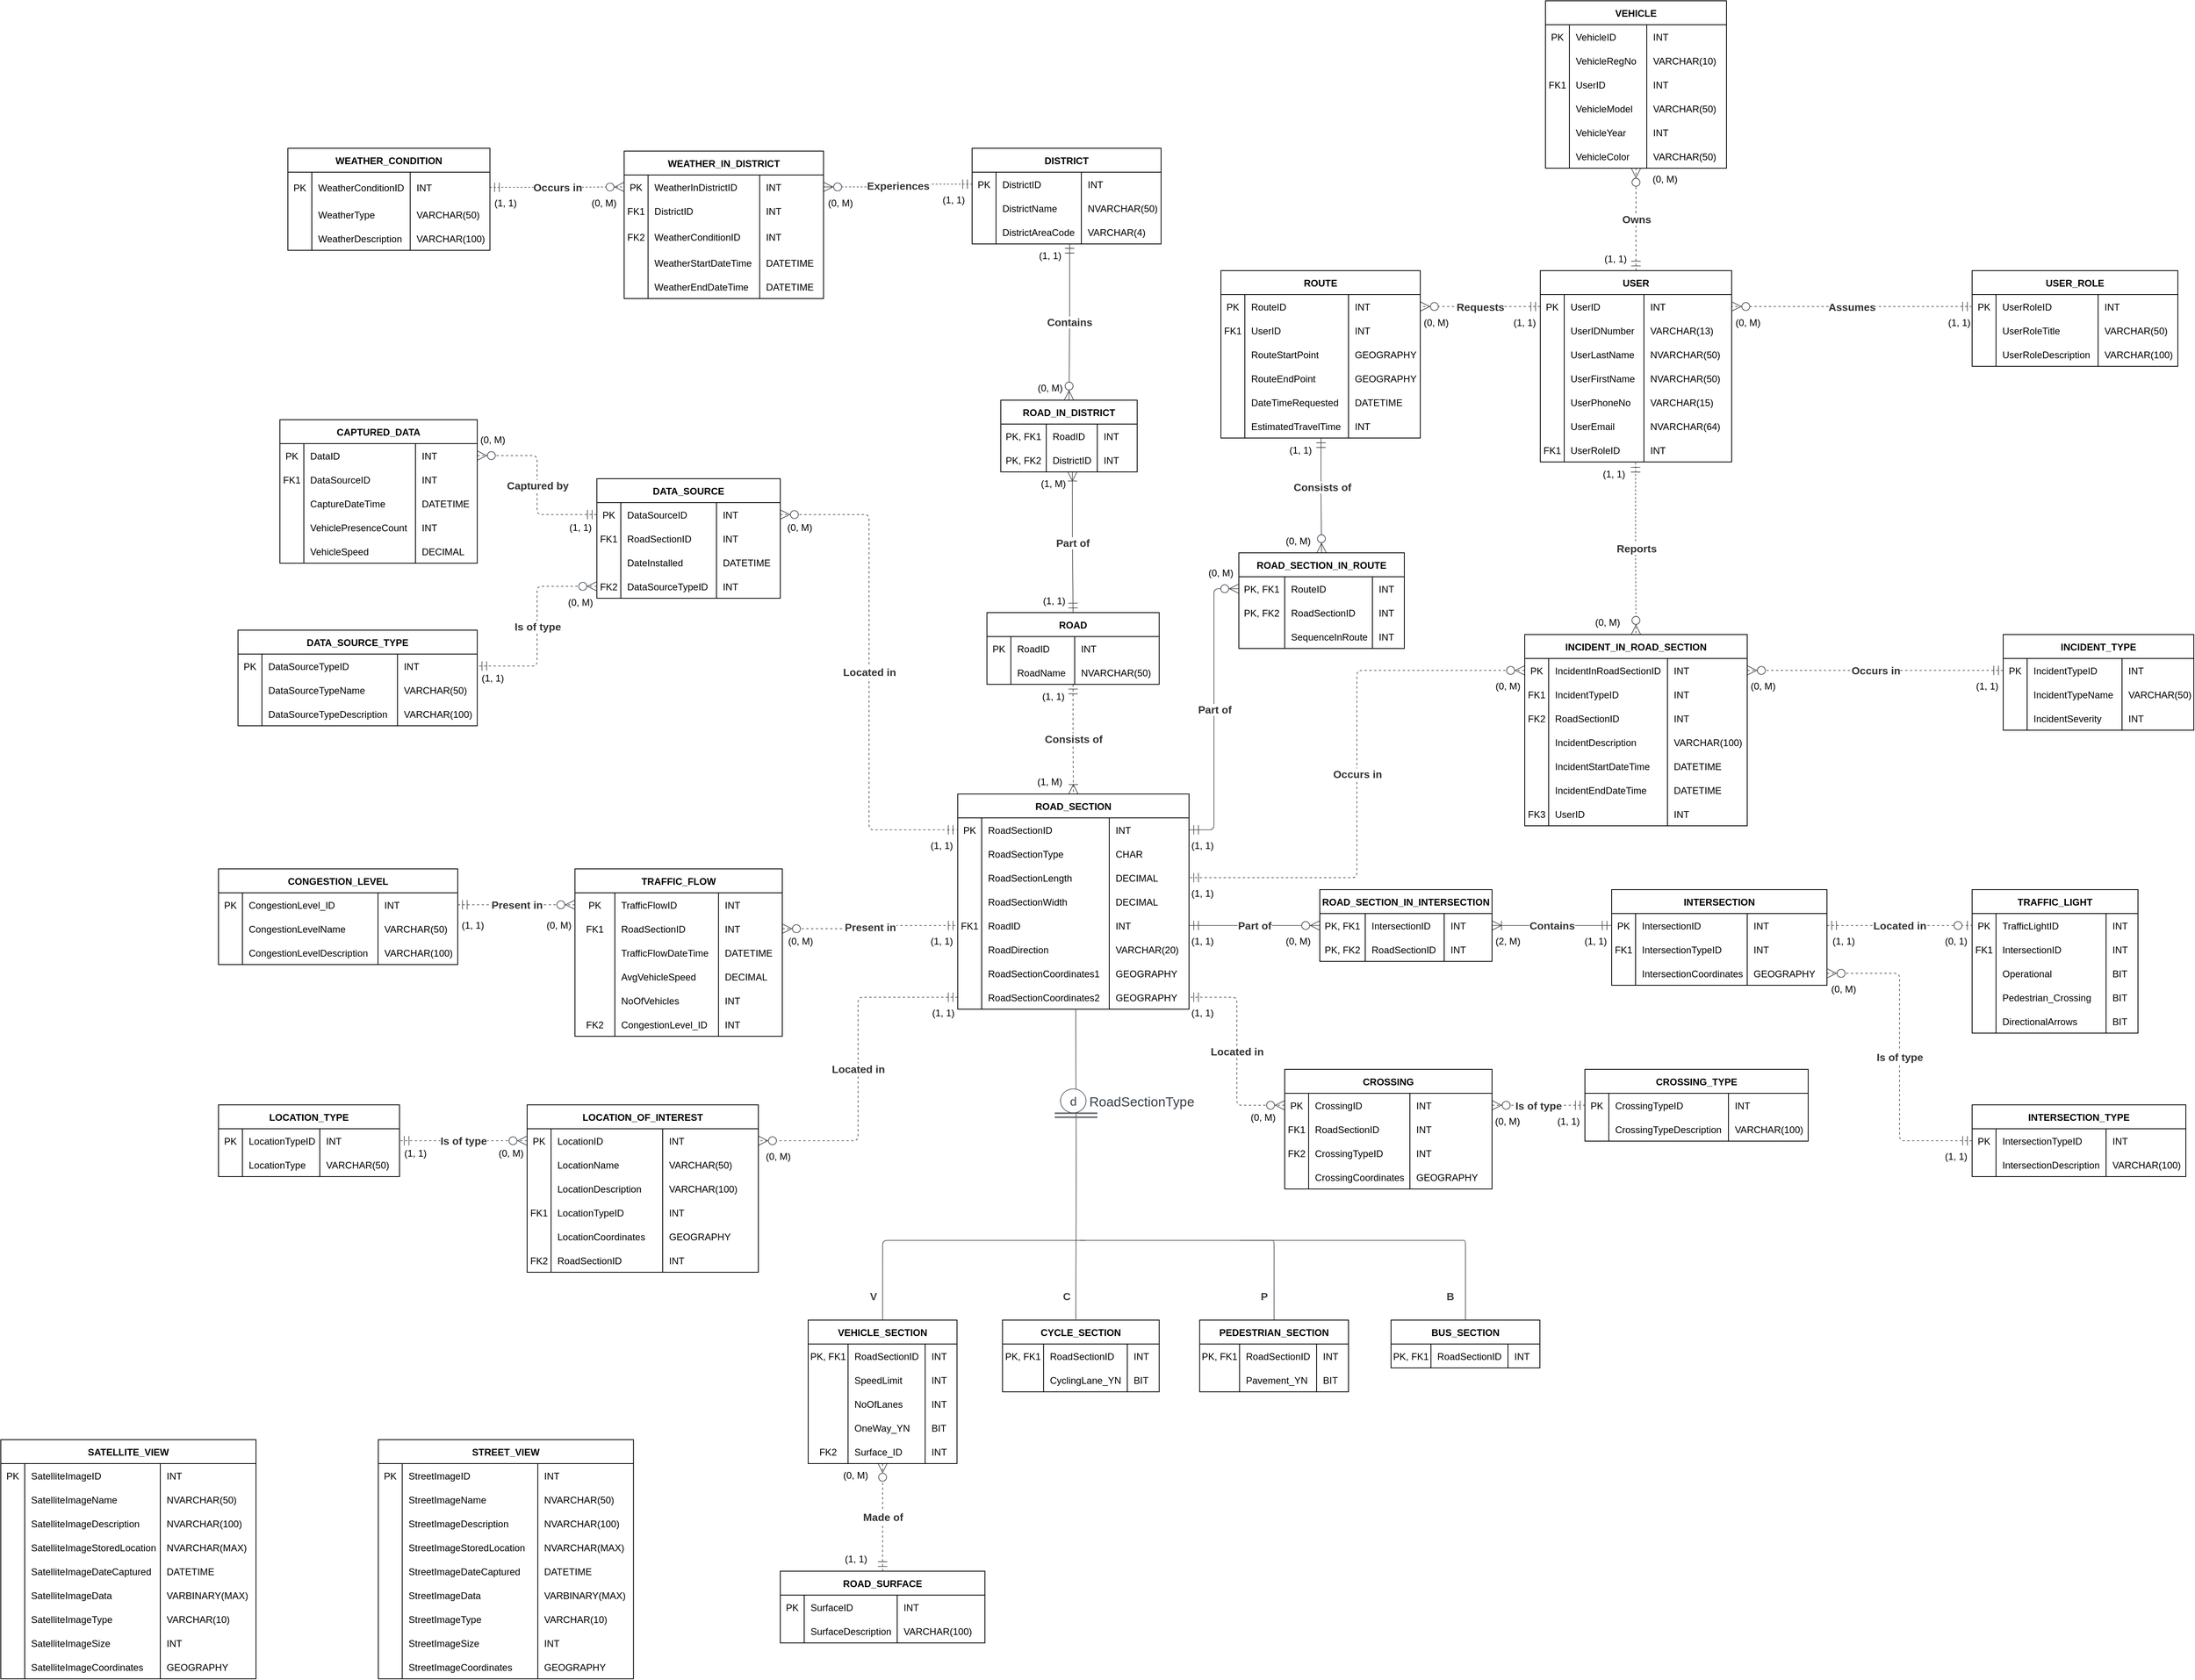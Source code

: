 <mxfile version="20.8.16" type="device"><diagram name="Page-1" id="omFj4Sfj_BllKfPAyfyI"><mxGraphModel dx="1839" dy="1682" grid="1" gridSize="10" guides="1" tooltips="1" connect="1" arrows="1" fold="1" page="1" pageScale="1" pageWidth="850" pageHeight="1100" math="0" shadow="0"><root><mxCell id="0"/><mxCell id="1" parent="0"/><mxCell id="MJGBhKL3VsoVSfyLzWcn-551" value="" style="html=1;jettySize=18;whiteSpace=wrap;fontSize=13;strokeColor=#3a414a;strokeOpacity=100;strokeWidth=0.8;rounded=1;arcSize=12;edgeStyle=orthogonalEdgeStyle;startArrow=none;endArrow=none;lucidId=JaJmiGxNwdVE;exitX=0.5;exitY=0;exitDx=0;exitDy=0;" parent="1" source="MJGBhKL3VsoVSfyLzWcn-609" edge="1"><mxGeometry width="100" height="100" relative="1" as="geometry"><Array as="points"><mxPoint x="585.46" y="900"/></Array><mxPoint x="840.83" y="900" as="targetPoint"/><mxPoint x="600.46" y="1000" as="sourcePoint"/></mxGeometry></mxCell><mxCell id="MJGBhKL3VsoVSfyLzWcn-552" value="" style="html=1;jettySize=18;whiteSpace=wrap;fontSize=13;strokeColor=#3a414a;strokeOpacity=100;strokeWidth=0.8;rounded=1;arcSize=12;edgeStyle=orthogonalEdgeStyle;startArrow=none;endArrow=none;exitX=0.5;exitY=0;lucidId=JaJmNXVyq2-g;exitDx=0;exitDy=0;" parent="1" source="MJGBhKL3VsoVSfyLzWcn-632" edge="1"><mxGeometry width="100" height="100" relative="1" as="geometry"><Array as="points"><mxPoint x="1073.37" y="900"/><mxPoint x="883.37" y="900"/></Array><mxPoint x="833.37" y="900" as="targetPoint"/><mxPoint x="1069.37" y="962.768" as="sourcePoint"/></mxGeometry></mxCell><mxCell id="MJGBhKL3VsoVSfyLzWcn-557" value="V" style="html=1;overflow=block;blockSpacing=1;whiteSpace=wrap;fontSize=13.3;fontColor=#3a414a;fontStyle=1;align=left;spacing=3.8;verticalAlign=top;strokeColor=none;fillOpacity=0;fillColor=#ffffff;strokeWidth=0;lucidId=JaJmY1DbWq1D;" parent="1" vertex="1"><mxGeometry x="567.46" y="960" width="15" height="13" as="geometry"/></mxCell><mxCell id="MJGBhKL3VsoVSfyLzWcn-558" value="C" style="html=1;overflow=block;blockSpacing=1;whiteSpace=wrap;fontSize=13.3;fontColor=#3a414a;fontStyle=1;align=left;spacing=3.8;verticalAlign=top;strokeColor=none;fillOpacity=0;fillColor=#ffffff;strokeWidth=0;lucidId=JaJmtHHHqrWM;" parent="1" vertex="1"><mxGeometry x="808.87" y="960" width="14" height="13" as="geometry"/></mxCell><mxCell id="MJGBhKL3VsoVSfyLzWcn-559" value="P" style="html=1;overflow=block;blockSpacing=1;whiteSpace=wrap;fontSize=13.3;fontColor=#3a414a;fontStyle=1;align=left;spacing=3.8;verticalAlign=top;strokeColor=none;fillOpacity=0;fillColor=#ffffff;strokeWidth=0;lucidId=JaJmCI82AYV6;" parent="1" vertex="1"><mxGeometry x="1057" y="960" width="20" height="13" as="geometry"/></mxCell><mxCell id="MJGBhKL3VsoVSfyLzWcn-560" value="" style="html=1;jettySize=18;whiteSpace=wrap;fontSize=13;strokeColor=#3a414a;strokeOpacity=100;dashed=1;fixDash=1;strokeWidth=0.8;rounded=1;arcSize=12;edgeStyle=orthogonalEdgeStyle;startArrow=ERmandOne;startSize=10;endArrow=ERoneToMany;endSize=10;exitX=0.5;exitY=1;entryX=0.5;entryY=0;lucidId=~lJmfcrBtPYP;entryDx=0;entryDy=0;exitDx=0;exitDy=0;" parent="1" source="MJGBhKL3VsoVSfyLzWcn-1053" target="MJGBhKL3VsoVSfyLzWcn-645" edge="1"><mxGeometry width="100" height="100" relative="1" as="geometry"><Array as="points"/><mxPoint x="828" y="218.452" as="sourcePoint"/><mxPoint x="828.15" y="329.748" as="targetPoint"/></mxGeometry></mxCell><mxCell id="MJGBhKL3VsoVSfyLzWcn-561" value="Consists of" style="text;html=1;resizable=0;labelBackgroundColor=default;align=center;verticalAlign=middle;fontStyle=1;fontColor=#333333;fontSize=13.3;" parent="MJGBhKL3VsoVSfyLzWcn-560" vertex="1"><mxGeometry relative="1" as="geometry"/></mxCell><mxCell id="MJGBhKL3VsoVSfyLzWcn-562" value="" style="html=1;jettySize=18;whiteSpace=wrap;fontSize=13;strokeColor=#3a414a;strokeOpacity=100;strokeWidth=0.8;rounded=1;arcSize=12;edgeStyle=orthogonalEdgeStyle;startArrow=ERzeroToMany;startSize=10;endArrow=ERmandOne;endSize=10;exitX=0;exitY=0.5;entryX=1;entryY=0.5;lucidId=cXJmP1EI2z.c;entryDx=0;entryDy=0;exitDx=0;exitDy=0;" parent="1" source="MJGBhKL3VsoVSfyLzWcn-893" target="MJGBhKL3VsoVSfyLzWcn-658" edge="1"><mxGeometry width="100" height="100" relative="1" as="geometry"><Array as="points"/><mxPoint x="1214.55" y="513.118" as="sourcePoint"/><mxPoint x="930.42" y="479.688" as="targetPoint"/></mxGeometry></mxCell><mxCell id="MJGBhKL3VsoVSfyLzWcn-563" value="Part of" style="text;html=1;resizable=0;labelBackgroundColor=default;align=center;verticalAlign=middle;fontStyle=1;fontColor=#333333;fontSize=13.3;" parent="MJGBhKL3VsoVSfyLzWcn-562" vertex="1"><mxGeometry relative="1" as="geometry"/></mxCell><mxCell id="MJGBhKL3VsoVSfyLzWcn-564" value="" style="html=1;jettySize=18;whiteSpace=wrap;fontSize=13;strokeColor=#3a414a;strokeOpacity=100;dashed=1;fixDash=1;strokeWidth=0.8;rounded=1;arcSize=12;edgeStyle=orthogonalEdgeStyle;startArrow=ERmandOne;startSize=10;endArrow=ERzeroToMany;endSize=10;lucidId=W8Jm02BhVUYh;exitX=0.5;exitY=0;exitDx=0;exitDy=0;entryX=0.5;entryY=0.982;entryDx=0;entryDy=0;entryPerimeter=0;" parent="1" source="MJGBhKL3VsoVSfyLzWcn-602" target="MJGBhKL3VsoVSfyLzWcn-622" edge="1"><mxGeometry width="100" height="100" relative="1" as="geometry"><Array as="points"/><mxPoint x="572.46" y="1280" as="sourcePoint"/><mxPoint x="572.46" y="1200" as="targetPoint"/></mxGeometry></mxCell><mxCell id="MJGBhKL3VsoVSfyLzWcn-565" value="Made of" style="text;html=1;resizable=0;labelBackgroundColor=default;align=center;verticalAlign=middle;fontStyle=1;fontColor=#333333;fontSize=13.3;" parent="MJGBhKL3VsoVSfyLzWcn-564" vertex="1"><mxGeometry relative="1" as="geometry"/></mxCell><mxCell id="MJGBhKL3VsoVSfyLzWcn-566" value="" style="html=1;jettySize=18;whiteSpace=wrap;fontSize=13;strokeColor=#3a414a;strokeOpacity=100;strokeWidth=0.8;rounded=1;arcSize=12;edgeStyle=orthogonalEdgeStyle;startArrow=ERmandOne;startSize=10;endArrow=ERoneToMany;endSize=10;entryX=1;entryY=0.5;lucidId=ydKmhDf-W3iQ;entryDx=0;entryDy=0;exitX=0;exitY=0.5;exitDx=0;exitDy=0;" parent="1" source="MJGBhKL3VsoVSfyLzWcn-900" target="MJGBhKL3VsoVSfyLzWcn-893" edge="1"><mxGeometry width="100" height="100" relative="1" as="geometry"><Array as="points"/><mxPoint x="1573" y="505" as="sourcePoint"/><mxPoint x="1443.0" y="504.498" as="targetPoint"/></mxGeometry></mxCell><mxCell id="MJGBhKL3VsoVSfyLzWcn-567" value="Contains" style="text;html=1;resizable=0;labelBackgroundColor=default;align=center;verticalAlign=middle;fontStyle=1;fontColor=#333333;fontSize=13.3;" parent="MJGBhKL3VsoVSfyLzWcn-566" vertex="1"><mxGeometry relative="1" as="geometry"/></mxCell><mxCell id="MJGBhKL3VsoVSfyLzWcn-568" value="" style="html=1;jettySize=18;whiteSpace=wrap;fontSize=13;strokeColor=#3a414a;strokeOpacity=100;dashed=1;fixDash=1;strokeWidth=0.8;rounded=1;arcSize=12;edgeStyle=orthogonalEdgeStyle;startArrow=ERzeroToMany;startSize=10;endArrow=ERmandOne;endSize=10;exitX=0;exitY=0.5;lucidId=4oKmdr0QhyHn;entryX=1;entryY=0.5;entryDx=0;entryDy=0;exitDx=0;exitDy=0;" parent="1" source="MJGBhKL3VsoVSfyLzWcn-849" target="MJGBhKL3VsoVSfyLzWcn-652" edge="1"><mxGeometry width="100" height="100" relative="1" as="geometry"><Array as="points"/><mxPoint x="1364.73" y="159.848" as="sourcePoint"/><mxPoint x="1100" y="340" as="targetPoint"/></mxGeometry></mxCell><mxCell id="MJGBhKL3VsoVSfyLzWcn-569" value="Occurs in" style="text;html=1;resizable=0;labelBackgroundColor=default;align=center;verticalAlign=middle;fontStyle=1;fontColor=#333333;fontSize=13.3;" parent="MJGBhKL3VsoVSfyLzWcn-568" vertex="1"><mxGeometry relative="1" as="geometry"/></mxCell><mxCell id="MJGBhKL3VsoVSfyLzWcn-570" value="" style="html=1;jettySize=18;whiteSpace=wrap;fontSize=13;strokeColor=#3a414a;strokeOpacity=100;dashed=1;fixDash=1;strokeWidth=0.8;rounded=1;arcSize=12;edgeStyle=orthogonalEdgeStyle;startArrow=ERmandOne;startSize=10;endArrow=ERzeroToMany;endSize=10;entryX=1;entryY=0.5;lucidId=wpKmOe9bLm-s;entryDx=0;entryDy=0;exitX=0;exitY=0.5;exitDx=0;exitDy=0;" parent="1" source="MJGBhKL3VsoVSfyLzWcn-883" target="MJGBhKL3VsoVSfyLzWcn-849" edge="1"><mxGeometry width="100" height="100" relative="1" as="geometry"><Array as="points"/><mxPoint x="1730" y="185" as="sourcePoint"/><mxPoint x="1635.27" y="159.848" as="targetPoint"/></mxGeometry></mxCell><mxCell id="MJGBhKL3VsoVSfyLzWcn-571" value="Occurs in" style="text;html=1;resizable=0;labelBackgroundColor=default;align=center;verticalAlign=middle;fontStyle=1;fontColor=#333333;fontSize=13.3;" parent="MJGBhKL3VsoVSfyLzWcn-570" vertex="1"><mxGeometry relative="1" as="geometry"/></mxCell><mxCell id="MJGBhKL3VsoVSfyLzWcn-572" value="" style="html=1;jettySize=18;whiteSpace=wrap;fontSize=13;strokeColor=#3a414a;strokeOpacity=100;dashed=1;fixDash=1;strokeWidth=0.8;rounded=1;arcSize=12;edgeStyle=orthogonalEdgeStyle;startArrow=ERzeroToMany;startSize=10;endArrow=ERmandOne;endSize=10;exitX=1;exitY=0.5;entryX=0;entryY=0.5;lucidId=aPKmxUpeXpwC;entryDx=0;entryDy=0;exitDx=0;exitDy=0;" parent="1" source="MJGBhKL3VsoVSfyLzWcn-708" target="MJGBhKL3VsoVSfyLzWcn-658" edge="1"><mxGeometry width="100" height="100" relative="1" as="geometry"><Array as="points"/><mxPoint x="435.255" y="560.653" as="sourcePoint"/><mxPoint x="719.58" y="479.688" as="targetPoint"/></mxGeometry></mxCell><mxCell id="MJGBhKL3VsoVSfyLzWcn-573" value="Present in" style="text;html=1;resizable=0;labelBackgroundColor=default;align=center;verticalAlign=middle;fontStyle=1;fontColor=#333333;fontSize=13.3;" parent="MJGBhKL3VsoVSfyLzWcn-572" vertex="1"><mxGeometry relative="1" as="geometry"/></mxCell><mxCell id="MJGBhKL3VsoVSfyLzWcn-574" value="" style="html=1;jettySize=18;whiteSpace=wrap;fontSize=13;strokeColor=#3a414a;strokeOpacity=100;strokeWidth=0.8;rounded=1;arcSize=12;edgeStyle=orthogonalEdgeStyle;startArrow=ERmandOne;startSize=10;endArrow=ERzeroToMany;endSize=10;exitX=1;exitY=0.5;lucidId=91KmS5DB~ljv;entryX=0;entryY=0.5;entryDx=0;entryDy=0;exitDx=0;exitDy=0;dashed=1;" parent="1" source="MJGBhKL3VsoVSfyLzWcn-842" target="MJGBhKL3VsoVSfyLzWcn-826" edge="1"><mxGeometry width="100" height="100" relative="1" as="geometry"><Array as="points"/><mxPoint x="375.12" y="-96.844" as="sourcePoint"/><mxPoint x="375.12" y="-186.5" as="targetPoint"/></mxGeometry></mxCell><mxCell id="MJGBhKL3VsoVSfyLzWcn-575" value="Occurs in" style="text;html=1;resizable=0;labelBackgroundColor=default;align=center;verticalAlign=middle;fontStyle=1;fontColor=#333333;fontSize=13.3;" parent="MJGBhKL3VsoVSfyLzWcn-574" vertex="1"><mxGeometry relative="1" as="geometry"/></mxCell><mxCell id="MJGBhKL3VsoVSfyLzWcn-576" value="" style="html=1;jettySize=18;whiteSpace=wrap;fontSize=13;strokeColor=#3a414a;strokeOpacity=100;strokeWidth=0.8;rounded=1;arcSize=12;edgeStyle=orthogonalEdgeStyle;startArrow=ERmandOne;startSize=10;endArrow=ERzeroToMany;endSize=10;entryX=0.5;entryY=0;lucidId=N8Km4qd6y9QP;entryDx=0;entryDy=0;exitX=0.498;exitY=1.029;exitDx=0;exitDy=0;exitPerimeter=0;dashed=1;" parent="1" source="MJGBhKL3VsoVSfyLzWcn-776" target="MJGBhKL3VsoVSfyLzWcn-848" edge="1"><mxGeometry width="100" height="100" relative="1" as="geometry"><Array as="points"/><mxPoint x="1530" y="-40" as="sourcePoint"/><mxPoint x="1500" y="115.748" as="targetPoint"/></mxGeometry></mxCell><mxCell id="MJGBhKL3VsoVSfyLzWcn-577" value="Reports" style="text;html=1;resizable=0;labelBackgroundColor=default;align=center;verticalAlign=middle;fontStyle=1;fontColor=#333333;fontSize=13.3;" parent="MJGBhKL3VsoVSfyLzWcn-576" vertex="1"><mxGeometry relative="1" as="geometry"/></mxCell><mxCell id="MJGBhKL3VsoVSfyLzWcn-578" value="" style="html=1;jettySize=18;whiteSpace=wrap;fontSize=13;strokeColor=#3a414a;strokeOpacity=100;dashed=1;fixDash=1;strokeWidth=0.8;rounded=1;arcSize=12;edgeStyle=orthogonalEdgeStyle;startArrow=ERmandOne;startSize=10;endArrow=ERzeroToMany;endSize=10;lucidId=pyLmOFsNlfqZ;exitX=0;exitY=0.5;exitDx=0;exitDy=0;entryX=1;entryY=0.5;entryDx=0;entryDy=0;" parent="1" source="MJGBhKL3VsoVSfyLzWcn-758" target="MJGBhKL3VsoVSfyLzWcn-780" edge="1"><mxGeometry width="100" height="100" relative="1" as="geometry"><Array as="points"/><mxPoint x="1360" y="-196" as="sourcePoint"/><mxPoint x="1280" y="-196" as="targetPoint"/></mxGeometry></mxCell><mxCell id="MJGBhKL3VsoVSfyLzWcn-579" value="Requests" style="text;html=1;resizable=0;labelBackgroundColor=default;align=center;verticalAlign=middle;fontStyle=1;fontColor=#333333;fontSize=13.3;" parent="MJGBhKL3VsoVSfyLzWcn-578" vertex="1"><mxGeometry relative="1" as="geometry"/></mxCell><mxCell id="MJGBhKL3VsoVSfyLzWcn-580" value="" style="html=1;jettySize=18;whiteSpace=wrap;fontSize=13;strokeColor=#3a414a;strokeOpacity=100;strokeWidth=0.8;rounded=1;arcSize=12;edgeStyle=orthogonalEdgeStyle;startArrow=ERmandOne;startSize=10;endArrow=ERzeroToMany;endSize=10;exitX=1;exitY=0.5;entryX=0;entryY=0.5;lucidId=0CLmk1m_LkCj;exitDx=0;exitDy=0;entryDx=0;entryDy=0;" parent="1" source="MJGBhKL3VsoVSfyLzWcn-646" target="MJGBhKL3VsoVSfyLzWcn-799" edge="1"><mxGeometry width="100" height="100" relative="1" as="geometry"><Array as="points"/><mxPoint x="930.42" y="366.036" as="sourcePoint"/><mxPoint x="1019.61" y="-13.56" as="targetPoint"/></mxGeometry></mxCell><mxCell id="MJGBhKL3VsoVSfyLzWcn-581" value="Part of" style="text;html=1;resizable=0;labelBackgroundColor=default;align=center;verticalAlign=middle;fontStyle=1;fontColor=#333333;fontSize=13.3;" parent="MJGBhKL3VsoVSfyLzWcn-580" vertex="1"><mxGeometry relative="1" as="geometry"/></mxCell><mxCell id="MJGBhKL3VsoVSfyLzWcn-582" value="" style="html=1;jettySize=18;whiteSpace=wrap;fontSize=13;strokeColor=#3a414a;strokeOpacity=100;strokeWidth=0.8;rounded=1;arcSize=12;edgeStyle=orthogonalEdgeStyle;startArrow=ERmandOne;startSize=10;endArrow=ERzeroToMany;endSize=10;lucidId=yILmgqTyXHNg;entryX=0.5;entryY=0;entryDx=0;entryDy=0;exitX=0.502;exitY=1.001;exitDx=0;exitDy=0;exitPerimeter=0;" parent="1" source="MJGBhKL3VsoVSfyLzWcn-795" target="MJGBhKL3VsoVSfyLzWcn-798" edge="1"><mxGeometry width="100" height="100" relative="1" as="geometry"><Array as="points"/><mxPoint x="1150" y="-90" as="sourcePoint"/><mxPoint x="1118" y="-80" as="targetPoint"/></mxGeometry></mxCell><mxCell id="MJGBhKL3VsoVSfyLzWcn-583" value="Consists of" style="text;html=1;resizable=0;labelBackgroundColor=default;align=center;verticalAlign=middle;fontStyle=1;fontColor=#333333;fontSize=13.3;" parent="MJGBhKL3VsoVSfyLzWcn-582" vertex="1"><mxGeometry relative="1" as="geometry"><mxPoint x="1" y="-11" as="offset"/></mxGeometry></mxCell><mxCell id="MJGBhKL3VsoVSfyLzWcn-584" value="" style="html=1;jettySize=18;whiteSpace=wrap;fontSize=13;strokeColor=#3a414a;strokeOpacity=100;dashed=1;fixDash=1;strokeWidth=0.8;rounded=1;arcSize=12;edgeStyle=orthogonalEdgeStyle;startArrow=ERmandOne;startSize=10;endArrow=ERzeroToMany;endSize=10;exitX=0;exitY=0.5;entryX=1;entryY=0.5;lucidId=p7Lm-zxsNis-;exitDx=0;exitDy=0;entryDx=0;entryDy=0;" parent="1" source="MJGBhKL3VsoVSfyLzWcn-667" target="MJGBhKL3VsoVSfyLzWcn-677" edge="1"><mxGeometry width="100" height="100" relative="1" as="geometry"><Array as="points"/><mxPoint x="719.58" y="525.048" as="sourcePoint"/><mxPoint x="435.42" y="832.12" as="targetPoint"/></mxGeometry></mxCell><mxCell id="MJGBhKL3VsoVSfyLzWcn-585" value="Located in" style="text;html=1;resizable=0;labelBackgroundColor=default;align=center;verticalAlign=middle;fontStyle=1;fontColor=#333333;fontSize=13.3;" parent="MJGBhKL3VsoVSfyLzWcn-584" vertex="1"><mxGeometry relative="1" as="geometry"/></mxCell><mxCell id="MJGBhKL3VsoVSfyLzWcn-586" value="" style="html=1;jettySize=18;whiteSpace=wrap;fontSize=13;strokeColor=#3a414a;strokeOpacity=100;strokeWidth=0.8;rounded=1;arcSize=12;edgeStyle=orthogonalEdgeStyle;startArrow=ERmandOne;startSize=10;endArrow=ERzeroToMany;endSize=10;lucidId=5-LmTtCaT_KC;entryX=0.5;entryY=0;entryDx=0;entryDy=0;exitX=0.516;exitY=0.988;exitDx=0;exitDy=0;exitPerimeter=0;" parent="1" source="MJGBhKL3VsoVSfyLzWcn-822" target="MJGBhKL3VsoVSfyLzWcn-808" edge="1"><mxGeometry width="100" height="100" relative="1" as="geometry"><Array as="points"/><mxPoint x="837.63" y="-303.5" as="sourcePoint"/><mxPoint x="796.0" y="-174" as="targetPoint"/></mxGeometry></mxCell><mxCell id="MJGBhKL3VsoVSfyLzWcn-587" value="Contains" style="text;html=1;resizable=0;labelBackgroundColor=default;align=center;verticalAlign=middle;fontStyle=1;fontColor=#333333;fontSize=13.3;" parent="MJGBhKL3VsoVSfyLzWcn-586" vertex="1"><mxGeometry relative="1" as="geometry"/></mxCell><mxCell id="MJGBhKL3VsoVSfyLzWcn-588" value="" style="html=1;jettySize=18;whiteSpace=wrap;fontSize=13;strokeColor=#3a414a;strokeOpacity=100;dashed=1;fixDash=1;strokeWidth=0.8;rounded=1;arcSize=12;edgeStyle=orthogonalEdgeStyle;startArrow=ERmandOne;startSize=10;endArrow=ERzeroToOne;endSize=10;exitX=1;exitY=0.5;lucidId=4hMm6Qv6o5uI;exitDx=0;exitDy=0;entryX=0;entryY=0.5;entryDx=0;entryDy=0;" parent="1" source="MJGBhKL3VsoVSfyLzWcn-900" target="MJGBhKL3VsoVSfyLzWcn-919" edge="1"><mxGeometry width="100" height="100" relative="1" as="geometry"><Array as="points"/><mxPoint x="1863.0" y="504.718" as="sourcePoint"/><mxPoint x="1883" y="505" as="targetPoint"/></mxGeometry></mxCell><mxCell id="MJGBhKL3VsoVSfyLzWcn-589" value="Located in" style="text;html=1;resizable=0;labelBackgroundColor=default;align=center;verticalAlign=middle;fontStyle=1;fontColor=#333333;fontSize=13.3;" parent="MJGBhKL3VsoVSfyLzWcn-588" vertex="1"><mxGeometry relative="1" as="geometry"/></mxCell><mxCell id="MJGBhKL3VsoVSfyLzWcn-590" value="" style="html=1;jettySize=18;whiteSpace=wrap;fontSize=13;strokeColor=#3a414a;strokeOpacity=100;dashed=1;fixDash=1;strokeWidth=0.8;rounded=1;arcSize=12;edgeStyle=orthogonalEdgeStyle;startArrow=ERzeroToMany;startSize=10;endArrow=ERmandOne;endSize=10;lucidId=j4NmWb1H4XRb;exitX=0;exitY=0.5;exitDx=0;exitDy=0;" parent="1" source="MJGBhKL3VsoVSfyLzWcn-935" target="MJGBhKL3VsoVSfyLzWcn-667" edge="1"><mxGeometry width="100" height="100" relative="1" as="geometry"><Array as="points"/><mxPoint x="1170" y="660" as="sourcePoint"/><mxPoint x="930.42" y="525.048" as="targetPoint"/></mxGeometry></mxCell><mxCell id="MJGBhKL3VsoVSfyLzWcn-591" value="Located in" style="text;html=1;resizable=0;labelBackgroundColor=default;align=center;verticalAlign=middle;fontStyle=1;fontColor=#333333;fontSize=13.3;" parent="MJGBhKL3VsoVSfyLzWcn-590" vertex="1"><mxGeometry relative="1" as="geometry"/></mxCell><mxCell id="MJGBhKL3VsoVSfyLzWcn-592" value="" style="html=1;jettySize=18;whiteSpace=wrap;fontSize=13;strokeColor=#3a414a;strokeOpacity=100;dashed=1;fixDash=1;strokeWidth=0.8;rounded=1;arcSize=12;edgeStyle=orthogonalEdgeStyle;startArrow=ERmandOne;startSize=10;endArrow=ERzeroToMany;endSize=10;lucidId=p8Nmwm63GV~y;exitX=0.5;exitY=0;exitDx=0;exitDy=0;entryX=0.5;entryY=1;entryDx=0;entryDy=0;" parent="1" source="MJGBhKL3VsoVSfyLzWcn-757" target="MJGBhKL3VsoVSfyLzWcn-964" edge="1"><mxGeometry width="100" height="100" relative="1" as="geometry"><Array as="points"/><mxPoint x="1501" y="-310" as="sourcePoint"/><mxPoint x="1540" y="-370" as="targetPoint"/></mxGeometry></mxCell><mxCell id="MJGBhKL3VsoVSfyLzWcn-593" value="Owns" style="text;html=1;resizable=0;labelBackgroundColor=default;align=center;verticalAlign=middle;fontStyle=1;fontColor=#333333;fontSize=13.3;" parent="MJGBhKL3VsoVSfyLzWcn-592" vertex="1"><mxGeometry relative="1" as="geometry"/></mxCell><mxCell id="MJGBhKL3VsoVSfyLzWcn-594" value="" style="html=1;jettySize=18;whiteSpace=wrap;fontSize=13;strokeColor=#3a414a;strokeOpacity=100;dashed=1;fixDash=1;strokeWidth=0.8;rounded=1;arcSize=12;edgeStyle=orthogonalEdgeStyle;startArrow=ERzeroToMany;startSize=10;endArrow=ERmandOne;endSize=10;exitX=1;exitY=0.5;entryX=0;entryY=0.5;lucidId=hMPmOZSYKq3r;entryDx=0;entryDy=0;exitDx=0;exitDy=0;" parent="1" source="MJGBhKL3VsoVSfyLzWcn-740" target="MJGBhKL3VsoVSfyLzWcn-727" edge="1"><mxGeometry width="100" height="100" relative="1" as="geometry"><Array as="points"/><mxPoint x="15.255" y="135.443" as="sourcePoint"/><mxPoint x="179.745" y="148.851" as="targetPoint"/></mxGeometry></mxCell><mxCell id="MJGBhKL3VsoVSfyLzWcn-595" value="Captured by" style="text;html=1;resizable=0;labelBackgroundColor=default;align=center;verticalAlign=middle;fontStyle=1;fontColor=#333333;fontSize=13.3;" parent="MJGBhKL3VsoVSfyLzWcn-594" vertex="1"><mxGeometry relative="1" as="geometry"/></mxCell><mxCell id="MJGBhKL3VsoVSfyLzWcn-596" value="" style="html=1;jettySize=18;whiteSpace=wrap;fontSize=13;strokeColor=#3a414a;strokeOpacity=100;strokeWidth=0.8;rounded=1;arcSize=12;edgeStyle=orthogonalEdgeStyle;startArrow=ERoneToMany;startSize=10;endArrow=ERmandOne;endSize=10;entryX=0.5;entryY=0;lucidId=3WbowA2yFfNf;entryDx=0;entryDy=0;exitX=0.525;exitY=0.986;exitDx=0;exitDy=0;exitPerimeter=0;" parent="1" source="MJGBhKL3VsoVSfyLzWcn-812" target="MJGBhKL3VsoVSfyLzWcn-1053" edge="1"><mxGeometry width="100" height="100" relative="1" as="geometry"><Array as="points"/><mxPoint x="847.63" y="-53.5" as="sourcePoint"/><mxPoint x="850.63" y="101.048" as="targetPoint"/></mxGeometry></mxCell><mxCell id="MJGBhKL3VsoVSfyLzWcn-597" value="Part of" style="text;html=1;resizable=0;labelBackgroundColor=default;align=center;verticalAlign=middle;fontStyle=1;fontColor=#333333;fontSize=13.3;" parent="MJGBhKL3VsoVSfyLzWcn-596" vertex="1"><mxGeometry relative="1" as="geometry"/></mxCell><mxCell id="MJGBhKL3VsoVSfyLzWcn-598" value="" style="html=1;jettySize=18;whiteSpace=wrap;fontSize=13;strokeColor=#3a414a;strokeOpacity=100;strokeWidth=0.8;rounded=1;arcSize=12;edgeStyle=orthogonalEdgeStyle;startArrow=ERmandOne;startSize=10;endArrow=ERzeroToMany;endSize=10;entryX=1;entryY=0.5;lucidId=o-boFCKJ94hd;exitX=0;exitY=0.5;exitDx=0;exitDy=0;entryDx=0;entryDy=0;endFill=0;dashed=1;" parent="1" source="MJGBhKL3VsoVSfyLzWcn-816" target="MJGBhKL3VsoVSfyLzWcn-826" edge="1"><mxGeometry width="100" height="100" relative="1" as="geometry"><Array as="points"/><mxPoint x="663.37" y="-423.5" as="sourcePoint"/><mxPoint x="478.37" y="-336.838" as="targetPoint"/></mxGeometry></mxCell><mxCell id="MJGBhKL3VsoVSfyLzWcn-599" value="Experiences" style="text;html=1;resizable=0;labelBackgroundColor=default;align=center;verticalAlign=middle;fontStyle=1;fontColor=#333333;fontSize=13.3;" parent="MJGBhKL3VsoVSfyLzWcn-598" vertex="1"><mxGeometry relative="1" as="geometry"/></mxCell><mxCell id="MJGBhKL3VsoVSfyLzWcn-600" value="" style="html=1;jettySize=18;whiteSpace=wrap;fontSize=13;strokeColor=#3a414a;strokeOpacity=100;dashed=1;fixDash=1;strokeWidth=0.8;rounded=1;arcSize=12;edgeStyle=orthogonalEdgeStyle;startArrow=ERzeroToMany;startSize=10;endArrow=ERmandOne;endSize=10;lucidId=Osdogr2f.rp3;exitX=1;exitY=0.5;exitDx=0;exitDy=0;entryX=0;entryY=0.5;entryDx=0;entryDy=0;" parent="1" source="MJGBhKL3VsoVSfyLzWcn-935" target="MJGBhKL3VsoVSfyLzWcn-945" edge="1"><mxGeometry width="100" height="100" relative="1" as="geometry"><Array as="points"/><mxPoint x="1335.95" y="722.5" as="sourcePoint"/><mxPoint x="1475.95" y="757.5" as="targetPoint"/></mxGeometry></mxCell><mxCell id="MJGBhKL3VsoVSfyLzWcn-601" value="Is of type" style="text;html=1;resizable=0;labelBackgroundColor=default;align=center;verticalAlign=middle;fontStyle=1;fontColor=#333333;fontSize=13.3;" parent="MJGBhKL3VsoVSfyLzWcn-600" vertex="1"><mxGeometry relative="1" as="geometry"/></mxCell><mxCell id="MJGBhKL3VsoVSfyLzWcn-602" value="ROAD_SURFACE" style="shape=table;startSize=30;container=1;collapsible=1;childLayout=tableLayout;fixedRows=1;rowLines=0;fontStyle=1;align=center;resizeLast=1;strokeColor=default;" parent="1" vertex="1"><mxGeometry x="457.46" y="1315" width="256.63" height="90" as="geometry"/></mxCell><mxCell id="MJGBhKL3VsoVSfyLzWcn-603" value="" style="shape=tableRow;horizontal=0;startSize=0;swimlaneHead=0;swimlaneBody=0;fillColor=none;collapsible=0;dropTarget=0;points=[[0,0.5],[1,0.5]];portConstraint=eastwest;top=0;left=0;right=0;bottom=0;strokeColor=default;" parent="MJGBhKL3VsoVSfyLzWcn-602" vertex="1"><mxGeometry y="30" width="256.63" height="30" as="geometry"/></mxCell><mxCell id="MJGBhKL3VsoVSfyLzWcn-604" value="PK" style="shape=partialRectangle;connectable=0;fillColor=none;top=0;left=0;bottom=0;right=0;editable=1;overflow=hidden;strokeColor=default;" parent="MJGBhKL3VsoVSfyLzWcn-603" vertex="1"><mxGeometry width="30" height="30" as="geometry"><mxRectangle width="30" height="30" as="alternateBounds"/></mxGeometry></mxCell><mxCell id="MJGBhKL3VsoVSfyLzWcn-605" value="SurfaceID" style="shape=partialRectangle;connectable=0;fillColor=none;top=0;left=0;bottom=0;right=0;align=left;spacingLeft=6;overflow=hidden;strokeColor=default;" parent="MJGBhKL3VsoVSfyLzWcn-603" vertex="1"><mxGeometry x="30" width="116.63" height="30" as="geometry"><mxRectangle width="116.63" height="30" as="alternateBounds"/></mxGeometry></mxCell><mxCell id="yOuRU9RrD_rnCMEE-N12-151" value="INT" style="shape=partialRectangle;connectable=0;fillColor=none;top=0;left=0;bottom=0;right=0;align=left;spacingLeft=6;overflow=hidden;strokeColor=default;" parent="MJGBhKL3VsoVSfyLzWcn-603" vertex="1"><mxGeometry x="146.63" width="110.0" height="30" as="geometry"><mxRectangle width="110.0" height="30" as="alternateBounds"/></mxGeometry></mxCell><mxCell id="MJGBhKL3VsoVSfyLzWcn-606" value="" style="shape=tableRow;horizontal=0;startSize=0;swimlaneHead=0;swimlaneBody=0;fillColor=none;collapsible=0;dropTarget=0;points=[[0,0.5],[1,0.5]];portConstraint=eastwest;top=0;left=0;right=0;bottom=0;strokeColor=default;" parent="MJGBhKL3VsoVSfyLzWcn-602" vertex="1"><mxGeometry y="60" width="256.63" height="30" as="geometry"/></mxCell><mxCell id="MJGBhKL3VsoVSfyLzWcn-607" value="" style="shape=partialRectangle;connectable=0;fillColor=none;top=0;left=0;bottom=0;right=0;editable=1;overflow=hidden;strokeColor=default;" parent="MJGBhKL3VsoVSfyLzWcn-606" vertex="1"><mxGeometry width="30" height="30" as="geometry"><mxRectangle width="30" height="30" as="alternateBounds"/></mxGeometry></mxCell><mxCell id="MJGBhKL3VsoVSfyLzWcn-608" value="SurfaceDescription" style="shape=partialRectangle;connectable=0;fillColor=none;top=0;left=0;bottom=0;right=0;align=left;spacingLeft=6;overflow=hidden;strokeColor=default;" parent="MJGBhKL3VsoVSfyLzWcn-606" vertex="1"><mxGeometry x="30" width="116.63" height="30" as="geometry"><mxRectangle width="116.63" height="30" as="alternateBounds"/></mxGeometry></mxCell><mxCell id="yOuRU9RrD_rnCMEE-N12-152" value="VARCHAR(100)" style="shape=partialRectangle;connectable=0;fillColor=none;top=0;left=0;bottom=0;right=0;align=left;spacingLeft=6;overflow=hidden;strokeColor=default;" parent="MJGBhKL3VsoVSfyLzWcn-606" vertex="1"><mxGeometry x="146.63" width="110.0" height="30" as="geometry"><mxRectangle width="110.0" height="30" as="alternateBounds"/></mxGeometry></mxCell><mxCell id="MJGBhKL3VsoVSfyLzWcn-609" value="VEHICLE_SECTION" style="shape=table;startSize=30;container=1;collapsible=1;childLayout=tableLayout;fixedRows=1;rowLines=0;fontStyle=1;align=center;resizeLast=1;strokeColor=default;" parent="1" vertex="1"><mxGeometry x="492.46" y="1000" width="186.63" height="180" as="geometry"/></mxCell><mxCell id="MJGBhKL3VsoVSfyLzWcn-610" value="" style="shape=tableRow;horizontal=0;startSize=0;swimlaneHead=0;swimlaneBody=0;fillColor=none;collapsible=0;dropTarget=0;points=[[0,0.5],[1,0.5]];portConstraint=eastwest;top=0;left=0;right=0;bottom=0;strokeColor=default;" parent="MJGBhKL3VsoVSfyLzWcn-609" vertex="1"><mxGeometry y="30" width="186.63" height="30" as="geometry"/></mxCell><mxCell id="MJGBhKL3VsoVSfyLzWcn-611" value="PK, FK1" style="shape=partialRectangle;connectable=0;fillColor=none;top=0;left=0;bottom=0;right=0;editable=1;overflow=hidden;strokeColor=default;" parent="MJGBhKL3VsoVSfyLzWcn-610" vertex="1"><mxGeometry width="50" height="30" as="geometry"><mxRectangle width="50" height="30" as="alternateBounds"/></mxGeometry></mxCell><mxCell id="MJGBhKL3VsoVSfyLzWcn-612" value="RoadSectionID" style="shape=partialRectangle;connectable=0;fillColor=none;top=0;left=0;bottom=0;right=0;align=left;spacingLeft=6;overflow=hidden;strokeColor=default;" parent="MJGBhKL3VsoVSfyLzWcn-610" vertex="1"><mxGeometry x="50" width="96.63" height="30" as="geometry"><mxRectangle width="96.63" height="30" as="alternateBounds"/></mxGeometry></mxCell><mxCell id="yOuRU9RrD_rnCMEE-N12-153" value="INT" style="shape=partialRectangle;connectable=0;fillColor=none;top=0;left=0;bottom=0;right=0;align=left;spacingLeft=6;overflow=hidden;strokeColor=default;" parent="MJGBhKL3VsoVSfyLzWcn-610" vertex="1"><mxGeometry x="146.63" width="40.0" height="30" as="geometry"><mxRectangle width="40.0" height="30" as="alternateBounds"/></mxGeometry></mxCell><mxCell id="MJGBhKL3VsoVSfyLzWcn-613" value="" style="shape=tableRow;horizontal=0;startSize=0;swimlaneHead=0;swimlaneBody=0;fillColor=none;collapsible=0;dropTarget=0;points=[[0,0.5],[1,0.5]];portConstraint=eastwest;top=0;left=0;right=0;bottom=0;strokeColor=default;" parent="MJGBhKL3VsoVSfyLzWcn-609" vertex="1"><mxGeometry y="60" width="186.63" height="30" as="geometry"/></mxCell><mxCell id="MJGBhKL3VsoVSfyLzWcn-614" value="" style="shape=partialRectangle;connectable=0;fillColor=none;top=0;left=0;bottom=0;right=0;editable=1;overflow=hidden;strokeColor=default;" parent="MJGBhKL3VsoVSfyLzWcn-613" vertex="1"><mxGeometry width="50" height="30" as="geometry"><mxRectangle width="50" height="30" as="alternateBounds"/></mxGeometry></mxCell><mxCell id="MJGBhKL3VsoVSfyLzWcn-615" value="SpeedLimit" style="shape=partialRectangle;connectable=0;fillColor=none;top=0;left=0;bottom=0;right=0;align=left;spacingLeft=6;overflow=hidden;strokeColor=default;" parent="MJGBhKL3VsoVSfyLzWcn-613" vertex="1"><mxGeometry x="50" width="96.63" height="30" as="geometry"><mxRectangle width="96.63" height="30" as="alternateBounds"/></mxGeometry></mxCell><mxCell id="yOuRU9RrD_rnCMEE-N12-154" value="INT" style="shape=partialRectangle;connectable=0;fillColor=none;top=0;left=0;bottom=0;right=0;align=left;spacingLeft=6;overflow=hidden;strokeColor=default;" parent="MJGBhKL3VsoVSfyLzWcn-613" vertex="1"><mxGeometry x="146.63" width="40.0" height="30" as="geometry"><mxRectangle width="40.0" height="30" as="alternateBounds"/></mxGeometry></mxCell><mxCell id="MJGBhKL3VsoVSfyLzWcn-616" value="" style="shape=tableRow;horizontal=0;startSize=0;swimlaneHead=0;swimlaneBody=0;fillColor=none;collapsible=0;dropTarget=0;points=[[0,0.5],[1,0.5]];portConstraint=eastwest;top=0;left=0;right=0;bottom=0;strokeColor=default;" parent="MJGBhKL3VsoVSfyLzWcn-609" vertex="1"><mxGeometry y="90" width="186.63" height="30" as="geometry"/></mxCell><mxCell id="MJGBhKL3VsoVSfyLzWcn-617" value="" style="shape=partialRectangle;connectable=0;fillColor=none;top=0;left=0;bottom=0;right=0;editable=1;overflow=hidden;strokeColor=default;" parent="MJGBhKL3VsoVSfyLzWcn-616" vertex="1"><mxGeometry width="50" height="30" as="geometry"><mxRectangle width="50" height="30" as="alternateBounds"/></mxGeometry></mxCell><mxCell id="MJGBhKL3VsoVSfyLzWcn-618" value="NoOfLanes" style="shape=partialRectangle;connectable=0;fillColor=none;top=0;left=0;bottom=0;right=0;align=left;spacingLeft=6;overflow=hidden;strokeColor=default;" parent="MJGBhKL3VsoVSfyLzWcn-616" vertex="1"><mxGeometry x="50" width="96.63" height="30" as="geometry"><mxRectangle width="96.63" height="30" as="alternateBounds"/></mxGeometry></mxCell><mxCell id="yOuRU9RrD_rnCMEE-N12-155" value="INT" style="shape=partialRectangle;connectable=0;fillColor=none;top=0;left=0;bottom=0;right=0;align=left;spacingLeft=6;overflow=hidden;strokeColor=default;" parent="MJGBhKL3VsoVSfyLzWcn-616" vertex="1"><mxGeometry x="146.63" width="40.0" height="30" as="geometry"><mxRectangle width="40.0" height="30" as="alternateBounds"/></mxGeometry></mxCell><mxCell id="MJGBhKL3VsoVSfyLzWcn-619" style="shape=tableRow;horizontal=0;startSize=0;swimlaneHead=0;swimlaneBody=0;fillColor=none;collapsible=0;dropTarget=0;points=[[0,0.5],[1,0.5]];portConstraint=eastwest;top=0;left=0;right=0;bottom=0;strokeColor=default;" parent="MJGBhKL3VsoVSfyLzWcn-609" vertex="1"><mxGeometry y="120" width="186.63" height="30" as="geometry"/></mxCell><mxCell id="MJGBhKL3VsoVSfyLzWcn-620" style="shape=partialRectangle;connectable=0;fillColor=none;top=0;left=0;bottom=0;right=0;editable=1;overflow=hidden;strokeColor=default;" parent="MJGBhKL3VsoVSfyLzWcn-619" vertex="1"><mxGeometry width="50" height="30" as="geometry"><mxRectangle width="50" height="30" as="alternateBounds"/></mxGeometry></mxCell><mxCell id="MJGBhKL3VsoVSfyLzWcn-621" value="OneWay_YN" style="shape=partialRectangle;connectable=0;fillColor=none;top=0;left=0;bottom=0;right=0;align=left;spacingLeft=6;overflow=hidden;strokeColor=default;" parent="MJGBhKL3VsoVSfyLzWcn-619" vertex="1"><mxGeometry x="50" width="96.63" height="30" as="geometry"><mxRectangle width="96.63" height="30" as="alternateBounds"/></mxGeometry></mxCell><mxCell id="yOuRU9RrD_rnCMEE-N12-156" value="BIT" style="shape=partialRectangle;connectable=0;fillColor=none;top=0;left=0;bottom=0;right=0;align=left;spacingLeft=6;overflow=hidden;strokeColor=default;" parent="MJGBhKL3VsoVSfyLzWcn-619" vertex="1"><mxGeometry x="146.63" width="40.0" height="30" as="geometry"><mxRectangle width="40.0" height="30" as="alternateBounds"/></mxGeometry></mxCell><mxCell id="MJGBhKL3VsoVSfyLzWcn-622" style="shape=tableRow;horizontal=0;startSize=0;swimlaneHead=0;swimlaneBody=0;fillColor=none;collapsible=0;dropTarget=0;points=[[0,0.5],[1,0.5]];portConstraint=eastwest;top=0;left=0;right=0;bottom=0;strokeColor=default;" parent="MJGBhKL3VsoVSfyLzWcn-609" vertex="1"><mxGeometry y="150" width="186.63" height="30" as="geometry"/></mxCell><mxCell id="MJGBhKL3VsoVSfyLzWcn-623" value="FK2" style="shape=partialRectangle;connectable=0;fillColor=none;top=0;left=0;bottom=0;right=0;editable=1;overflow=hidden;strokeColor=default;" parent="MJGBhKL3VsoVSfyLzWcn-622" vertex="1"><mxGeometry width="50" height="30" as="geometry"><mxRectangle width="50" height="30" as="alternateBounds"/></mxGeometry></mxCell><mxCell id="MJGBhKL3VsoVSfyLzWcn-624" value="Surface_ID" style="shape=partialRectangle;connectable=0;fillColor=none;top=0;left=0;bottom=0;right=0;align=left;spacingLeft=6;overflow=hidden;strokeColor=default;" parent="MJGBhKL3VsoVSfyLzWcn-622" vertex="1"><mxGeometry x="50" width="96.63" height="30" as="geometry"><mxRectangle width="96.63" height="30" as="alternateBounds"/></mxGeometry></mxCell><mxCell id="yOuRU9RrD_rnCMEE-N12-157" value="INT" style="shape=partialRectangle;connectable=0;fillColor=none;top=0;left=0;bottom=0;right=0;align=left;spacingLeft=6;overflow=hidden;strokeColor=default;" parent="MJGBhKL3VsoVSfyLzWcn-622" vertex="1"><mxGeometry x="146.63" width="40.0" height="30" as="geometry"><mxRectangle width="40.0" height="30" as="alternateBounds"/></mxGeometry></mxCell><mxCell id="MJGBhKL3VsoVSfyLzWcn-625" value="CYCLE_SECTION" style="shape=table;startSize=30;container=1;collapsible=1;childLayout=tableLayout;fixedRows=1;rowLines=0;fontStyle=1;align=center;resizeLast=1;strokeColor=default;" parent="1" vertex="1"><mxGeometry x="736.13" y="1000" width="196.5" height="90" as="geometry"/></mxCell><mxCell id="MJGBhKL3VsoVSfyLzWcn-626" value="" style="shape=tableRow;horizontal=0;startSize=0;swimlaneHead=0;swimlaneBody=0;fillColor=none;collapsible=0;dropTarget=0;points=[[0,0.5],[1,0.5]];portConstraint=eastwest;top=0;left=0;right=0;bottom=0;strokeColor=default;" parent="MJGBhKL3VsoVSfyLzWcn-625" vertex="1"><mxGeometry y="30" width="196.5" height="30" as="geometry"/></mxCell><mxCell id="MJGBhKL3VsoVSfyLzWcn-627" value="PK, FK1" style="shape=partialRectangle;connectable=0;fillColor=none;top=0;left=0;bottom=0;right=0;editable=1;overflow=hidden;strokeColor=default;" parent="MJGBhKL3VsoVSfyLzWcn-626" vertex="1"><mxGeometry width="51.5" height="30" as="geometry"><mxRectangle width="51.5" height="30" as="alternateBounds"/></mxGeometry></mxCell><mxCell id="MJGBhKL3VsoVSfyLzWcn-628" value="RoadSectionID" style="shape=partialRectangle;connectable=0;fillColor=none;top=0;left=0;bottom=0;right=0;align=left;spacingLeft=6;overflow=hidden;strokeColor=default;" parent="MJGBhKL3VsoVSfyLzWcn-626" vertex="1"><mxGeometry x="51.5" width="105" height="30" as="geometry"><mxRectangle width="105" height="30" as="alternateBounds"/></mxGeometry></mxCell><mxCell id="yOuRU9RrD_rnCMEE-N12-209" value="INT" style="shape=partialRectangle;connectable=0;fillColor=none;top=0;left=0;bottom=0;right=0;align=left;spacingLeft=6;overflow=hidden;strokeColor=default;" parent="MJGBhKL3VsoVSfyLzWcn-626" vertex="1"><mxGeometry x="156.5" width="40" height="30" as="geometry"><mxRectangle width="40" height="30" as="alternateBounds"/></mxGeometry></mxCell><mxCell id="MJGBhKL3VsoVSfyLzWcn-629" value="" style="shape=tableRow;horizontal=0;startSize=0;swimlaneHead=0;swimlaneBody=0;fillColor=none;collapsible=0;dropTarget=0;points=[[0,0.5],[1,0.5]];portConstraint=eastwest;top=0;left=0;right=0;bottom=0;strokeColor=default;" parent="MJGBhKL3VsoVSfyLzWcn-625" vertex="1"><mxGeometry y="60" width="196.5" height="30" as="geometry"/></mxCell><mxCell id="MJGBhKL3VsoVSfyLzWcn-630" value="" style="shape=partialRectangle;connectable=0;fillColor=none;top=0;left=0;bottom=0;right=0;editable=1;overflow=hidden;strokeColor=default;" parent="MJGBhKL3VsoVSfyLzWcn-629" vertex="1"><mxGeometry width="51.5" height="30" as="geometry"><mxRectangle width="51.5" height="30" as="alternateBounds"/></mxGeometry></mxCell><mxCell id="MJGBhKL3VsoVSfyLzWcn-631" value="CyclingLane_YN" style="shape=partialRectangle;connectable=0;fillColor=none;top=0;left=0;bottom=0;right=0;align=left;spacingLeft=6;overflow=hidden;strokeColor=default;" parent="MJGBhKL3VsoVSfyLzWcn-629" vertex="1"><mxGeometry x="51.5" width="105" height="30" as="geometry"><mxRectangle width="105" height="30" as="alternateBounds"/></mxGeometry></mxCell><mxCell id="yOuRU9RrD_rnCMEE-N12-210" value="BIT" style="shape=partialRectangle;connectable=0;fillColor=none;top=0;left=0;bottom=0;right=0;align=left;spacingLeft=6;overflow=hidden;strokeColor=default;" parent="MJGBhKL3VsoVSfyLzWcn-629" vertex="1"><mxGeometry x="156.5" width="40" height="30" as="geometry"><mxRectangle width="40" height="30" as="alternateBounds"/></mxGeometry></mxCell><mxCell id="MJGBhKL3VsoVSfyLzWcn-632" value="PEDESTRIAN_SECTION" style="shape=table;startSize=30;container=1;collapsible=1;childLayout=tableLayout;fixedRows=1;rowLines=0;fontStyle=1;align=center;resizeLast=1;strokeColor=default;" parent="1" vertex="1"><mxGeometry x="983.37" y="1000" width="186.63" height="90" as="geometry"><mxRectangle x="980" y="1000" width="180" height="30" as="alternateBounds"/></mxGeometry></mxCell><mxCell id="MJGBhKL3VsoVSfyLzWcn-633" value="" style="shape=tableRow;horizontal=0;startSize=0;swimlaneHead=0;swimlaneBody=0;fillColor=none;collapsible=0;dropTarget=0;points=[[0,0.5],[1,0.5]];portConstraint=eastwest;top=0;left=0;right=0;bottom=0;strokeColor=default;" parent="MJGBhKL3VsoVSfyLzWcn-632" vertex="1"><mxGeometry y="30" width="186.63" height="30" as="geometry"/></mxCell><mxCell id="MJGBhKL3VsoVSfyLzWcn-634" value="PK, FK1" style="shape=partialRectangle;connectable=0;fillColor=none;top=0;left=0;bottom=0;right=0;editable=1;overflow=hidden;strokeColor=default;" parent="MJGBhKL3VsoVSfyLzWcn-633" vertex="1"><mxGeometry width="50" height="30" as="geometry"><mxRectangle width="50" height="30" as="alternateBounds"/></mxGeometry></mxCell><mxCell id="MJGBhKL3VsoVSfyLzWcn-635" value="RoadSectionID" style="shape=partialRectangle;connectable=0;fillColor=none;top=0;left=0;bottom=0;right=0;align=left;spacingLeft=6;overflow=hidden;strokeColor=default;" parent="MJGBhKL3VsoVSfyLzWcn-633" vertex="1"><mxGeometry x="50" width="96.63" height="30" as="geometry"><mxRectangle width="96.63" height="30" as="alternateBounds"/></mxGeometry></mxCell><mxCell id="yOuRU9RrD_rnCMEE-N12-213" value="INT" style="shape=partialRectangle;connectable=0;fillColor=none;top=0;left=0;bottom=0;right=0;align=left;spacingLeft=6;overflow=hidden;strokeColor=default;" parent="MJGBhKL3VsoVSfyLzWcn-633" vertex="1"><mxGeometry x="146.63" width="40.0" height="30" as="geometry"><mxRectangle width="40.0" height="30" as="alternateBounds"/></mxGeometry></mxCell><mxCell id="MJGBhKL3VsoVSfyLzWcn-636" value="" style="shape=tableRow;horizontal=0;startSize=0;swimlaneHead=0;swimlaneBody=0;fillColor=none;collapsible=0;dropTarget=0;points=[[0,0.5],[1,0.5]];portConstraint=eastwest;top=0;left=0;right=0;bottom=0;strokeColor=default;" parent="MJGBhKL3VsoVSfyLzWcn-632" vertex="1"><mxGeometry y="60" width="186.63" height="30" as="geometry"/></mxCell><mxCell id="MJGBhKL3VsoVSfyLzWcn-637" value="" style="shape=partialRectangle;connectable=0;fillColor=none;top=0;left=0;bottom=0;right=0;editable=1;overflow=hidden;strokeColor=default;" parent="MJGBhKL3VsoVSfyLzWcn-636" vertex="1"><mxGeometry width="50" height="30" as="geometry"><mxRectangle width="50" height="30" as="alternateBounds"/></mxGeometry></mxCell><mxCell id="MJGBhKL3VsoVSfyLzWcn-638" value="Pavement_YN" style="shape=partialRectangle;connectable=0;fillColor=none;top=0;left=0;bottom=0;right=0;align=left;spacingLeft=6;overflow=hidden;strokeColor=default;" parent="MJGBhKL3VsoVSfyLzWcn-636" vertex="1"><mxGeometry x="50" width="96.63" height="30" as="geometry"><mxRectangle width="96.63" height="30" as="alternateBounds"/></mxGeometry></mxCell><mxCell id="yOuRU9RrD_rnCMEE-N12-214" value="BIT" style="shape=partialRectangle;connectable=0;fillColor=none;top=0;left=0;bottom=0;right=0;align=left;spacingLeft=6;overflow=hidden;strokeColor=default;" parent="MJGBhKL3VsoVSfyLzWcn-636" vertex="1"><mxGeometry x="146.63" width="40.0" height="30" as="geometry"><mxRectangle width="40.0" height="30" as="alternateBounds"/></mxGeometry></mxCell><mxCell id="MJGBhKL3VsoVSfyLzWcn-639" value="BUS_SECTION" style="shape=table;startSize=30;container=1;collapsible=1;childLayout=tableLayout;fixedRows=1;rowLines=0;fontStyle=1;align=center;resizeLast=1;strokeColor=default;" parent="1" vertex="1"><mxGeometry x="1223.37" y="1000" width="186.63" height="60" as="geometry"/></mxCell><mxCell id="MJGBhKL3VsoVSfyLzWcn-640" value="" style="shape=tableRow;horizontal=0;startSize=0;swimlaneHead=0;swimlaneBody=0;fillColor=none;collapsible=0;dropTarget=0;points=[[0,0.5],[1,0.5]];portConstraint=eastwest;top=0;left=0;right=0;bottom=0;strokeColor=default;" parent="MJGBhKL3VsoVSfyLzWcn-639" vertex="1"><mxGeometry y="30" width="186.63" height="30" as="geometry"/></mxCell><mxCell id="MJGBhKL3VsoVSfyLzWcn-641" value="PK, FK1" style="shape=partialRectangle;connectable=0;fillColor=none;top=0;left=0;bottom=0;right=0;editable=1;overflow=hidden;strokeColor=default;" parent="MJGBhKL3VsoVSfyLzWcn-640" vertex="1"><mxGeometry width="50" height="30" as="geometry"><mxRectangle width="50" height="30" as="alternateBounds"/></mxGeometry></mxCell><mxCell id="MJGBhKL3VsoVSfyLzWcn-642" value="RoadSectionID" style="shape=partialRectangle;connectable=0;fillColor=none;top=0;left=0;bottom=0;right=0;align=left;spacingLeft=6;overflow=hidden;strokeColor=default;" parent="MJGBhKL3VsoVSfyLzWcn-640" vertex="1"><mxGeometry x="50" width="96.63" height="30" as="geometry"><mxRectangle width="96.63" height="30" as="alternateBounds"/></mxGeometry></mxCell><mxCell id="yOuRU9RrD_rnCMEE-N12-215" value="INT" style="shape=partialRectangle;connectable=0;fillColor=none;top=0;left=0;bottom=0;right=0;align=left;spacingLeft=6;overflow=hidden;strokeColor=default;" parent="MJGBhKL3VsoVSfyLzWcn-640" vertex="1"><mxGeometry x="146.63" width="40.0" height="30" as="geometry"><mxRectangle width="40.0" height="30" as="alternateBounds"/></mxGeometry></mxCell><mxCell id="MJGBhKL3VsoVSfyLzWcn-643" value="" style="html=1;jettySize=18;whiteSpace=wrap;fontSize=13;strokeColor=#3a414a;strokeOpacity=100;strokeWidth=0.8;rounded=1;arcSize=12;edgeStyle=orthogonalEdgeStyle;startArrow=none;endArrow=none;exitX=0.5;exitY=0;lucidId=JaJmNXVyq2-g;exitDx=0;exitDy=0;" parent="1" source="MJGBhKL3VsoVSfyLzWcn-639" edge="1"><mxGeometry width="100" height="100" relative="1" as="geometry"><Array as="points"><mxPoint x="1313.37" y="900"/><mxPoint x="1113.37" y="900"/></Array><mxPoint x="1033.37" y="900" as="targetPoint"/><mxPoint x="1353.37" y="970" as="sourcePoint"/></mxGeometry></mxCell><mxCell id="MJGBhKL3VsoVSfyLzWcn-644" value="B" style="html=1;overflow=block;blockSpacing=1;whiteSpace=wrap;fontSize=13.3;fontColor=#3a414a;fontStyle=1;align=left;spacing=3.8;verticalAlign=top;strokeColor=none;fillOpacity=0;fillColor=#ffffff;strokeWidth=0;lucidId=JaJmCI82AYV6;" parent="1" vertex="1"><mxGeometry x="1290.42" y="960" width="16.63" height="13" as="geometry"/></mxCell><mxCell id="MJGBhKL3VsoVSfyLzWcn-645" value="ROAD_SECTION" style="shape=table;startSize=30;container=1;collapsible=1;childLayout=tableLayout;fixedRows=1;rowLines=0;fontStyle=1;align=center;resizeLast=1;strokeColor=default;" parent="1" vertex="1"><mxGeometry x="680" y="340" width="290" height="270" as="geometry"/></mxCell><mxCell id="MJGBhKL3VsoVSfyLzWcn-646" value="" style="shape=tableRow;horizontal=0;startSize=0;swimlaneHead=0;swimlaneBody=0;fillColor=none;collapsible=0;dropTarget=0;points=[[0,0.5],[1,0.5]];portConstraint=eastwest;top=0;left=0;right=0;bottom=0;strokeColor=default;" parent="MJGBhKL3VsoVSfyLzWcn-645" vertex="1"><mxGeometry y="30" width="290" height="30" as="geometry"/></mxCell><mxCell id="MJGBhKL3VsoVSfyLzWcn-647" value="PK" style="shape=partialRectangle;connectable=0;fillColor=none;top=0;left=0;bottom=0;right=0;editable=1;overflow=hidden;strokeColor=default;" parent="MJGBhKL3VsoVSfyLzWcn-646" vertex="1"><mxGeometry width="30" height="30" as="geometry"><mxRectangle width="30" height="30" as="alternateBounds"/></mxGeometry></mxCell><mxCell id="MJGBhKL3VsoVSfyLzWcn-648" value="RoadSectionID" style="shape=partialRectangle;connectable=0;fillColor=none;top=0;left=0;bottom=0;right=0;align=left;spacingLeft=6;overflow=hidden;strokeColor=default;" parent="MJGBhKL3VsoVSfyLzWcn-646" vertex="1"><mxGeometry x="30" width="160" height="30" as="geometry"><mxRectangle width="160" height="30" as="alternateBounds"/></mxGeometry></mxCell><mxCell id="yOuRU9RrD_rnCMEE-N12-139" value="INT" style="shape=partialRectangle;connectable=0;fillColor=none;top=0;left=0;bottom=0;right=0;align=left;spacingLeft=6;overflow=hidden;strokeColor=default;" parent="MJGBhKL3VsoVSfyLzWcn-646" vertex="1"><mxGeometry x="190" width="100" height="30" as="geometry"><mxRectangle width="100" height="30" as="alternateBounds"/></mxGeometry></mxCell><mxCell id="MJGBhKL3VsoVSfyLzWcn-649" value="" style="shape=tableRow;horizontal=0;startSize=0;swimlaneHead=0;swimlaneBody=0;fillColor=none;collapsible=0;dropTarget=0;points=[[0,0.5],[1,0.5]];portConstraint=eastwest;top=0;left=0;right=0;bottom=0;strokeColor=default;" parent="MJGBhKL3VsoVSfyLzWcn-645" vertex="1"><mxGeometry y="60" width="290" height="30" as="geometry"/></mxCell><mxCell id="MJGBhKL3VsoVSfyLzWcn-650" value="" style="shape=partialRectangle;connectable=0;fillColor=none;top=0;left=0;bottom=0;right=0;editable=1;overflow=hidden;strokeColor=default;" parent="MJGBhKL3VsoVSfyLzWcn-649" vertex="1"><mxGeometry width="30" height="30" as="geometry"><mxRectangle width="30" height="30" as="alternateBounds"/></mxGeometry></mxCell><mxCell id="MJGBhKL3VsoVSfyLzWcn-651" value="RoadSectionType" style="shape=partialRectangle;connectable=0;fillColor=none;top=0;left=0;bottom=0;right=0;align=left;spacingLeft=6;overflow=hidden;strokeColor=default;" parent="MJGBhKL3VsoVSfyLzWcn-649" vertex="1"><mxGeometry x="30" width="160" height="30" as="geometry"><mxRectangle width="160" height="30" as="alternateBounds"/></mxGeometry></mxCell><mxCell id="yOuRU9RrD_rnCMEE-N12-140" value="CHAR" style="shape=partialRectangle;connectable=0;fillColor=none;top=0;left=0;bottom=0;right=0;align=left;spacingLeft=6;overflow=hidden;strokeColor=default;" parent="MJGBhKL3VsoVSfyLzWcn-649" vertex="1"><mxGeometry x="190" width="100" height="30" as="geometry"><mxRectangle width="100" height="30" as="alternateBounds"/></mxGeometry></mxCell><mxCell id="MJGBhKL3VsoVSfyLzWcn-652" value="" style="shape=tableRow;horizontal=0;startSize=0;swimlaneHead=0;swimlaneBody=0;fillColor=none;collapsible=0;dropTarget=0;points=[[0,0.5],[1,0.5]];portConstraint=eastwest;top=0;left=0;right=0;bottom=0;strokeColor=default;" parent="MJGBhKL3VsoVSfyLzWcn-645" vertex="1"><mxGeometry y="90" width="290" height="30" as="geometry"/></mxCell><mxCell id="MJGBhKL3VsoVSfyLzWcn-653" value="" style="shape=partialRectangle;connectable=0;fillColor=none;top=0;left=0;bottom=0;right=0;editable=1;overflow=hidden;strokeColor=default;" parent="MJGBhKL3VsoVSfyLzWcn-652" vertex="1"><mxGeometry width="30" height="30" as="geometry"><mxRectangle width="30" height="30" as="alternateBounds"/></mxGeometry></mxCell><mxCell id="MJGBhKL3VsoVSfyLzWcn-654" value="RoadSectionLength" style="shape=partialRectangle;connectable=0;fillColor=none;top=0;left=0;bottom=0;right=0;align=left;spacingLeft=6;overflow=hidden;strokeColor=default;" parent="MJGBhKL3VsoVSfyLzWcn-652" vertex="1"><mxGeometry x="30" width="160" height="30" as="geometry"><mxRectangle width="160" height="30" as="alternateBounds"/></mxGeometry></mxCell><mxCell id="yOuRU9RrD_rnCMEE-N12-141" value="DECIMAL" style="shape=partialRectangle;connectable=0;fillColor=none;top=0;left=0;bottom=0;right=0;align=left;spacingLeft=6;overflow=hidden;strokeColor=default;" parent="MJGBhKL3VsoVSfyLzWcn-652" vertex="1"><mxGeometry x="190" width="100" height="30" as="geometry"><mxRectangle width="100" height="30" as="alternateBounds"/></mxGeometry></mxCell><mxCell id="MJGBhKL3VsoVSfyLzWcn-655" style="shape=tableRow;horizontal=0;startSize=0;swimlaneHead=0;swimlaneBody=0;fillColor=none;collapsible=0;dropTarget=0;points=[[0,0.5],[1,0.5]];portConstraint=eastwest;top=0;left=0;right=0;bottom=0;strokeColor=default;" parent="MJGBhKL3VsoVSfyLzWcn-645" vertex="1"><mxGeometry y="120" width="290" height="30" as="geometry"/></mxCell><mxCell id="MJGBhKL3VsoVSfyLzWcn-656" style="shape=partialRectangle;connectable=0;fillColor=none;top=0;left=0;bottom=0;right=0;editable=1;overflow=hidden;strokeColor=default;" parent="MJGBhKL3VsoVSfyLzWcn-655" vertex="1"><mxGeometry width="30" height="30" as="geometry"><mxRectangle width="30" height="30" as="alternateBounds"/></mxGeometry></mxCell><mxCell id="MJGBhKL3VsoVSfyLzWcn-657" value="RoadSectionWidth" style="shape=partialRectangle;connectable=0;fillColor=none;top=0;left=0;bottom=0;right=0;align=left;spacingLeft=6;overflow=hidden;strokeColor=default;" parent="MJGBhKL3VsoVSfyLzWcn-655" vertex="1"><mxGeometry x="30" width="160" height="30" as="geometry"><mxRectangle width="160" height="30" as="alternateBounds"/></mxGeometry></mxCell><mxCell id="yOuRU9RrD_rnCMEE-N12-142" value="DECIMAL" style="shape=partialRectangle;connectable=0;fillColor=none;top=0;left=0;bottom=0;right=0;align=left;spacingLeft=6;overflow=hidden;strokeColor=default;" parent="MJGBhKL3VsoVSfyLzWcn-655" vertex="1"><mxGeometry x="190" width="100" height="30" as="geometry"><mxRectangle width="100" height="30" as="alternateBounds"/></mxGeometry></mxCell><mxCell id="MJGBhKL3VsoVSfyLzWcn-658" style="shape=tableRow;horizontal=0;startSize=0;swimlaneHead=0;swimlaneBody=0;fillColor=none;collapsible=0;dropTarget=0;points=[[0,0.5],[1,0.5]];portConstraint=eastwest;top=0;left=0;right=0;bottom=0;strokeColor=default;" parent="MJGBhKL3VsoVSfyLzWcn-645" vertex="1"><mxGeometry y="150" width="290" height="30" as="geometry"/></mxCell><mxCell id="MJGBhKL3VsoVSfyLzWcn-659" value="FK1" style="shape=partialRectangle;connectable=0;fillColor=none;top=0;left=0;bottom=0;right=0;editable=1;overflow=hidden;strokeColor=default;" parent="MJGBhKL3VsoVSfyLzWcn-658" vertex="1"><mxGeometry width="30" height="30" as="geometry"><mxRectangle width="30" height="30" as="alternateBounds"/></mxGeometry></mxCell><mxCell id="MJGBhKL3VsoVSfyLzWcn-660" value="RoadID" style="shape=partialRectangle;connectable=0;fillColor=none;top=0;left=0;bottom=0;right=0;align=left;spacingLeft=6;overflow=hidden;strokeColor=default;" parent="MJGBhKL3VsoVSfyLzWcn-658" vertex="1"><mxGeometry x="30" width="160" height="30" as="geometry"><mxRectangle width="160" height="30" as="alternateBounds"/></mxGeometry></mxCell><mxCell id="yOuRU9RrD_rnCMEE-N12-143" value="INT" style="shape=partialRectangle;connectable=0;fillColor=none;top=0;left=0;bottom=0;right=0;align=left;spacingLeft=6;overflow=hidden;strokeColor=default;" parent="MJGBhKL3VsoVSfyLzWcn-658" vertex="1"><mxGeometry x="190" width="100" height="30" as="geometry"><mxRectangle width="100" height="30" as="alternateBounds"/></mxGeometry></mxCell><mxCell id="MJGBhKL3VsoVSfyLzWcn-661" style="shape=tableRow;horizontal=0;startSize=0;swimlaneHead=0;swimlaneBody=0;fillColor=none;collapsible=0;dropTarget=0;points=[[0,0.5],[1,0.5]];portConstraint=eastwest;top=0;left=0;right=0;bottom=0;strokeColor=default;" parent="MJGBhKL3VsoVSfyLzWcn-645" vertex="1"><mxGeometry y="180" width="290" height="30" as="geometry"/></mxCell><mxCell id="MJGBhKL3VsoVSfyLzWcn-662" style="shape=partialRectangle;connectable=0;fillColor=none;top=0;left=0;bottom=0;right=0;editable=1;overflow=hidden;strokeColor=default;" parent="MJGBhKL3VsoVSfyLzWcn-661" vertex="1"><mxGeometry width="30" height="30" as="geometry"><mxRectangle width="30" height="30" as="alternateBounds"/></mxGeometry></mxCell><mxCell id="MJGBhKL3VsoVSfyLzWcn-663" value="RoadDirection" style="shape=partialRectangle;connectable=0;fillColor=none;top=0;left=0;bottom=0;right=0;align=left;spacingLeft=6;overflow=hidden;strokeColor=default;" parent="MJGBhKL3VsoVSfyLzWcn-661" vertex="1"><mxGeometry x="30" width="160" height="30" as="geometry"><mxRectangle width="160" height="30" as="alternateBounds"/></mxGeometry></mxCell><mxCell id="yOuRU9RrD_rnCMEE-N12-144" value="VARCHAR(20)" style="shape=partialRectangle;connectable=0;fillColor=none;top=0;left=0;bottom=0;right=0;align=left;spacingLeft=6;overflow=hidden;strokeColor=default;" parent="MJGBhKL3VsoVSfyLzWcn-661" vertex="1"><mxGeometry x="190" width="100" height="30" as="geometry"><mxRectangle width="100" height="30" as="alternateBounds"/></mxGeometry></mxCell><mxCell id="MJGBhKL3VsoVSfyLzWcn-664" style="shape=tableRow;horizontal=0;startSize=0;swimlaneHead=0;swimlaneBody=0;fillColor=none;collapsible=0;dropTarget=0;points=[[0,0.5],[1,0.5]];portConstraint=eastwest;top=0;left=0;right=0;bottom=0;strokeColor=default;" parent="MJGBhKL3VsoVSfyLzWcn-645" vertex="1"><mxGeometry y="210" width="290" height="30" as="geometry"/></mxCell><mxCell id="MJGBhKL3VsoVSfyLzWcn-665" style="shape=partialRectangle;connectable=0;fillColor=none;top=0;left=0;bottom=0;right=0;editable=1;overflow=hidden;strokeColor=default;" parent="MJGBhKL3VsoVSfyLzWcn-664" vertex="1"><mxGeometry width="30" height="30" as="geometry"><mxRectangle width="30" height="30" as="alternateBounds"/></mxGeometry></mxCell><mxCell id="MJGBhKL3VsoVSfyLzWcn-666" value="RoadSectionCoordinates1" style="shape=partialRectangle;connectable=0;fillColor=none;top=0;left=0;bottom=0;right=0;align=left;spacingLeft=6;overflow=hidden;strokeColor=default;" parent="MJGBhKL3VsoVSfyLzWcn-664" vertex="1"><mxGeometry x="30" width="160" height="30" as="geometry"><mxRectangle width="160" height="30" as="alternateBounds"/></mxGeometry></mxCell><mxCell id="yOuRU9RrD_rnCMEE-N12-145" value="GEOGRAPHY" style="shape=partialRectangle;connectable=0;fillColor=none;top=0;left=0;bottom=0;right=0;align=left;spacingLeft=6;overflow=hidden;strokeColor=default;" parent="MJGBhKL3VsoVSfyLzWcn-664" vertex="1"><mxGeometry x="190" width="100" height="30" as="geometry"><mxRectangle width="100" height="30" as="alternateBounds"/></mxGeometry></mxCell><mxCell id="MJGBhKL3VsoVSfyLzWcn-667" style="shape=tableRow;horizontal=0;startSize=0;swimlaneHead=0;swimlaneBody=0;fillColor=none;collapsible=0;dropTarget=0;points=[[0,0.5],[1,0.5]];portConstraint=eastwest;top=0;left=0;right=0;bottom=0;strokeColor=default;" parent="MJGBhKL3VsoVSfyLzWcn-645" vertex="1"><mxGeometry y="240" width="290" height="30" as="geometry"/></mxCell><mxCell id="MJGBhKL3VsoVSfyLzWcn-668" style="shape=partialRectangle;connectable=0;fillColor=none;top=0;left=0;bottom=0;right=0;editable=1;overflow=hidden;strokeColor=default;" parent="MJGBhKL3VsoVSfyLzWcn-667" vertex="1"><mxGeometry width="30" height="30" as="geometry"><mxRectangle width="30" height="30" as="alternateBounds"/></mxGeometry></mxCell><mxCell id="MJGBhKL3VsoVSfyLzWcn-669" value="RoadSectionCoordinates2" style="shape=partialRectangle;connectable=0;fillColor=none;top=0;left=0;bottom=0;right=0;align=left;spacingLeft=6;overflow=hidden;strokeColor=default;" parent="MJGBhKL3VsoVSfyLzWcn-667" vertex="1"><mxGeometry x="30" width="160" height="30" as="geometry"><mxRectangle width="160" height="30" as="alternateBounds"/></mxGeometry></mxCell><mxCell id="yOuRU9RrD_rnCMEE-N12-146" value="GEOGRAPHY" style="shape=partialRectangle;connectable=0;fillColor=none;top=0;left=0;bottom=0;right=0;align=left;spacingLeft=6;overflow=hidden;strokeColor=default;" parent="MJGBhKL3VsoVSfyLzWcn-667" vertex="1"><mxGeometry x="190" width="100" height="30" as="geometry"><mxRectangle width="100" height="30" as="alternateBounds"/></mxGeometry></mxCell><mxCell id="MJGBhKL3VsoVSfyLzWcn-676" value="LOCATION_OF_INTEREST" style="shape=table;startSize=30;container=1;collapsible=1;childLayout=tableLayout;fixedRows=1;rowLines=0;fontStyle=1;align=center;resizeLast=1;strokeColor=default;" parent="1" vertex="1"><mxGeometry x="140" y="730" width="290" height="210" as="geometry"/></mxCell><mxCell id="MJGBhKL3VsoVSfyLzWcn-677" value="" style="shape=tableRow;horizontal=0;startSize=0;swimlaneHead=0;swimlaneBody=0;fillColor=none;collapsible=0;dropTarget=0;points=[[0,0.5],[1,0.5]];portConstraint=eastwest;top=0;left=0;right=0;bottom=0;strokeColor=default;" parent="MJGBhKL3VsoVSfyLzWcn-676" vertex="1"><mxGeometry y="30" width="290" height="30" as="geometry"/></mxCell><mxCell id="MJGBhKL3VsoVSfyLzWcn-678" value="PK" style="shape=partialRectangle;connectable=0;fillColor=none;top=0;left=0;bottom=0;right=0;editable=1;overflow=hidden;strokeColor=default;" parent="MJGBhKL3VsoVSfyLzWcn-677" vertex="1"><mxGeometry width="30" height="30" as="geometry"><mxRectangle width="30" height="30" as="alternateBounds"/></mxGeometry></mxCell><mxCell id="MJGBhKL3VsoVSfyLzWcn-679" value="LocationID" style="shape=partialRectangle;connectable=0;fillColor=none;top=0;left=0;bottom=0;right=0;align=left;spacingLeft=6;overflow=hidden;strokeColor=default;" parent="MJGBhKL3VsoVSfyLzWcn-677" vertex="1"><mxGeometry x="30" width="140.0" height="30" as="geometry"><mxRectangle width="140.0" height="30" as="alternateBounds"/></mxGeometry></mxCell><mxCell id="yOuRU9RrD_rnCMEE-N12-1" value="INT" style="shape=partialRectangle;connectable=0;fillColor=none;top=0;left=0;bottom=0;right=0;align=left;spacingLeft=6;overflow=hidden;strokeColor=default;" parent="MJGBhKL3VsoVSfyLzWcn-677" vertex="1"><mxGeometry x="170.0" width="120.0" height="30" as="geometry"><mxRectangle width="120.0" height="30" as="alternateBounds"/></mxGeometry></mxCell><mxCell id="MJGBhKL3VsoVSfyLzWcn-680" value="" style="shape=tableRow;horizontal=0;startSize=0;swimlaneHead=0;swimlaneBody=0;fillColor=none;collapsible=0;dropTarget=0;points=[[0,0.5],[1,0.5]];portConstraint=eastwest;top=0;left=0;right=0;bottom=0;strokeColor=default;" parent="MJGBhKL3VsoVSfyLzWcn-676" vertex="1"><mxGeometry y="60" width="290" height="30" as="geometry"/></mxCell><mxCell id="MJGBhKL3VsoVSfyLzWcn-681" value="" style="shape=partialRectangle;connectable=0;fillColor=none;top=0;left=0;bottom=0;right=0;editable=1;overflow=hidden;strokeColor=default;" parent="MJGBhKL3VsoVSfyLzWcn-680" vertex="1"><mxGeometry width="30" height="30" as="geometry"><mxRectangle width="30" height="30" as="alternateBounds"/></mxGeometry></mxCell><mxCell id="MJGBhKL3VsoVSfyLzWcn-682" value="LocationName" style="shape=partialRectangle;connectable=0;fillColor=none;top=0;left=0;bottom=0;right=0;align=left;spacingLeft=6;overflow=hidden;strokeColor=default;" parent="MJGBhKL3VsoVSfyLzWcn-680" vertex="1"><mxGeometry x="30" width="140.0" height="30" as="geometry"><mxRectangle width="140.0" height="30" as="alternateBounds"/></mxGeometry></mxCell><mxCell id="yOuRU9RrD_rnCMEE-N12-2" value="VARCHAR(50)" style="shape=partialRectangle;connectable=0;fillColor=none;top=0;left=0;bottom=0;right=0;align=left;spacingLeft=6;overflow=hidden;strokeColor=default;" parent="MJGBhKL3VsoVSfyLzWcn-680" vertex="1"><mxGeometry x="170.0" width="120.0" height="30" as="geometry"><mxRectangle width="120.0" height="30" as="alternateBounds"/></mxGeometry></mxCell><mxCell id="MJGBhKL3VsoVSfyLzWcn-683" value="" style="shape=tableRow;horizontal=0;startSize=0;swimlaneHead=0;swimlaneBody=0;fillColor=none;collapsible=0;dropTarget=0;points=[[0,0.5],[1,0.5]];portConstraint=eastwest;top=0;left=0;right=0;bottom=0;strokeColor=default;" parent="MJGBhKL3VsoVSfyLzWcn-676" vertex="1"><mxGeometry y="90" width="290" height="30" as="geometry"/></mxCell><mxCell id="MJGBhKL3VsoVSfyLzWcn-684" value="" style="shape=partialRectangle;connectable=0;fillColor=none;top=0;left=0;bottom=0;right=0;editable=1;overflow=hidden;strokeColor=default;" parent="MJGBhKL3VsoVSfyLzWcn-683" vertex="1"><mxGeometry width="30" height="30" as="geometry"><mxRectangle width="30" height="30" as="alternateBounds"/></mxGeometry></mxCell><mxCell id="MJGBhKL3VsoVSfyLzWcn-685" value="LocationDescription" style="shape=partialRectangle;connectable=0;fillColor=none;top=0;left=0;bottom=0;right=0;align=left;spacingLeft=6;overflow=hidden;strokeColor=default;" parent="MJGBhKL3VsoVSfyLzWcn-683" vertex="1"><mxGeometry x="30" width="140.0" height="30" as="geometry"><mxRectangle width="140.0" height="30" as="alternateBounds"/></mxGeometry></mxCell><mxCell id="yOuRU9RrD_rnCMEE-N12-3" value="VARCHAR(100)" style="shape=partialRectangle;connectable=0;fillColor=none;top=0;left=0;bottom=0;right=0;align=left;spacingLeft=6;overflow=hidden;strokeColor=default;" parent="MJGBhKL3VsoVSfyLzWcn-683" vertex="1"><mxGeometry x="170.0" width="120.0" height="30" as="geometry"><mxRectangle width="120.0" height="30" as="alternateBounds"/></mxGeometry></mxCell><mxCell id="MJGBhKL3VsoVSfyLzWcn-686" style="shape=tableRow;horizontal=0;startSize=0;swimlaneHead=0;swimlaneBody=0;fillColor=none;collapsible=0;dropTarget=0;points=[[0,0.5],[1,0.5]];portConstraint=eastwest;top=0;left=0;right=0;bottom=0;strokeColor=default;" parent="MJGBhKL3VsoVSfyLzWcn-676" vertex="1"><mxGeometry y="120" width="290" height="30" as="geometry"/></mxCell><mxCell id="MJGBhKL3VsoVSfyLzWcn-687" value="FK1" style="shape=partialRectangle;connectable=0;fillColor=none;top=0;left=0;bottom=0;right=0;editable=1;overflow=hidden;strokeColor=default;" parent="MJGBhKL3VsoVSfyLzWcn-686" vertex="1"><mxGeometry width="30" height="30" as="geometry"><mxRectangle width="30" height="30" as="alternateBounds"/></mxGeometry></mxCell><mxCell id="MJGBhKL3VsoVSfyLzWcn-688" value="LocationTypeID" style="shape=partialRectangle;connectable=0;fillColor=none;top=0;left=0;bottom=0;right=0;align=left;spacingLeft=6;overflow=hidden;strokeColor=default;" parent="MJGBhKL3VsoVSfyLzWcn-686" vertex="1"><mxGeometry x="30" width="140.0" height="30" as="geometry"><mxRectangle width="140.0" height="30" as="alternateBounds"/></mxGeometry></mxCell><mxCell id="yOuRU9RrD_rnCMEE-N12-4" value="INT" style="shape=partialRectangle;connectable=0;fillColor=none;top=0;left=0;bottom=0;right=0;align=left;spacingLeft=6;overflow=hidden;strokeColor=default;" parent="MJGBhKL3VsoVSfyLzWcn-686" vertex="1"><mxGeometry x="170.0" width="120.0" height="30" as="geometry"><mxRectangle width="120.0" height="30" as="alternateBounds"/></mxGeometry></mxCell><mxCell id="MJGBhKL3VsoVSfyLzWcn-689" style="shape=tableRow;horizontal=0;startSize=0;swimlaneHead=0;swimlaneBody=0;fillColor=none;collapsible=0;dropTarget=0;points=[[0,0.5],[1,0.5]];portConstraint=eastwest;top=0;left=0;right=0;bottom=0;strokeColor=default;" parent="MJGBhKL3VsoVSfyLzWcn-676" vertex="1"><mxGeometry y="150" width="290" height="30" as="geometry"/></mxCell><mxCell id="MJGBhKL3VsoVSfyLzWcn-690" value="" style="shape=partialRectangle;connectable=0;fillColor=none;top=0;left=0;bottom=0;right=0;editable=1;overflow=hidden;strokeColor=default;" parent="MJGBhKL3VsoVSfyLzWcn-689" vertex="1"><mxGeometry width="30" height="30" as="geometry"><mxRectangle width="30" height="30" as="alternateBounds"/></mxGeometry></mxCell><mxCell id="MJGBhKL3VsoVSfyLzWcn-691" value="LocationCoordinates" style="shape=partialRectangle;connectable=0;fillColor=none;top=0;left=0;bottom=0;right=0;align=left;spacingLeft=6;overflow=hidden;strokeColor=default;" parent="MJGBhKL3VsoVSfyLzWcn-689" vertex="1"><mxGeometry x="30" width="140.0" height="30" as="geometry"><mxRectangle width="140.0" height="30" as="alternateBounds"/></mxGeometry></mxCell><mxCell id="yOuRU9RrD_rnCMEE-N12-5" value="GEOGRAPHY" style="shape=partialRectangle;connectable=0;fillColor=none;top=0;left=0;bottom=0;right=0;align=left;spacingLeft=6;overflow=hidden;strokeColor=default;" parent="MJGBhKL3VsoVSfyLzWcn-689" vertex="1"><mxGeometry x="170.0" width="120.0" height="30" as="geometry"><mxRectangle width="120.0" height="30" as="alternateBounds"/></mxGeometry></mxCell><mxCell id="MJGBhKL3VsoVSfyLzWcn-701" style="shape=tableRow;horizontal=0;startSize=0;swimlaneHead=0;swimlaneBody=0;fillColor=none;collapsible=0;dropTarget=0;points=[[0,0.5],[1,0.5]];portConstraint=eastwest;top=0;left=0;right=0;bottom=0;strokeColor=default;" parent="MJGBhKL3VsoVSfyLzWcn-676" vertex="1"><mxGeometry y="180" width="290" height="30" as="geometry"/></mxCell><mxCell id="MJGBhKL3VsoVSfyLzWcn-702" value="FK2" style="shape=partialRectangle;connectable=0;fillColor=none;top=0;left=0;bottom=0;right=0;editable=1;overflow=hidden;strokeColor=default;" parent="MJGBhKL3VsoVSfyLzWcn-701" vertex="1"><mxGeometry width="30" height="30" as="geometry"><mxRectangle width="30" height="30" as="alternateBounds"/></mxGeometry></mxCell><mxCell id="MJGBhKL3VsoVSfyLzWcn-703" value="RoadSectionID" style="shape=partialRectangle;connectable=0;fillColor=none;top=0;left=0;bottom=0;right=0;align=left;spacingLeft=6;overflow=hidden;strokeColor=default;" parent="MJGBhKL3VsoVSfyLzWcn-701" vertex="1"><mxGeometry x="30" width="140.0" height="30" as="geometry"><mxRectangle width="140.0" height="30" as="alternateBounds"/></mxGeometry></mxCell><mxCell id="yOuRU9RrD_rnCMEE-N12-9" value="INT" style="shape=partialRectangle;connectable=0;fillColor=none;top=0;left=0;bottom=0;right=0;align=left;spacingLeft=6;overflow=hidden;strokeColor=default;" parent="MJGBhKL3VsoVSfyLzWcn-701" vertex="1"><mxGeometry x="170.0" width="120.0" height="30" as="geometry"><mxRectangle width="120.0" height="30" as="alternateBounds"/></mxGeometry></mxCell><mxCell id="MJGBhKL3VsoVSfyLzWcn-704" value="TRAFFIC_FLOW" style="shape=table;startSize=30;container=1;collapsible=1;childLayout=tableLayout;fixedRows=1;rowLines=0;fontStyle=1;align=center;resizeLast=1;strokeColor=default;" parent="1" vertex="1"><mxGeometry x="200" y="434" width="260" height="210" as="geometry"/></mxCell><mxCell id="MJGBhKL3VsoVSfyLzWcn-705" style="shape=tableRow;horizontal=0;startSize=0;swimlaneHead=0;swimlaneBody=0;fillColor=none;collapsible=0;dropTarget=0;points=[[0,0.5],[1,0.5]];portConstraint=eastwest;top=0;left=0;right=0;bottom=0;strokeColor=default;" parent="MJGBhKL3VsoVSfyLzWcn-704" vertex="1"><mxGeometry y="30" width="260" height="30" as="geometry"/></mxCell><mxCell id="MJGBhKL3VsoVSfyLzWcn-706" value="PK" style="shape=partialRectangle;connectable=0;fillColor=none;top=0;left=0;bottom=0;right=0;editable=1;overflow=hidden;strokeColor=default;" parent="MJGBhKL3VsoVSfyLzWcn-705" vertex="1"><mxGeometry width="50" height="30" as="geometry"><mxRectangle width="50" height="30" as="alternateBounds"/></mxGeometry></mxCell><mxCell id="MJGBhKL3VsoVSfyLzWcn-707" value="TrafficFlowID" style="shape=partialRectangle;connectable=0;fillColor=none;top=0;left=0;bottom=0;right=0;align=left;spacingLeft=6;overflow=hidden;strokeColor=default;" parent="MJGBhKL3VsoVSfyLzWcn-705" vertex="1"><mxGeometry x="50" width="130" height="30" as="geometry"><mxRectangle width="130" height="30" as="alternateBounds"/></mxGeometry></mxCell><mxCell id="yOuRU9RrD_rnCMEE-N12-12" value="INT" style="shape=partialRectangle;connectable=0;fillColor=none;top=0;left=0;bottom=0;right=0;align=left;spacingLeft=6;overflow=hidden;strokeColor=default;" parent="MJGBhKL3VsoVSfyLzWcn-705" vertex="1"><mxGeometry x="180" width="80" height="30" as="geometry"><mxRectangle width="80" height="30" as="alternateBounds"/></mxGeometry></mxCell><mxCell id="MJGBhKL3VsoVSfyLzWcn-708" value="" style="shape=tableRow;horizontal=0;startSize=0;swimlaneHead=0;swimlaneBody=0;fillColor=none;collapsible=0;dropTarget=0;points=[[0,0.5],[1,0.5]];portConstraint=eastwest;top=0;left=0;right=0;bottom=0;strokeColor=default;" parent="MJGBhKL3VsoVSfyLzWcn-704" vertex="1"><mxGeometry y="60" width="260" height="30" as="geometry"/></mxCell><mxCell id="MJGBhKL3VsoVSfyLzWcn-709" value="FK1" style="shape=partialRectangle;connectable=0;fillColor=none;top=0;left=0;bottom=0;right=0;editable=1;overflow=hidden;strokeColor=default;" parent="MJGBhKL3VsoVSfyLzWcn-708" vertex="1"><mxGeometry width="50" height="30" as="geometry"><mxRectangle width="50" height="30" as="alternateBounds"/></mxGeometry></mxCell><mxCell id="MJGBhKL3VsoVSfyLzWcn-710" value="RoadSectionID" style="shape=partialRectangle;connectable=0;fillColor=none;top=0;left=0;bottom=0;right=0;align=left;spacingLeft=6;overflow=hidden;strokeColor=default;" parent="MJGBhKL3VsoVSfyLzWcn-708" vertex="1"><mxGeometry x="50" width="130" height="30" as="geometry"><mxRectangle width="130" height="30" as="alternateBounds"/></mxGeometry></mxCell><mxCell id="yOuRU9RrD_rnCMEE-N12-13" value="INT" style="shape=partialRectangle;connectable=0;fillColor=none;top=0;left=0;bottom=0;right=0;align=left;spacingLeft=6;overflow=hidden;strokeColor=default;" parent="MJGBhKL3VsoVSfyLzWcn-708" vertex="1"><mxGeometry x="180" width="80" height="30" as="geometry"><mxRectangle width="80" height="30" as="alternateBounds"/></mxGeometry></mxCell><mxCell id="MJGBhKL3VsoVSfyLzWcn-711" value="" style="shape=tableRow;horizontal=0;startSize=0;swimlaneHead=0;swimlaneBody=0;fillColor=none;collapsible=0;dropTarget=0;points=[[0,0.5],[1,0.5]];portConstraint=eastwest;top=0;left=0;right=0;bottom=0;strokeColor=default;" parent="MJGBhKL3VsoVSfyLzWcn-704" vertex="1"><mxGeometry y="90" width="260" height="30" as="geometry"/></mxCell><mxCell id="MJGBhKL3VsoVSfyLzWcn-712" value="" style="shape=partialRectangle;connectable=0;fillColor=none;top=0;left=0;bottom=0;right=0;editable=1;overflow=hidden;strokeColor=default;" parent="MJGBhKL3VsoVSfyLzWcn-711" vertex="1"><mxGeometry width="50" height="30" as="geometry"><mxRectangle width="50" height="30" as="alternateBounds"/></mxGeometry></mxCell><mxCell id="MJGBhKL3VsoVSfyLzWcn-713" value="TrafficFlowDateTime" style="shape=partialRectangle;connectable=0;fillColor=none;top=0;left=0;bottom=0;right=0;align=left;spacingLeft=6;overflow=hidden;strokeColor=default;" parent="MJGBhKL3VsoVSfyLzWcn-711" vertex="1"><mxGeometry x="50" width="130" height="30" as="geometry"><mxRectangle width="130" height="30" as="alternateBounds"/></mxGeometry></mxCell><mxCell id="yOuRU9RrD_rnCMEE-N12-14" value="DATETIME" style="shape=partialRectangle;connectable=0;fillColor=none;top=0;left=0;bottom=0;right=0;align=left;spacingLeft=6;overflow=hidden;strokeColor=default;" parent="MJGBhKL3VsoVSfyLzWcn-711" vertex="1"><mxGeometry x="180" width="80" height="30" as="geometry"><mxRectangle width="80" height="30" as="alternateBounds"/></mxGeometry></mxCell><mxCell id="MJGBhKL3VsoVSfyLzWcn-717" style="shape=tableRow;horizontal=0;startSize=0;swimlaneHead=0;swimlaneBody=0;fillColor=none;collapsible=0;dropTarget=0;points=[[0,0.5],[1,0.5]];portConstraint=eastwest;top=0;left=0;right=0;bottom=0;strokeColor=default;" parent="MJGBhKL3VsoVSfyLzWcn-704" vertex="1"><mxGeometry y="120" width="260" height="30" as="geometry"/></mxCell><mxCell id="MJGBhKL3VsoVSfyLzWcn-718" style="shape=partialRectangle;connectable=0;fillColor=none;top=0;left=0;bottom=0;right=0;editable=1;overflow=hidden;strokeColor=default;" parent="MJGBhKL3VsoVSfyLzWcn-717" vertex="1"><mxGeometry width="50" height="30" as="geometry"><mxRectangle width="50" height="30" as="alternateBounds"/></mxGeometry></mxCell><mxCell id="MJGBhKL3VsoVSfyLzWcn-719" value="AvgVehicleSpeed" style="shape=partialRectangle;connectable=0;fillColor=none;top=0;left=0;bottom=0;right=0;align=left;spacingLeft=6;overflow=hidden;strokeColor=default;" parent="MJGBhKL3VsoVSfyLzWcn-717" vertex="1"><mxGeometry x="50" width="130" height="30" as="geometry"><mxRectangle width="130" height="30" as="alternateBounds"/></mxGeometry></mxCell><mxCell id="yOuRU9RrD_rnCMEE-N12-16" value="DECIMAL" style="shape=partialRectangle;connectable=0;fillColor=none;top=0;left=0;bottom=0;right=0;align=left;spacingLeft=6;overflow=hidden;strokeColor=default;" parent="MJGBhKL3VsoVSfyLzWcn-717" vertex="1"><mxGeometry x="180" width="80" height="30" as="geometry"><mxRectangle width="80" height="30" as="alternateBounds"/></mxGeometry></mxCell><mxCell id="MJGBhKL3VsoVSfyLzWcn-720" style="shape=tableRow;horizontal=0;startSize=0;swimlaneHead=0;swimlaneBody=0;fillColor=none;collapsible=0;dropTarget=0;points=[[0,0.5],[1,0.5]];portConstraint=eastwest;top=0;left=0;right=0;bottom=0;strokeColor=default;" parent="MJGBhKL3VsoVSfyLzWcn-704" vertex="1"><mxGeometry y="150" width="260" height="30" as="geometry"/></mxCell><mxCell id="MJGBhKL3VsoVSfyLzWcn-721" value="" style="shape=partialRectangle;connectable=0;fillColor=none;top=0;left=0;bottom=0;right=0;editable=1;overflow=hidden;strokeColor=default;" parent="MJGBhKL3VsoVSfyLzWcn-720" vertex="1"><mxGeometry width="50" height="30" as="geometry"><mxRectangle width="50" height="30" as="alternateBounds"/></mxGeometry></mxCell><mxCell id="MJGBhKL3VsoVSfyLzWcn-722" value="NoOfVehicles" style="shape=partialRectangle;connectable=0;fillColor=none;top=0;left=0;bottom=0;right=0;align=left;spacingLeft=6;overflow=hidden;strokeColor=default;" parent="MJGBhKL3VsoVSfyLzWcn-720" vertex="1"><mxGeometry x="50" width="130" height="30" as="geometry"><mxRectangle width="130" height="30" as="alternateBounds"/></mxGeometry></mxCell><mxCell id="yOuRU9RrD_rnCMEE-N12-17" value="INT" style="shape=partialRectangle;connectable=0;fillColor=none;top=0;left=0;bottom=0;right=0;align=left;spacingLeft=6;overflow=hidden;strokeColor=default;" parent="MJGBhKL3VsoVSfyLzWcn-720" vertex="1"><mxGeometry x="180" width="80" height="30" as="geometry"><mxRectangle width="80" height="30" as="alternateBounds"/></mxGeometry></mxCell><mxCell id="MJGBhKL3VsoVSfyLzWcn-723" style="shape=tableRow;horizontal=0;startSize=0;swimlaneHead=0;swimlaneBody=0;fillColor=none;collapsible=0;dropTarget=0;points=[[0,0.5],[1,0.5]];portConstraint=eastwest;top=0;left=0;right=0;bottom=0;strokeColor=default;" parent="MJGBhKL3VsoVSfyLzWcn-704" vertex="1"><mxGeometry y="180" width="260" height="30" as="geometry"/></mxCell><mxCell id="MJGBhKL3VsoVSfyLzWcn-724" value="FK2" style="shape=partialRectangle;connectable=0;fillColor=none;top=0;left=0;bottom=0;right=0;editable=1;overflow=hidden;strokeColor=default;" parent="MJGBhKL3VsoVSfyLzWcn-723" vertex="1"><mxGeometry width="50" height="30" as="geometry"><mxRectangle width="50" height="30" as="alternateBounds"/></mxGeometry></mxCell><mxCell id="MJGBhKL3VsoVSfyLzWcn-725" value="CongestionLevel_ID" style="shape=partialRectangle;connectable=0;fillColor=none;top=0;left=0;bottom=0;right=0;align=left;spacingLeft=6;overflow=hidden;strokeColor=default;" parent="MJGBhKL3VsoVSfyLzWcn-723" vertex="1"><mxGeometry x="50" width="130" height="30" as="geometry"><mxRectangle width="130" height="30" as="alternateBounds"/></mxGeometry></mxCell><mxCell id="yOuRU9RrD_rnCMEE-N12-18" value="INT" style="shape=partialRectangle;connectable=0;fillColor=none;top=0;left=0;bottom=0;right=0;align=left;spacingLeft=6;overflow=hidden;strokeColor=default;" parent="MJGBhKL3VsoVSfyLzWcn-723" vertex="1"><mxGeometry x="180" width="80" height="30" as="geometry"><mxRectangle width="80" height="30" as="alternateBounds"/></mxGeometry></mxCell><mxCell id="MJGBhKL3VsoVSfyLzWcn-726" value="DATA_SOURCE" style="shape=table;startSize=30;container=1;collapsible=1;childLayout=tableLayout;fixedRows=1;rowLines=0;fontStyle=1;align=center;resizeLast=1;strokeColor=default;" parent="1" vertex="1"><mxGeometry x="227.46" y="-55.5" width="230" height="150" as="geometry"/></mxCell><mxCell id="MJGBhKL3VsoVSfyLzWcn-727" value="" style="shape=tableRow;horizontal=0;startSize=0;swimlaneHead=0;swimlaneBody=0;fillColor=none;collapsible=0;dropTarget=0;points=[[0,0.5],[1,0.5]];portConstraint=eastwest;top=0;left=0;right=0;bottom=0;strokeColor=default;" parent="MJGBhKL3VsoVSfyLzWcn-726" vertex="1"><mxGeometry y="30" width="230" height="30" as="geometry"/></mxCell><mxCell id="MJGBhKL3VsoVSfyLzWcn-728" value="PK" style="shape=partialRectangle;connectable=0;fillColor=none;top=0;left=0;bottom=0;right=0;editable=1;overflow=hidden;strokeColor=default;" parent="MJGBhKL3VsoVSfyLzWcn-727" vertex="1"><mxGeometry width="30" height="30" as="geometry"><mxRectangle width="30" height="30" as="alternateBounds"/></mxGeometry></mxCell><mxCell id="MJGBhKL3VsoVSfyLzWcn-729" value="DataSourceID" style="shape=partialRectangle;connectable=0;fillColor=none;top=0;left=0;bottom=0;right=0;align=left;spacingLeft=6;overflow=hidden;strokeColor=default;" parent="MJGBhKL3VsoVSfyLzWcn-727" vertex="1"><mxGeometry x="30" width="120" height="30" as="geometry"><mxRectangle width="120" height="30" as="alternateBounds"/></mxGeometry></mxCell><mxCell id="yOuRU9RrD_rnCMEE-N12-24" value="INT" style="shape=partialRectangle;connectable=0;fillColor=none;top=0;left=0;bottom=0;right=0;align=left;spacingLeft=6;overflow=hidden;strokeColor=default;" parent="MJGBhKL3VsoVSfyLzWcn-727" vertex="1"><mxGeometry x="150" width="80" height="30" as="geometry"><mxRectangle width="80" height="30" as="alternateBounds"/></mxGeometry></mxCell><mxCell id="MJGBhKL3VsoVSfyLzWcn-730" value="" style="shape=tableRow;horizontal=0;startSize=0;swimlaneHead=0;swimlaneBody=0;fillColor=none;collapsible=0;dropTarget=0;points=[[0,0.5],[1,0.5]];portConstraint=eastwest;top=0;left=0;right=0;bottom=0;strokeColor=default;" parent="MJGBhKL3VsoVSfyLzWcn-726" vertex="1"><mxGeometry y="60" width="230" height="30" as="geometry"/></mxCell><mxCell id="MJGBhKL3VsoVSfyLzWcn-731" value="FK1" style="shape=partialRectangle;connectable=0;fillColor=none;top=0;left=0;bottom=0;right=0;editable=1;overflow=hidden;strokeColor=default;" parent="MJGBhKL3VsoVSfyLzWcn-730" vertex="1"><mxGeometry width="30" height="30" as="geometry"><mxRectangle width="30" height="30" as="alternateBounds"/></mxGeometry></mxCell><mxCell id="MJGBhKL3VsoVSfyLzWcn-732" value="RoadSectionID" style="shape=partialRectangle;connectable=0;fillColor=none;top=0;left=0;bottom=0;right=0;align=left;spacingLeft=6;overflow=hidden;strokeColor=default;" parent="MJGBhKL3VsoVSfyLzWcn-730" vertex="1"><mxGeometry x="30" width="120" height="30" as="geometry"><mxRectangle width="120" height="30" as="alternateBounds"/></mxGeometry></mxCell><mxCell id="yOuRU9RrD_rnCMEE-N12-25" value="INT" style="shape=partialRectangle;connectable=0;fillColor=none;top=0;left=0;bottom=0;right=0;align=left;spacingLeft=6;overflow=hidden;strokeColor=default;" parent="MJGBhKL3VsoVSfyLzWcn-730" vertex="1"><mxGeometry x="150" width="80" height="30" as="geometry"><mxRectangle width="80" height="30" as="alternateBounds"/></mxGeometry></mxCell><mxCell id="MJGBhKL3VsoVSfyLzWcn-733" value="" style="shape=tableRow;horizontal=0;startSize=0;swimlaneHead=0;swimlaneBody=0;fillColor=none;collapsible=0;dropTarget=0;points=[[0,0.5],[1,0.5]];portConstraint=eastwest;top=0;left=0;right=0;bottom=0;strokeColor=default;" parent="MJGBhKL3VsoVSfyLzWcn-726" vertex="1"><mxGeometry y="90" width="230" height="30" as="geometry"/></mxCell><mxCell id="MJGBhKL3VsoVSfyLzWcn-734" value="" style="shape=partialRectangle;connectable=0;fillColor=none;top=0;left=0;bottom=0;right=0;editable=1;overflow=hidden;strokeColor=default;" parent="MJGBhKL3VsoVSfyLzWcn-733" vertex="1"><mxGeometry width="30" height="30" as="geometry"><mxRectangle width="30" height="30" as="alternateBounds"/></mxGeometry></mxCell><mxCell id="MJGBhKL3VsoVSfyLzWcn-735" value="DateInstalled" style="shape=partialRectangle;connectable=0;fillColor=none;top=0;left=0;bottom=0;right=0;align=left;spacingLeft=6;overflow=hidden;strokeColor=default;" parent="MJGBhKL3VsoVSfyLzWcn-733" vertex="1"><mxGeometry x="30" width="120" height="30" as="geometry"><mxRectangle width="120" height="30" as="alternateBounds"/></mxGeometry></mxCell><mxCell id="yOuRU9RrD_rnCMEE-N12-26" value="DATETIME" style="shape=partialRectangle;connectable=0;fillColor=none;top=0;left=0;bottom=0;right=0;align=left;spacingLeft=6;overflow=hidden;strokeColor=default;" parent="MJGBhKL3VsoVSfyLzWcn-733" vertex="1"><mxGeometry x="150" width="80" height="30" as="geometry"><mxRectangle width="80" height="30" as="alternateBounds"/></mxGeometry></mxCell><mxCell id="MJGBhKL3VsoVSfyLzWcn-736" style="shape=tableRow;horizontal=0;startSize=0;swimlaneHead=0;swimlaneBody=0;fillColor=none;collapsible=0;dropTarget=0;points=[[0,0.5],[1,0.5]];portConstraint=eastwest;top=0;left=0;right=0;bottom=0;strokeColor=default;" parent="MJGBhKL3VsoVSfyLzWcn-726" vertex="1"><mxGeometry y="120" width="230" height="30" as="geometry"/></mxCell><mxCell id="MJGBhKL3VsoVSfyLzWcn-737" value="FK2" style="shape=partialRectangle;connectable=0;fillColor=none;top=0;left=0;bottom=0;right=0;editable=1;overflow=hidden;strokeColor=default;" parent="MJGBhKL3VsoVSfyLzWcn-736" vertex="1"><mxGeometry width="30" height="30" as="geometry"><mxRectangle width="30" height="30" as="alternateBounds"/></mxGeometry></mxCell><mxCell id="MJGBhKL3VsoVSfyLzWcn-738" value="DataSourceTypeID" style="shape=partialRectangle;connectable=0;fillColor=none;top=0;left=0;bottom=0;right=0;align=left;spacingLeft=6;overflow=hidden;strokeColor=default;" parent="MJGBhKL3VsoVSfyLzWcn-736" vertex="1"><mxGeometry x="30" width="120" height="30" as="geometry"><mxRectangle width="120" height="30" as="alternateBounds"/></mxGeometry></mxCell><mxCell id="yOuRU9RrD_rnCMEE-N12-27" value="INT" style="shape=partialRectangle;connectable=0;fillColor=none;top=0;left=0;bottom=0;right=0;align=left;spacingLeft=6;overflow=hidden;strokeColor=default;" parent="MJGBhKL3VsoVSfyLzWcn-736" vertex="1"><mxGeometry x="150" width="80" height="30" as="geometry"><mxRectangle width="80" height="30" as="alternateBounds"/></mxGeometry></mxCell><mxCell id="MJGBhKL3VsoVSfyLzWcn-739" value="CAPTURED_DATA" style="shape=table;startSize=30;container=1;collapsible=1;childLayout=tableLayout;fixedRows=1;rowLines=0;fontStyle=1;align=center;resizeLast=1;strokeColor=default;" parent="1" vertex="1"><mxGeometry x="-170" y="-129.5" width="247.46" height="180" as="geometry"/></mxCell><mxCell id="MJGBhKL3VsoVSfyLzWcn-740" value="" style="shape=tableRow;horizontal=0;startSize=0;swimlaneHead=0;swimlaneBody=0;fillColor=none;collapsible=0;dropTarget=0;points=[[0,0.5],[1,0.5]];portConstraint=eastwest;top=0;left=0;right=0;bottom=0;strokeColor=default;" parent="MJGBhKL3VsoVSfyLzWcn-739" vertex="1"><mxGeometry y="30" width="247.46" height="30" as="geometry"/></mxCell><mxCell id="MJGBhKL3VsoVSfyLzWcn-741" value="PK" style="shape=partialRectangle;connectable=0;fillColor=none;top=0;left=0;bottom=0;right=0;editable=1;overflow=hidden;strokeColor=default;" parent="MJGBhKL3VsoVSfyLzWcn-740" vertex="1"><mxGeometry width="30" height="30" as="geometry"><mxRectangle width="30" height="30" as="alternateBounds"/></mxGeometry></mxCell><mxCell id="MJGBhKL3VsoVSfyLzWcn-742" value="DataID" style="shape=partialRectangle;connectable=0;fillColor=none;top=0;left=0;bottom=0;right=0;align=left;spacingLeft=6;overflow=hidden;strokeColor=default;" parent="MJGBhKL3VsoVSfyLzWcn-740" vertex="1"><mxGeometry x="30" width="140" height="30" as="geometry"><mxRectangle width="140" height="30" as="alternateBounds"/></mxGeometry></mxCell><mxCell id="yOuRU9RrD_rnCMEE-N12-31" value="INT" style="shape=partialRectangle;connectable=0;fillColor=none;top=0;left=0;bottom=0;right=0;align=left;spacingLeft=6;overflow=hidden;strokeColor=default;" parent="MJGBhKL3VsoVSfyLzWcn-740" vertex="1"><mxGeometry x="170" width="77.46" height="30" as="geometry"><mxRectangle width="77.46" height="30" as="alternateBounds"/></mxGeometry></mxCell><mxCell id="MJGBhKL3VsoVSfyLzWcn-743" value="" style="shape=tableRow;horizontal=0;startSize=0;swimlaneHead=0;swimlaneBody=0;fillColor=none;collapsible=0;dropTarget=0;points=[[0,0.5],[1,0.5]];portConstraint=eastwest;top=0;left=0;right=0;bottom=0;strokeColor=default;" parent="MJGBhKL3VsoVSfyLzWcn-739" vertex="1"><mxGeometry y="60" width="247.46" height="30" as="geometry"/></mxCell><mxCell id="MJGBhKL3VsoVSfyLzWcn-744" value="FK1" style="shape=partialRectangle;connectable=0;fillColor=none;top=0;left=0;bottom=0;right=0;editable=1;overflow=hidden;strokeColor=default;" parent="MJGBhKL3VsoVSfyLzWcn-743" vertex="1"><mxGeometry width="30" height="30" as="geometry"><mxRectangle width="30" height="30" as="alternateBounds"/></mxGeometry></mxCell><mxCell id="MJGBhKL3VsoVSfyLzWcn-745" value="DataSourceID" style="shape=partialRectangle;connectable=0;fillColor=none;top=0;left=0;bottom=0;right=0;align=left;spacingLeft=6;overflow=hidden;strokeColor=default;" parent="MJGBhKL3VsoVSfyLzWcn-743" vertex="1"><mxGeometry x="30" width="140" height="30" as="geometry"><mxRectangle width="140" height="30" as="alternateBounds"/></mxGeometry></mxCell><mxCell id="yOuRU9RrD_rnCMEE-N12-32" value="INT" style="shape=partialRectangle;connectable=0;fillColor=none;top=0;left=0;bottom=0;right=0;align=left;spacingLeft=6;overflow=hidden;strokeColor=default;" parent="MJGBhKL3VsoVSfyLzWcn-743" vertex="1"><mxGeometry x="170" width="77.46" height="30" as="geometry"><mxRectangle width="77.46" height="30" as="alternateBounds"/></mxGeometry></mxCell><mxCell id="MJGBhKL3VsoVSfyLzWcn-746" value="" style="shape=tableRow;horizontal=0;startSize=0;swimlaneHead=0;swimlaneBody=0;fillColor=none;collapsible=0;dropTarget=0;points=[[0,0.5],[1,0.5]];portConstraint=eastwest;top=0;left=0;right=0;bottom=0;strokeColor=default;" parent="MJGBhKL3VsoVSfyLzWcn-739" vertex="1"><mxGeometry y="90" width="247.46" height="30" as="geometry"/></mxCell><mxCell id="MJGBhKL3VsoVSfyLzWcn-747" value="" style="shape=partialRectangle;connectable=0;fillColor=none;top=0;left=0;bottom=0;right=0;editable=1;overflow=hidden;strokeColor=default;" parent="MJGBhKL3VsoVSfyLzWcn-746" vertex="1"><mxGeometry width="30" height="30" as="geometry"><mxRectangle width="30" height="30" as="alternateBounds"/></mxGeometry></mxCell><mxCell id="MJGBhKL3VsoVSfyLzWcn-748" value="CaptureDateTime" style="shape=partialRectangle;connectable=0;fillColor=none;top=0;left=0;bottom=0;right=0;align=left;spacingLeft=6;overflow=hidden;strokeColor=default;" parent="MJGBhKL3VsoVSfyLzWcn-746" vertex="1"><mxGeometry x="30" width="140" height="30" as="geometry"><mxRectangle width="140" height="30" as="alternateBounds"/></mxGeometry></mxCell><mxCell id="yOuRU9RrD_rnCMEE-N12-33" value="DATETIME" style="shape=partialRectangle;connectable=0;fillColor=none;top=0;left=0;bottom=0;right=0;align=left;spacingLeft=6;overflow=hidden;strokeColor=default;" parent="MJGBhKL3VsoVSfyLzWcn-746" vertex="1"><mxGeometry x="170" width="77.46" height="30" as="geometry"><mxRectangle width="77.46" height="30" as="alternateBounds"/></mxGeometry></mxCell><mxCell id="MJGBhKL3VsoVSfyLzWcn-749" style="shape=tableRow;horizontal=0;startSize=0;swimlaneHead=0;swimlaneBody=0;fillColor=none;collapsible=0;dropTarget=0;points=[[0,0.5],[1,0.5]];portConstraint=eastwest;top=0;left=0;right=0;bottom=0;strokeColor=default;" parent="MJGBhKL3VsoVSfyLzWcn-739" vertex="1"><mxGeometry y="120" width="247.46" height="30" as="geometry"/></mxCell><mxCell id="MJGBhKL3VsoVSfyLzWcn-750" style="shape=partialRectangle;connectable=0;fillColor=none;top=0;left=0;bottom=0;right=0;editable=1;overflow=hidden;strokeColor=default;" parent="MJGBhKL3VsoVSfyLzWcn-749" vertex="1"><mxGeometry width="30" height="30" as="geometry"><mxRectangle width="30" height="30" as="alternateBounds"/></mxGeometry></mxCell><mxCell id="MJGBhKL3VsoVSfyLzWcn-751" value="VehiclePresenceCount" style="shape=partialRectangle;connectable=0;fillColor=none;top=0;left=0;bottom=0;right=0;align=left;spacingLeft=6;overflow=hidden;strokeColor=default;" parent="MJGBhKL3VsoVSfyLzWcn-749" vertex="1"><mxGeometry x="30" width="140" height="30" as="geometry"><mxRectangle width="140" height="30" as="alternateBounds"/></mxGeometry></mxCell><mxCell id="yOuRU9RrD_rnCMEE-N12-34" value="INT" style="shape=partialRectangle;connectable=0;fillColor=none;top=0;left=0;bottom=0;right=0;align=left;spacingLeft=6;overflow=hidden;strokeColor=default;" parent="MJGBhKL3VsoVSfyLzWcn-749" vertex="1"><mxGeometry x="170" width="77.46" height="30" as="geometry"><mxRectangle width="77.46" height="30" as="alternateBounds"/></mxGeometry></mxCell><mxCell id="MJGBhKL3VsoVSfyLzWcn-752" style="shape=tableRow;horizontal=0;startSize=0;swimlaneHead=0;swimlaneBody=0;fillColor=none;collapsible=0;dropTarget=0;points=[[0,0.5],[1,0.5]];portConstraint=eastwest;top=0;left=0;right=0;bottom=0;strokeColor=default;" parent="MJGBhKL3VsoVSfyLzWcn-739" vertex="1"><mxGeometry y="150" width="247.46" height="30" as="geometry"/></mxCell><mxCell id="MJGBhKL3VsoVSfyLzWcn-753" style="shape=partialRectangle;connectable=0;fillColor=none;top=0;left=0;bottom=0;right=0;editable=1;overflow=hidden;strokeColor=default;" parent="MJGBhKL3VsoVSfyLzWcn-752" vertex="1"><mxGeometry width="30" height="30" as="geometry"><mxRectangle width="30" height="30" as="alternateBounds"/></mxGeometry></mxCell><mxCell id="MJGBhKL3VsoVSfyLzWcn-754" value="VehicleSpeed" style="shape=partialRectangle;connectable=0;fillColor=none;top=0;left=0;bottom=0;right=0;align=left;spacingLeft=6;overflow=hidden;strokeColor=default;" parent="MJGBhKL3VsoVSfyLzWcn-752" vertex="1"><mxGeometry x="30" width="140" height="30" as="geometry"><mxRectangle width="140" height="30" as="alternateBounds"/></mxGeometry></mxCell><mxCell id="yOuRU9RrD_rnCMEE-N12-35" value="DECIMAL" style="shape=partialRectangle;connectable=0;fillColor=none;top=0;left=0;bottom=0;right=0;align=left;spacingLeft=6;overflow=hidden;strokeColor=default;" parent="MJGBhKL3VsoVSfyLzWcn-752" vertex="1"><mxGeometry x="170" width="77.46" height="30" as="geometry"><mxRectangle width="77.46" height="30" as="alternateBounds"/></mxGeometry></mxCell><mxCell id="MJGBhKL3VsoVSfyLzWcn-755" value="" style="html=1;jettySize=18;whiteSpace=wrap;fontSize=13;strokeColor=#3a414a;strokeOpacity=100;dashed=1;fixDash=1;strokeWidth=0.8;rounded=1;arcSize=12;edgeStyle=orthogonalEdgeStyle;startArrow=ERzeroToMany;startSize=10;endArrow=ERmandOne;endSize=10;exitX=1;exitY=0.5;entryX=0;entryY=0.5;lucidId=aPKmxUpeXpwC;entryDx=0;entryDy=0;exitDx=0;exitDy=0;" parent="1" source="MJGBhKL3VsoVSfyLzWcn-727" target="MJGBhKL3VsoVSfyLzWcn-646" edge="1"><mxGeometry width="100" height="100" relative="1" as="geometry"><Array as="points"/><mxPoint x="310" y="300" as="sourcePoint"/><mxPoint x="668" y="300" as="targetPoint"/></mxGeometry></mxCell><mxCell id="MJGBhKL3VsoVSfyLzWcn-756" value="Located in" style="text;html=1;resizable=0;labelBackgroundColor=default;align=center;verticalAlign=middle;fontStyle=1;fontColor=#333333;fontSize=13.3;" parent="MJGBhKL3VsoVSfyLzWcn-755" vertex="1"><mxGeometry relative="1" as="geometry"/></mxCell><mxCell id="MJGBhKL3VsoVSfyLzWcn-757" value="USER" style="shape=table;startSize=30;container=1;collapsible=1;childLayout=tableLayout;fixedRows=1;rowLines=0;fontStyle=1;align=center;resizeLast=1;strokeColor=default;" parent="1" vertex="1"><mxGeometry x="1410.5" y="-316.5" width="240" height="240" as="geometry"/></mxCell><mxCell id="MJGBhKL3VsoVSfyLzWcn-758" value="" style="shape=tableRow;horizontal=0;startSize=0;swimlaneHead=0;swimlaneBody=0;fillColor=none;collapsible=0;dropTarget=0;points=[[0,0.5],[1,0.5]];portConstraint=eastwest;top=0;left=0;right=0;bottom=0;strokeColor=default;" parent="MJGBhKL3VsoVSfyLzWcn-757" vertex="1"><mxGeometry y="30" width="240" height="30" as="geometry"/></mxCell><mxCell id="MJGBhKL3VsoVSfyLzWcn-759" value="PK" style="shape=partialRectangle;connectable=0;fillColor=none;top=0;left=0;bottom=0;right=0;editable=1;overflow=hidden;strokeColor=default;" parent="MJGBhKL3VsoVSfyLzWcn-758" vertex="1"><mxGeometry width="30" height="30" as="geometry"><mxRectangle width="30" height="30" as="alternateBounds"/></mxGeometry></mxCell><mxCell id="MJGBhKL3VsoVSfyLzWcn-760" value="UserID" style="shape=partialRectangle;connectable=0;fillColor=none;top=0;left=0;bottom=0;right=0;align=left;spacingLeft=6;overflow=hidden;strokeColor=default;" parent="MJGBhKL3VsoVSfyLzWcn-758" vertex="1"><mxGeometry x="30" width="100" height="30" as="geometry"><mxRectangle width="100" height="30" as="alternateBounds"/></mxGeometry></mxCell><mxCell id="yOuRU9RrD_rnCMEE-N12-119" value="INT" style="shape=partialRectangle;connectable=0;fillColor=none;top=0;left=0;bottom=0;right=0;align=left;spacingLeft=6;overflow=hidden;strokeColor=default;" parent="MJGBhKL3VsoVSfyLzWcn-758" vertex="1"><mxGeometry x="130" width="110" height="30" as="geometry"><mxRectangle width="110" height="30" as="alternateBounds"/></mxGeometry></mxCell><mxCell id="MJGBhKL3VsoVSfyLzWcn-761" style="shape=tableRow;horizontal=0;startSize=0;swimlaneHead=0;swimlaneBody=0;fillColor=none;collapsible=0;dropTarget=0;points=[[0,0.5],[1,0.5]];portConstraint=eastwest;top=0;left=0;right=0;bottom=0;strokeColor=default;" parent="MJGBhKL3VsoVSfyLzWcn-757" vertex="1"><mxGeometry y="60" width="240" height="30" as="geometry"/></mxCell><mxCell id="MJGBhKL3VsoVSfyLzWcn-762" style="shape=partialRectangle;connectable=0;fillColor=none;top=0;left=0;bottom=0;right=0;editable=1;overflow=hidden;strokeColor=default;" parent="MJGBhKL3VsoVSfyLzWcn-761" vertex="1"><mxGeometry width="30" height="30" as="geometry"><mxRectangle width="30" height="30" as="alternateBounds"/></mxGeometry></mxCell><mxCell id="MJGBhKL3VsoVSfyLzWcn-763" value="UserIDNumber" style="shape=partialRectangle;connectable=0;fillColor=none;top=0;left=0;bottom=0;right=0;align=left;spacingLeft=6;overflow=hidden;strokeColor=default;" parent="MJGBhKL3VsoVSfyLzWcn-761" vertex="1"><mxGeometry x="30" width="100" height="30" as="geometry"><mxRectangle width="100" height="30" as="alternateBounds"/></mxGeometry></mxCell><mxCell id="yOuRU9RrD_rnCMEE-N12-120" value="VARCHAR(13)" style="shape=partialRectangle;connectable=0;fillColor=none;top=0;left=0;bottom=0;right=0;align=left;spacingLeft=6;overflow=hidden;strokeColor=default;" parent="MJGBhKL3VsoVSfyLzWcn-761" vertex="1"><mxGeometry x="130" width="110" height="30" as="geometry"><mxRectangle width="110" height="30" as="alternateBounds"/></mxGeometry></mxCell><mxCell id="MJGBhKL3VsoVSfyLzWcn-764" value="" style="shape=tableRow;horizontal=0;startSize=0;swimlaneHead=0;swimlaneBody=0;fillColor=none;collapsible=0;dropTarget=0;points=[[0,0.5],[1,0.5]];portConstraint=eastwest;top=0;left=0;right=0;bottom=0;strokeColor=default;" parent="MJGBhKL3VsoVSfyLzWcn-757" vertex="1"><mxGeometry y="90" width="240" height="30" as="geometry"/></mxCell><mxCell id="MJGBhKL3VsoVSfyLzWcn-765" value="" style="shape=partialRectangle;connectable=0;fillColor=none;top=0;left=0;bottom=0;right=0;editable=1;overflow=hidden;strokeColor=default;" parent="MJGBhKL3VsoVSfyLzWcn-764" vertex="1"><mxGeometry width="30" height="30" as="geometry"><mxRectangle width="30" height="30" as="alternateBounds"/></mxGeometry></mxCell><mxCell id="MJGBhKL3VsoVSfyLzWcn-766" value="UserLastName" style="shape=partialRectangle;connectable=0;fillColor=none;top=0;left=0;bottom=0;right=0;align=left;spacingLeft=6;overflow=hidden;strokeColor=default;" parent="MJGBhKL3VsoVSfyLzWcn-764" vertex="1"><mxGeometry x="30" width="100" height="30" as="geometry"><mxRectangle width="100" height="30" as="alternateBounds"/></mxGeometry></mxCell><mxCell id="yOuRU9RrD_rnCMEE-N12-121" value="NVARCHAR(50)" style="shape=partialRectangle;connectable=0;fillColor=none;top=0;left=0;bottom=0;right=0;align=left;spacingLeft=6;overflow=hidden;strokeColor=default;" parent="MJGBhKL3VsoVSfyLzWcn-764" vertex="1"><mxGeometry x="130" width="110" height="30" as="geometry"><mxRectangle width="110" height="30" as="alternateBounds"/></mxGeometry></mxCell><mxCell id="MJGBhKL3VsoVSfyLzWcn-767" value="" style="shape=tableRow;horizontal=0;startSize=0;swimlaneHead=0;swimlaneBody=0;fillColor=none;collapsible=0;dropTarget=0;points=[[0,0.5],[1,0.5]];portConstraint=eastwest;top=0;left=0;right=0;bottom=0;strokeColor=default;" parent="MJGBhKL3VsoVSfyLzWcn-757" vertex="1"><mxGeometry y="120" width="240" height="30" as="geometry"/></mxCell><mxCell id="MJGBhKL3VsoVSfyLzWcn-768" value="" style="shape=partialRectangle;connectable=0;fillColor=none;top=0;left=0;bottom=0;right=0;editable=1;overflow=hidden;strokeColor=default;" parent="MJGBhKL3VsoVSfyLzWcn-767" vertex="1"><mxGeometry width="30" height="30" as="geometry"><mxRectangle width="30" height="30" as="alternateBounds"/></mxGeometry></mxCell><mxCell id="MJGBhKL3VsoVSfyLzWcn-769" value="UserFirstName" style="shape=partialRectangle;connectable=0;fillColor=none;top=0;left=0;bottom=0;right=0;align=left;spacingLeft=6;overflow=hidden;strokeColor=default;" parent="MJGBhKL3VsoVSfyLzWcn-767" vertex="1"><mxGeometry x="30" width="100" height="30" as="geometry"><mxRectangle width="100" height="30" as="alternateBounds"/></mxGeometry></mxCell><mxCell id="yOuRU9RrD_rnCMEE-N12-122" value="NVARCHAR(50)" style="shape=partialRectangle;connectable=0;fillColor=none;top=0;left=0;bottom=0;right=0;align=left;spacingLeft=6;overflow=hidden;strokeColor=default;" parent="MJGBhKL3VsoVSfyLzWcn-767" vertex="1"><mxGeometry x="130" width="110" height="30" as="geometry"><mxRectangle width="110" height="30" as="alternateBounds"/></mxGeometry></mxCell><mxCell id="MJGBhKL3VsoVSfyLzWcn-770" style="shape=tableRow;horizontal=0;startSize=0;swimlaneHead=0;swimlaneBody=0;fillColor=none;collapsible=0;dropTarget=0;points=[[0,0.5],[1,0.5]];portConstraint=eastwest;top=0;left=0;right=0;bottom=0;strokeColor=default;" parent="MJGBhKL3VsoVSfyLzWcn-757" vertex="1"><mxGeometry y="150" width="240" height="30" as="geometry"/></mxCell><mxCell id="MJGBhKL3VsoVSfyLzWcn-771" style="shape=partialRectangle;connectable=0;fillColor=none;top=0;left=0;bottom=0;right=0;editable=1;overflow=hidden;strokeColor=default;" parent="MJGBhKL3VsoVSfyLzWcn-770" vertex="1"><mxGeometry width="30" height="30" as="geometry"><mxRectangle width="30" height="30" as="alternateBounds"/></mxGeometry></mxCell><mxCell id="MJGBhKL3VsoVSfyLzWcn-772" value="UserPhoneNo" style="shape=partialRectangle;connectable=0;fillColor=none;top=0;left=0;bottom=0;right=0;align=left;spacingLeft=6;overflow=hidden;strokeColor=default;" parent="MJGBhKL3VsoVSfyLzWcn-770" vertex="1"><mxGeometry x="30" width="100" height="30" as="geometry"><mxRectangle width="100" height="30" as="alternateBounds"/></mxGeometry></mxCell><mxCell id="yOuRU9RrD_rnCMEE-N12-123" value="VARCHAR(15)" style="shape=partialRectangle;connectable=0;fillColor=none;top=0;left=0;bottom=0;right=0;align=left;spacingLeft=6;overflow=hidden;strokeColor=default;" parent="MJGBhKL3VsoVSfyLzWcn-770" vertex="1"><mxGeometry x="130" width="110" height="30" as="geometry"><mxRectangle width="110" height="30" as="alternateBounds"/></mxGeometry></mxCell><mxCell id="MJGBhKL3VsoVSfyLzWcn-773" style="shape=tableRow;horizontal=0;startSize=0;swimlaneHead=0;swimlaneBody=0;fillColor=none;collapsible=0;dropTarget=0;points=[[0,0.5],[1,0.5]];portConstraint=eastwest;top=0;left=0;right=0;bottom=0;strokeColor=default;" parent="MJGBhKL3VsoVSfyLzWcn-757" vertex="1"><mxGeometry y="180" width="240" height="30" as="geometry"/></mxCell><mxCell id="MJGBhKL3VsoVSfyLzWcn-774" style="shape=partialRectangle;connectable=0;fillColor=none;top=0;left=0;bottom=0;right=0;editable=1;overflow=hidden;strokeColor=default;" parent="MJGBhKL3VsoVSfyLzWcn-773" vertex="1"><mxGeometry width="30" height="30" as="geometry"><mxRectangle width="30" height="30" as="alternateBounds"/></mxGeometry></mxCell><mxCell id="MJGBhKL3VsoVSfyLzWcn-775" value="UserEmail" style="shape=partialRectangle;connectable=0;fillColor=none;top=0;left=0;bottom=0;right=0;align=left;spacingLeft=6;overflow=hidden;strokeColor=default;" parent="MJGBhKL3VsoVSfyLzWcn-773" vertex="1"><mxGeometry x="30" width="100" height="30" as="geometry"><mxRectangle width="100" height="30" as="alternateBounds"/></mxGeometry></mxCell><mxCell id="yOuRU9RrD_rnCMEE-N12-124" value="NVARCHAR(64)" style="shape=partialRectangle;connectable=0;fillColor=none;top=0;left=0;bottom=0;right=0;align=left;spacingLeft=6;overflow=hidden;strokeColor=default;" parent="MJGBhKL3VsoVSfyLzWcn-773" vertex="1"><mxGeometry x="130" width="110" height="30" as="geometry"><mxRectangle width="110" height="30" as="alternateBounds"/></mxGeometry></mxCell><mxCell id="MJGBhKL3VsoVSfyLzWcn-776" style="shape=tableRow;horizontal=0;startSize=0;swimlaneHead=0;swimlaneBody=0;fillColor=none;collapsible=0;dropTarget=0;points=[[0,0.5],[1,0.5]];portConstraint=eastwest;top=0;left=0;right=0;bottom=0;strokeColor=default;" parent="MJGBhKL3VsoVSfyLzWcn-757" vertex="1"><mxGeometry y="210" width="240" height="30" as="geometry"/></mxCell><mxCell id="MJGBhKL3VsoVSfyLzWcn-777" value="FK1" style="shape=partialRectangle;connectable=0;fillColor=none;top=0;left=0;bottom=0;right=0;editable=1;overflow=hidden;strokeColor=default;" parent="MJGBhKL3VsoVSfyLzWcn-776" vertex="1"><mxGeometry width="30" height="30" as="geometry"><mxRectangle width="30" height="30" as="alternateBounds"/></mxGeometry></mxCell><mxCell id="MJGBhKL3VsoVSfyLzWcn-778" value="UserRoleID" style="shape=partialRectangle;connectable=0;fillColor=none;top=0;left=0;bottom=0;right=0;align=left;spacingLeft=6;overflow=hidden;strokeColor=default;" parent="MJGBhKL3VsoVSfyLzWcn-776" vertex="1"><mxGeometry x="30" width="100" height="30" as="geometry"><mxRectangle width="100" height="30" as="alternateBounds"/></mxGeometry></mxCell><mxCell id="yOuRU9RrD_rnCMEE-N12-125" value="INT" style="shape=partialRectangle;connectable=0;fillColor=none;top=0;left=0;bottom=0;right=0;align=left;spacingLeft=6;overflow=hidden;strokeColor=default;" parent="MJGBhKL3VsoVSfyLzWcn-776" vertex="1"><mxGeometry x="130" width="110" height="30" as="geometry"><mxRectangle width="110" height="30" as="alternateBounds"/></mxGeometry></mxCell><mxCell id="MJGBhKL3VsoVSfyLzWcn-779" value="ROUTE" style="shape=table;startSize=30;container=1;collapsible=1;childLayout=tableLayout;fixedRows=1;rowLines=0;fontStyle=1;align=center;resizeLast=1;strokeColor=default;" parent="1" vertex="1"><mxGeometry x="1010" y="-316.5" width="250" height="210" as="geometry"/></mxCell><mxCell id="MJGBhKL3VsoVSfyLzWcn-780" value="" style="shape=tableRow;horizontal=0;startSize=0;swimlaneHead=0;swimlaneBody=0;fillColor=none;collapsible=0;dropTarget=0;points=[[0,0.5],[1,0.5]];portConstraint=eastwest;top=0;left=0;right=0;bottom=0;strokeColor=default;" parent="MJGBhKL3VsoVSfyLzWcn-779" vertex="1"><mxGeometry y="30" width="250" height="30" as="geometry"/></mxCell><mxCell id="MJGBhKL3VsoVSfyLzWcn-781" value="PK" style="shape=partialRectangle;connectable=0;fillColor=none;top=0;left=0;bottom=0;right=0;editable=1;overflow=hidden;strokeColor=default;" parent="MJGBhKL3VsoVSfyLzWcn-780" vertex="1"><mxGeometry width="30" height="30" as="geometry"><mxRectangle width="30" height="30" as="alternateBounds"/></mxGeometry></mxCell><mxCell id="MJGBhKL3VsoVSfyLzWcn-782" value="RouteID" style="shape=partialRectangle;connectable=0;fillColor=none;top=0;left=0;bottom=0;right=0;align=left;spacingLeft=6;overflow=hidden;strokeColor=default;" parent="MJGBhKL3VsoVSfyLzWcn-780" vertex="1"><mxGeometry x="30" width="130" height="30" as="geometry"><mxRectangle width="130" height="30" as="alternateBounds"/></mxGeometry></mxCell><mxCell id="yOuRU9RrD_rnCMEE-N12-113" value="INT" style="shape=partialRectangle;connectable=0;fillColor=none;top=0;left=0;bottom=0;right=0;align=left;spacingLeft=6;overflow=hidden;strokeColor=default;" parent="MJGBhKL3VsoVSfyLzWcn-780" vertex="1"><mxGeometry x="160" width="90" height="30" as="geometry"><mxRectangle width="90" height="30" as="alternateBounds"/></mxGeometry></mxCell><mxCell id="MJGBhKL3VsoVSfyLzWcn-783" value="" style="shape=tableRow;horizontal=0;startSize=0;swimlaneHead=0;swimlaneBody=0;fillColor=none;collapsible=0;dropTarget=0;points=[[0,0.5],[1,0.5]];portConstraint=eastwest;top=0;left=0;right=0;bottom=0;strokeColor=default;" parent="MJGBhKL3VsoVSfyLzWcn-779" vertex="1"><mxGeometry y="60" width="250" height="30" as="geometry"/></mxCell><mxCell id="MJGBhKL3VsoVSfyLzWcn-784" value="FK1" style="shape=partialRectangle;connectable=0;fillColor=none;top=0;left=0;bottom=0;right=0;editable=1;overflow=hidden;strokeColor=default;" parent="MJGBhKL3VsoVSfyLzWcn-783" vertex="1"><mxGeometry width="30" height="30" as="geometry"><mxRectangle width="30" height="30" as="alternateBounds"/></mxGeometry></mxCell><mxCell id="MJGBhKL3VsoVSfyLzWcn-785" value="UserID" style="shape=partialRectangle;connectable=0;fillColor=none;top=0;left=0;bottom=0;right=0;align=left;spacingLeft=6;overflow=hidden;strokeColor=default;" parent="MJGBhKL3VsoVSfyLzWcn-783" vertex="1"><mxGeometry x="30" width="130" height="30" as="geometry"><mxRectangle width="130" height="30" as="alternateBounds"/></mxGeometry></mxCell><mxCell id="yOuRU9RrD_rnCMEE-N12-114" value="INT" style="shape=partialRectangle;connectable=0;fillColor=none;top=0;left=0;bottom=0;right=0;align=left;spacingLeft=6;overflow=hidden;strokeColor=default;" parent="MJGBhKL3VsoVSfyLzWcn-783" vertex="1"><mxGeometry x="160" width="90" height="30" as="geometry"><mxRectangle width="90" height="30" as="alternateBounds"/></mxGeometry></mxCell><mxCell id="MJGBhKL3VsoVSfyLzWcn-786" style="shape=tableRow;horizontal=0;startSize=0;swimlaneHead=0;swimlaneBody=0;fillColor=none;collapsible=0;dropTarget=0;points=[[0,0.5],[1,0.5]];portConstraint=eastwest;top=0;left=0;right=0;bottom=0;strokeColor=default;" parent="MJGBhKL3VsoVSfyLzWcn-779" vertex="1"><mxGeometry y="90" width="250" height="30" as="geometry"/></mxCell><mxCell id="MJGBhKL3VsoVSfyLzWcn-787" style="shape=partialRectangle;connectable=0;fillColor=none;top=0;left=0;bottom=0;right=0;editable=1;overflow=hidden;strokeColor=default;" parent="MJGBhKL3VsoVSfyLzWcn-786" vertex="1"><mxGeometry width="30" height="30" as="geometry"><mxRectangle width="30" height="30" as="alternateBounds"/></mxGeometry></mxCell><mxCell id="MJGBhKL3VsoVSfyLzWcn-788" value="RouteStartPoint" style="shape=partialRectangle;connectable=0;fillColor=none;top=0;left=0;bottom=0;right=0;align=left;spacingLeft=6;overflow=hidden;strokeColor=default;" parent="MJGBhKL3VsoVSfyLzWcn-786" vertex="1"><mxGeometry x="30" width="130" height="30" as="geometry"><mxRectangle width="130" height="30" as="alternateBounds"/></mxGeometry></mxCell><mxCell id="yOuRU9RrD_rnCMEE-N12-115" value="GEOGRAPHY" style="shape=partialRectangle;connectable=0;fillColor=none;top=0;left=0;bottom=0;right=0;align=left;spacingLeft=6;overflow=hidden;strokeColor=default;" parent="MJGBhKL3VsoVSfyLzWcn-786" vertex="1"><mxGeometry x="160" width="90" height="30" as="geometry"><mxRectangle width="90" height="30" as="alternateBounds"/></mxGeometry></mxCell><mxCell id="MJGBhKL3VsoVSfyLzWcn-789" style="shape=tableRow;horizontal=0;startSize=0;swimlaneHead=0;swimlaneBody=0;fillColor=none;collapsible=0;dropTarget=0;points=[[0,0.5],[1,0.5]];portConstraint=eastwest;top=0;left=0;right=0;bottom=0;strokeColor=default;" parent="MJGBhKL3VsoVSfyLzWcn-779" vertex="1"><mxGeometry y="120" width="250" height="30" as="geometry"/></mxCell><mxCell id="MJGBhKL3VsoVSfyLzWcn-790" style="shape=partialRectangle;connectable=0;fillColor=none;top=0;left=0;bottom=0;right=0;editable=1;overflow=hidden;strokeColor=default;" parent="MJGBhKL3VsoVSfyLzWcn-789" vertex="1"><mxGeometry width="30" height="30" as="geometry"><mxRectangle width="30" height="30" as="alternateBounds"/></mxGeometry></mxCell><mxCell id="MJGBhKL3VsoVSfyLzWcn-791" value="RouteEndPoint" style="shape=partialRectangle;connectable=0;fillColor=none;top=0;left=0;bottom=0;right=0;align=left;spacingLeft=6;overflow=hidden;strokeColor=default;" parent="MJGBhKL3VsoVSfyLzWcn-789" vertex="1"><mxGeometry x="30" width="130" height="30" as="geometry"><mxRectangle width="130" height="30" as="alternateBounds"/></mxGeometry></mxCell><mxCell id="yOuRU9RrD_rnCMEE-N12-116" value="GEOGRAPHY" style="shape=partialRectangle;connectable=0;fillColor=none;top=0;left=0;bottom=0;right=0;align=left;spacingLeft=6;overflow=hidden;strokeColor=default;" parent="MJGBhKL3VsoVSfyLzWcn-789" vertex="1"><mxGeometry x="160" width="90" height="30" as="geometry"><mxRectangle width="90" height="30" as="alternateBounds"/></mxGeometry></mxCell><mxCell id="MJGBhKL3VsoVSfyLzWcn-792" style="shape=tableRow;horizontal=0;startSize=0;swimlaneHead=0;swimlaneBody=0;fillColor=none;collapsible=0;dropTarget=0;points=[[0,0.5],[1,0.5]];portConstraint=eastwest;top=0;left=0;right=0;bottom=0;strokeColor=default;" parent="MJGBhKL3VsoVSfyLzWcn-779" vertex="1"><mxGeometry y="150" width="250" height="30" as="geometry"/></mxCell><mxCell id="MJGBhKL3VsoVSfyLzWcn-793" style="shape=partialRectangle;connectable=0;fillColor=none;top=0;left=0;bottom=0;right=0;editable=1;overflow=hidden;strokeColor=default;" parent="MJGBhKL3VsoVSfyLzWcn-792" vertex="1"><mxGeometry width="30" height="30" as="geometry"><mxRectangle width="30" height="30" as="alternateBounds"/></mxGeometry></mxCell><mxCell id="MJGBhKL3VsoVSfyLzWcn-794" value="DateTimeRequested" style="shape=partialRectangle;connectable=0;fillColor=none;top=0;left=0;bottom=0;right=0;align=left;spacingLeft=6;overflow=hidden;strokeColor=default;" parent="MJGBhKL3VsoVSfyLzWcn-792" vertex="1"><mxGeometry x="30" width="130" height="30" as="geometry"><mxRectangle width="130" height="30" as="alternateBounds"/></mxGeometry></mxCell><mxCell id="yOuRU9RrD_rnCMEE-N12-117" value="DATETIME" style="shape=partialRectangle;connectable=0;fillColor=none;top=0;left=0;bottom=0;right=0;align=left;spacingLeft=6;overflow=hidden;strokeColor=default;" parent="MJGBhKL3VsoVSfyLzWcn-792" vertex="1"><mxGeometry x="160" width="90" height="30" as="geometry"><mxRectangle width="90" height="30" as="alternateBounds"/></mxGeometry></mxCell><mxCell id="MJGBhKL3VsoVSfyLzWcn-795" style="shape=tableRow;horizontal=0;startSize=0;swimlaneHead=0;swimlaneBody=0;fillColor=none;collapsible=0;dropTarget=0;points=[[0,0.5],[1,0.5]];portConstraint=eastwest;top=0;left=0;right=0;bottom=0;strokeColor=default;" parent="MJGBhKL3VsoVSfyLzWcn-779" vertex="1"><mxGeometry y="180" width="250" height="30" as="geometry"/></mxCell><mxCell id="MJGBhKL3VsoVSfyLzWcn-796" style="shape=partialRectangle;connectable=0;fillColor=none;top=0;left=0;bottom=0;right=0;editable=1;overflow=hidden;strokeColor=default;" parent="MJGBhKL3VsoVSfyLzWcn-795" vertex="1"><mxGeometry width="30" height="30" as="geometry"><mxRectangle width="30" height="30" as="alternateBounds"/></mxGeometry></mxCell><mxCell id="MJGBhKL3VsoVSfyLzWcn-797" value="EstimatedTravelTime" style="shape=partialRectangle;connectable=0;fillColor=none;top=0;left=0;bottom=0;right=0;align=left;spacingLeft=6;overflow=hidden;strokeColor=default;" parent="MJGBhKL3VsoVSfyLzWcn-795" vertex="1"><mxGeometry x="30" width="130" height="30" as="geometry"><mxRectangle width="130" height="30" as="alternateBounds"/></mxGeometry></mxCell><mxCell id="yOuRU9RrD_rnCMEE-N12-118" value="INT" style="shape=partialRectangle;connectable=0;fillColor=none;top=0;left=0;bottom=0;right=0;align=left;spacingLeft=6;overflow=hidden;strokeColor=default;" parent="MJGBhKL3VsoVSfyLzWcn-795" vertex="1"><mxGeometry x="160" width="90" height="30" as="geometry"><mxRectangle width="90" height="30" as="alternateBounds"/></mxGeometry></mxCell><mxCell id="MJGBhKL3VsoVSfyLzWcn-798" value="ROAD_SECTION_IN_ROUTE" style="shape=table;startSize=30;container=1;collapsible=1;childLayout=tableLayout;fixedRows=1;rowLines=0;fontStyle=1;align=center;resizeLast=1;strokeColor=default;" parent="1" vertex="1"><mxGeometry x="1032.5" y="37.5" width="207.5" height="120" as="geometry"/></mxCell><mxCell id="MJGBhKL3VsoVSfyLzWcn-799" value="" style="shape=tableRow;horizontal=0;startSize=0;swimlaneHead=0;swimlaneBody=0;fillColor=none;collapsible=0;dropTarget=0;points=[[0,0.5],[1,0.5]];portConstraint=eastwest;top=0;left=0;right=0;bottom=0;strokeColor=default;" parent="MJGBhKL3VsoVSfyLzWcn-798" vertex="1"><mxGeometry y="30" width="207.5" height="30" as="geometry"/></mxCell><mxCell id="MJGBhKL3VsoVSfyLzWcn-800" value="PK, FK1" style="shape=partialRectangle;connectable=0;fillColor=none;top=0;left=0;bottom=0;right=0;editable=1;overflow=hidden;strokeColor=default;" parent="MJGBhKL3VsoVSfyLzWcn-799" vertex="1"><mxGeometry width="57.5" height="30" as="geometry"><mxRectangle width="57.5" height="30" as="alternateBounds"/></mxGeometry></mxCell><mxCell id="MJGBhKL3VsoVSfyLzWcn-801" value="RouteID" style="shape=partialRectangle;connectable=0;fillColor=none;top=0;left=0;bottom=0;right=0;align=left;spacingLeft=6;overflow=hidden;strokeColor=default;" parent="MJGBhKL3VsoVSfyLzWcn-799" vertex="1"><mxGeometry x="57.5" width="110" height="30" as="geometry"><mxRectangle width="110" height="30" as="alternateBounds"/></mxGeometry></mxCell><mxCell id="yOuRU9RrD_rnCMEE-N12-220" value="INT" style="shape=partialRectangle;connectable=0;fillColor=none;top=0;left=0;bottom=0;right=0;align=left;spacingLeft=6;overflow=hidden;strokeColor=default;" parent="MJGBhKL3VsoVSfyLzWcn-799" vertex="1"><mxGeometry x="167.5" width="40" height="30" as="geometry"><mxRectangle width="40" height="30" as="alternateBounds"/></mxGeometry></mxCell><mxCell id="MJGBhKL3VsoVSfyLzWcn-802" value="" style="shape=tableRow;horizontal=0;startSize=0;swimlaneHead=0;swimlaneBody=0;fillColor=none;collapsible=0;dropTarget=0;points=[[0,0.5],[1,0.5]];portConstraint=eastwest;top=0;left=0;right=0;bottom=0;strokeColor=default;" parent="MJGBhKL3VsoVSfyLzWcn-798" vertex="1"><mxGeometry y="60" width="207.5" height="30" as="geometry"/></mxCell><mxCell id="MJGBhKL3VsoVSfyLzWcn-803" value="PK, FK2" style="shape=partialRectangle;connectable=0;fillColor=none;top=0;left=0;bottom=0;right=0;editable=1;overflow=hidden;strokeColor=default;" parent="MJGBhKL3VsoVSfyLzWcn-802" vertex="1"><mxGeometry width="57.5" height="30" as="geometry"><mxRectangle width="57.5" height="30" as="alternateBounds"/></mxGeometry></mxCell><mxCell id="MJGBhKL3VsoVSfyLzWcn-804" value="RoadSectionID" style="shape=partialRectangle;connectable=0;fillColor=none;top=0;left=0;bottom=0;right=0;align=left;spacingLeft=6;overflow=hidden;strokeColor=default;" parent="MJGBhKL3VsoVSfyLzWcn-802" vertex="1"><mxGeometry x="57.5" width="110" height="30" as="geometry"><mxRectangle width="110" height="30" as="alternateBounds"/></mxGeometry></mxCell><mxCell id="yOuRU9RrD_rnCMEE-N12-221" value="INT" style="shape=partialRectangle;connectable=0;fillColor=none;top=0;left=0;bottom=0;right=0;align=left;spacingLeft=6;overflow=hidden;strokeColor=default;" parent="MJGBhKL3VsoVSfyLzWcn-802" vertex="1"><mxGeometry x="167.5" width="40" height="30" as="geometry"><mxRectangle width="40" height="30" as="alternateBounds"/></mxGeometry></mxCell><mxCell id="MJGBhKL3VsoVSfyLzWcn-805" style="shape=tableRow;horizontal=0;startSize=0;swimlaneHead=0;swimlaneBody=0;fillColor=none;collapsible=0;dropTarget=0;points=[[0,0.5],[1,0.5]];portConstraint=eastwest;top=0;left=0;right=0;bottom=0;strokeColor=default;" parent="MJGBhKL3VsoVSfyLzWcn-798" vertex="1"><mxGeometry y="90" width="207.5" height="30" as="geometry"/></mxCell><mxCell id="MJGBhKL3VsoVSfyLzWcn-806" style="shape=partialRectangle;connectable=0;fillColor=none;top=0;left=0;bottom=0;right=0;editable=1;overflow=hidden;strokeColor=default;" parent="MJGBhKL3VsoVSfyLzWcn-805" vertex="1"><mxGeometry width="57.5" height="30" as="geometry"><mxRectangle width="57.5" height="30" as="alternateBounds"/></mxGeometry></mxCell><mxCell id="MJGBhKL3VsoVSfyLzWcn-807" value="SequenceInRoute" style="shape=partialRectangle;connectable=0;fillColor=none;top=0;left=0;bottom=0;right=0;align=left;spacingLeft=6;overflow=hidden;strokeColor=default;" parent="MJGBhKL3VsoVSfyLzWcn-805" vertex="1"><mxGeometry x="57.5" width="110" height="30" as="geometry"><mxRectangle width="110" height="30" as="alternateBounds"/></mxGeometry></mxCell><mxCell id="yOuRU9RrD_rnCMEE-N12-222" value="INT" style="shape=partialRectangle;connectable=0;fillColor=none;top=0;left=0;bottom=0;right=0;align=left;spacingLeft=6;overflow=hidden;strokeColor=default;" parent="MJGBhKL3VsoVSfyLzWcn-805" vertex="1"><mxGeometry x="167.5" width="40" height="30" as="geometry"><mxRectangle width="40" height="30" as="alternateBounds"/></mxGeometry></mxCell><mxCell id="MJGBhKL3VsoVSfyLzWcn-808" value="ROAD_IN_DISTRICT" style="shape=table;startSize=30;container=1;collapsible=1;childLayout=tableLayout;fixedRows=1;rowLines=0;fontStyle=1;align=center;resizeLast=1;strokeColor=default;" parent="1" vertex="1"><mxGeometry x="734" y="-154" width="171" height="90" as="geometry"/></mxCell><mxCell id="MJGBhKL3VsoVSfyLzWcn-809" value="" style="shape=tableRow;horizontal=0;startSize=0;swimlaneHead=0;swimlaneBody=0;fillColor=none;collapsible=0;dropTarget=0;points=[[0,0.5],[1,0.5]];portConstraint=eastwest;top=0;left=0;right=0;bottom=0;strokeColor=default;" parent="MJGBhKL3VsoVSfyLzWcn-808" vertex="1"><mxGeometry y="30" width="171" height="30" as="geometry"/></mxCell><mxCell id="MJGBhKL3VsoVSfyLzWcn-810" value="PK, FK1" style="shape=partialRectangle;connectable=0;fillColor=none;top=0;left=0;bottom=0;right=0;editable=1;overflow=hidden;strokeColor=default;" parent="MJGBhKL3VsoVSfyLzWcn-809" vertex="1"><mxGeometry width="57" height="30" as="geometry"><mxRectangle width="57" height="30" as="alternateBounds"/></mxGeometry></mxCell><mxCell id="MJGBhKL3VsoVSfyLzWcn-811" value="RoadID" style="shape=partialRectangle;connectable=0;fillColor=none;top=0;left=0;bottom=0;right=0;align=left;spacingLeft=6;overflow=hidden;strokeColor=default;" parent="MJGBhKL3VsoVSfyLzWcn-809" vertex="1"><mxGeometry x="57" width="64" height="30" as="geometry"><mxRectangle width="64" height="30" as="alternateBounds"/></mxGeometry></mxCell><mxCell id="yOuRU9RrD_rnCMEE-N12-216" value="INT" style="shape=partialRectangle;connectable=0;fillColor=none;top=0;left=0;bottom=0;right=0;align=left;spacingLeft=6;overflow=hidden;strokeColor=default;" parent="MJGBhKL3VsoVSfyLzWcn-809" vertex="1"><mxGeometry x="121" width="50" height="30" as="geometry"><mxRectangle width="50" height="30" as="alternateBounds"/></mxGeometry></mxCell><mxCell id="MJGBhKL3VsoVSfyLzWcn-812" value="" style="shape=tableRow;horizontal=0;startSize=0;swimlaneHead=0;swimlaneBody=0;fillColor=none;collapsible=0;dropTarget=0;points=[[0,0.5],[1,0.5]];portConstraint=eastwest;top=0;left=0;right=0;bottom=0;strokeColor=default;" parent="MJGBhKL3VsoVSfyLzWcn-808" vertex="1"><mxGeometry y="60" width="171" height="30" as="geometry"/></mxCell><mxCell id="MJGBhKL3VsoVSfyLzWcn-813" value="PK, FK2" style="shape=partialRectangle;connectable=0;fillColor=none;top=0;left=0;bottom=0;right=0;editable=1;overflow=hidden;strokeColor=default;" parent="MJGBhKL3VsoVSfyLzWcn-812" vertex="1"><mxGeometry width="57" height="30" as="geometry"><mxRectangle width="57" height="30" as="alternateBounds"/></mxGeometry></mxCell><mxCell id="MJGBhKL3VsoVSfyLzWcn-814" value="DistrictID" style="shape=partialRectangle;connectable=0;fillColor=none;top=0;left=0;bottom=0;right=0;align=left;spacingLeft=6;overflow=hidden;strokeColor=default;" parent="MJGBhKL3VsoVSfyLzWcn-812" vertex="1"><mxGeometry x="57" width="64" height="30" as="geometry"><mxRectangle width="64" height="30" as="alternateBounds"/></mxGeometry></mxCell><mxCell id="yOuRU9RrD_rnCMEE-N12-217" value="INT" style="shape=partialRectangle;connectable=0;fillColor=none;top=0;left=0;bottom=0;right=0;align=left;spacingLeft=6;overflow=hidden;strokeColor=default;" parent="MJGBhKL3VsoVSfyLzWcn-812" vertex="1"><mxGeometry x="121" width="50" height="30" as="geometry"><mxRectangle width="50" height="30" as="alternateBounds"/></mxGeometry></mxCell><mxCell id="MJGBhKL3VsoVSfyLzWcn-815" value="DISTRICT" style="shape=table;startSize=30;container=1;collapsible=1;childLayout=tableLayout;fixedRows=1;rowLines=0;fontStyle=1;align=center;resizeLast=1;strokeColor=default;" parent="1" vertex="1"><mxGeometry x="698.0" y="-470" width="237" height="120" as="geometry"/></mxCell><mxCell id="MJGBhKL3VsoVSfyLzWcn-816" value="" style="shape=tableRow;horizontal=0;startSize=0;swimlaneHead=0;swimlaneBody=0;fillColor=none;collapsible=0;dropTarget=0;points=[[0,0.5],[1,0.5]];portConstraint=eastwest;top=0;left=0;right=0;bottom=0;strokeColor=default;" parent="MJGBhKL3VsoVSfyLzWcn-815" vertex="1"><mxGeometry y="30" width="237" height="30" as="geometry"/></mxCell><mxCell id="MJGBhKL3VsoVSfyLzWcn-817" value="PK" style="shape=partialRectangle;connectable=0;fillColor=none;top=0;left=0;bottom=0;right=0;editable=1;overflow=hidden;strokeColor=default;" parent="MJGBhKL3VsoVSfyLzWcn-816" vertex="1"><mxGeometry width="30" height="30" as="geometry"><mxRectangle width="30" height="30" as="alternateBounds"/></mxGeometry></mxCell><mxCell id="MJGBhKL3VsoVSfyLzWcn-818" value="DistrictID" style="shape=partialRectangle;connectable=0;fillColor=none;top=0;left=0;bottom=0;right=0;align=left;spacingLeft=6;overflow=hidden;strokeColor=default;" parent="MJGBhKL3VsoVSfyLzWcn-816" vertex="1"><mxGeometry x="30" width="107" height="30" as="geometry"><mxRectangle width="107" height="30" as="alternateBounds"/></mxGeometry></mxCell><mxCell id="yOuRU9RrD_rnCMEE-N12-56" value="INT" style="shape=partialRectangle;connectable=0;fillColor=none;top=0;left=0;bottom=0;right=0;align=left;spacingLeft=6;overflow=hidden;strokeColor=default;" parent="MJGBhKL3VsoVSfyLzWcn-816" vertex="1"><mxGeometry x="137" width="100" height="30" as="geometry"><mxRectangle width="100" height="30" as="alternateBounds"/></mxGeometry></mxCell><mxCell id="MJGBhKL3VsoVSfyLzWcn-819" style="shape=tableRow;horizontal=0;startSize=0;swimlaneHead=0;swimlaneBody=0;fillColor=none;collapsible=0;dropTarget=0;points=[[0,0.5],[1,0.5]];portConstraint=eastwest;top=0;left=0;right=0;bottom=0;strokeColor=default;" parent="MJGBhKL3VsoVSfyLzWcn-815" vertex="1"><mxGeometry y="60" width="237" height="30" as="geometry"/></mxCell><mxCell id="MJGBhKL3VsoVSfyLzWcn-820" value="" style="shape=partialRectangle;connectable=0;fillColor=none;top=0;left=0;bottom=0;right=0;editable=1;overflow=hidden;strokeColor=default;" parent="MJGBhKL3VsoVSfyLzWcn-819" vertex="1"><mxGeometry width="30" height="30" as="geometry"><mxRectangle width="30" height="30" as="alternateBounds"/></mxGeometry></mxCell><mxCell id="MJGBhKL3VsoVSfyLzWcn-821" value="DistrictName" style="shape=partialRectangle;connectable=0;fillColor=none;top=0;left=0;bottom=0;right=0;align=left;spacingLeft=6;overflow=hidden;strokeColor=default;" parent="MJGBhKL3VsoVSfyLzWcn-819" vertex="1"><mxGeometry x="30" width="107" height="30" as="geometry"><mxRectangle width="107" height="30" as="alternateBounds"/></mxGeometry></mxCell><mxCell id="yOuRU9RrD_rnCMEE-N12-57" value="NVARCHAR(50)" style="shape=partialRectangle;connectable=0;fillColor=none;top=0;left=0;bottom=0;right=0;align=left;spacingLeft=6;overflow=hidden;strokeColor=default;" parent="MJGBhKL3VsoVSfyLzWcn-819" vertex="1"><mxGeometry x="137" width="100" height="30" as="geometry"><mxRectangle width="100" height="30" as="alternateBounds"/></mxGeometry></mxCell><mxCell id="MJGBhKL3VsoVSfyLzWcn-822" style="shape=tableRow;horizontal=0;startSize=0;swimlaneHead=0;swimlaneBody=0;fillColor=none;collapsible=0;dropTarget=0;points=[[0,0.5],[1,0.5]];portConstraint=eastwest;top=0;left=0;right=0;bottom=0;strokeColor=default;" parent="MJGBhKL3VsoVSfyLzWcn-815" vertex="1"><mxGeometry y="90" width="237" height="30" as="geometry"/></mxCell><mxCell id="MJGBhKL3VsoVSfyLzWcn-823" style="shape=partialRectangle;connectable=0;fillColor=none;top=0;left=0;bottom=0;right=0;editable=1;overflow=hidden;strokeColor=default;" parent="MJGBhKL3VsoVSfyLzWcn-822" vertex="1"><mxGeometry width="30" height="30" as="geometry"><mxRectangle width="30" height="30" as="alternateBounds"/></mxGeometry></mxCell><mxCell id="MJGBhKL3VsoVSfyLzWcn-824" value="DistrictAreaCode" style="shape=partialRectangle;connectable=0;fillColor=none;top=0;left=0;bottom=0;right=0;align=left;spacingLeft=6;overflow=hidden;strokeColor=default;" parent="MJGBhKL3VsoVSfyLzWcn-822" vertex="1"><mxGeometry x="30" width="107" height="30" as="geometry"><mxRectangle width="107" height="30" as="alternateBounds"/></mxGeometry></mxCell><mxCell id="yOuRU9RrD_rnCMEE-N12-58" value="VARCHAR(4)" style="shape=partialRectangle;connectable=0;fillColor=none;top=0;left=0;bottom=0;right=0;align=left;spacingLeft=6;overflow=hidden;strokeColor=default;" parent="MJGBhKL3VsoVSfyLzWcn-822" vertex="1"><mxGeometry x="137" width="100" height="30" as="geometry"><mxRectangle width="100" height="30" as="alternateBounds"/></mxGeometry></mxCell><mxCell id="MJGBhKL3VsoVSfyLzWcn-825" value="WEATHER_IN_DISTRICT" style="shape=table;startSize=30;container=1;collapsible=1;childLayout=tableLayout;fixedRows=1;rowLines=0;fontStyle=1;align=center;resizeLast=1;strokeColor=default;" parent="1" vertex="1"><mxGeometry x="261.68" y="-466.5" width="250" height="185" as="geometry"/></mxCell><mxCell id="MJGBhKL3VsoVSfyLzWcn-826" style="shape=tableRow;horizontal=0;startSize=0;swimlaneHead=0;swimlaneBody=0;fillColor=none;collapsible=0;dropTarget=0;points=[[0,0.5],[1,0.5]];portConstraint=eastwest;top=0;left=0;right=0;bottom=0;strokeColor=default;" parent="MJGBhKL3VsoVSfyLzWcn-825" vertex="1"><mxGeometry y="30" width="250" height="30" as="geometry"/></mxCell><mxCell id="MJGBhKL3VsoVSfyLzWcn-827" value="PK" style="shape=partialRectangle;connectable=0;fillColor=none;top=0;left=0;bottom=0;right=0;editable=1;overflow=hidden;strokeColor=default;" parent="MJGBhKL3VsoVSfyLzWcn-826" vertex="1"><mxGeometry width="30" height="30" as="geometry"><mxRectangle width="30" height="30" as="alternateBounds"/></mxGeometry></mxCell><mxCell id="MJGBhKL3VsoVSfyLzWcn-828" value="WeatherInDistrictID" style="shape=partialRectangle;connectable=0;fillColor=none;top=0;left=0;bottom=0;right=0;align=left;spacingLeft=6;overflow=hidden;strokeColor=default;" parent="MJGBhKL3VsoVSfyLzWcn-826" vertex="1"><mxGeometry x="30" width="140" height="30" as="geometry"><mxRectangle width="140" height="30" as="alternateBounds"/></mxGeometry></mxCell><mxCell id="yOuRU9RrD_rnCMEE-N12-65" value="INT" style="shape=partialRectangle;connectable=0;fillColor=none;top=0;left=0;bottom=0;right=0;align=left;spacingLeft=6;overflow=hidden;strokeColor=default;" parent="MJGBhKL3VsoVSfyLzWcn-826" vertex="1"><mxGeometry x="170" width="80" height="30" as="geometry"><mxRectangle width="80" height="30" as="alternateBounds"/></mxGeometry></mxCell><mxCell id="MJGBhKL3VsoVSfyLzWcn-829" value="" style="shape=tableRow;horizontal=0;startSize=0;swimlaneHead=0;swimlaneBody=0;fillColor=none;collapsible=0;dropTarget=0;points=[[0,0.5],[1,0.5]];portConstraint=eastwest;top=0;left=0;right=0;bottom=0;strokeColor=default;" parent="MJGBhKL3VsoVSfyLzWcn-825" vertex="1"><mxGeometry y="60" width="250" height="30" as="geometry"/></mxCell><mxCell id="MJGBhKL3VsoVSfyLzWcn-830" value="FK1" style="shape=partialRectangle;connectable=0;fillColor=none;top=0;left=0;bottom=0;right=0;editable=1;overflow=hidden;strokeColor=default;" parent="MJGBhKL3VsoVSfyLzWcn-829" vertex="1"><mxGeometry width="30" height="30" as="geometry"><mxRectangle width="30" height="30" as="alternateBounds"/></mxGeometry></mxCell><mxCell id="MJGBhKL3VsoVSfyLzWcn-831" value="DistrictID" style="shape=partialRectangle;connectable=0;fillColor=none;top=0;left=0;bottom=0;right=0;align=left;spacingLeft=6;overflow=hidden;strokeColor=default;" parent="MJGBhKL3VsoVSfyLzWcn-829" vertex="1"><mxGeometry x="30" width="140" height="30" as="geometry"><mxRectangle width="140" height="30" as="alternateBounds"/></mxGeometry></mxCell><mxCell id="yOuRU9RrD_rnCMEE-N12-66" value="INT" style="shape=partialRectangle;connectable=0;fillColor=none;top=0;left=0;bottom=0;right=0;align=left;spacingLeft=6;overflow=hidden;strokeColor=default;" parent="MJGBhKL3VsoVSfyLzWcn-829" vertex="1"><mxGeometry x="170" width="80" height="30" as="geometry"><mxRectangle width="80" height="30" as="alternateBounds"/></mxGeometry></mxCell><mxCell id="MJGBhKL3VsoVSfyLzWcn-832" value="" style="shape=tableRow;horizontal=0;startSize=0;swimlaneHead=0;swimlaneBody=0;fillColor=none;collapsible=0;dropTarget=0;points=[[0,0.5],[1,0.5]];portConstraint=eastwest;top=0;left=0;right=0;bottom=0;strokeColor=default;" parent="MJGBhKL3VsoVSfyLzWcn-825" vertex="1"><mxGeometry y="90" width="250" height="35" as="geometry"/></mxCell><mxCell id="MJGBhKL3VsoVSfyLzWcn-833" value="FK2" style="shape=partialRectangle;connectable=0;fillColor=none;top=0;left=0;bottom=0;right=0;editable=1;overflow=hidden;strokeColor=default;" parent="MJGBhKL3VsoVSfyLzWcn-832" vertex="1"><mxGeometry width="30" height="35" as="geometry"><mxRectangle width="30" height="35" as="alternateBounds"/></mxGeometry></mxCell><mxCell id="MJGBhKL3VsoVSfyLzWcn-834" value="WeatherConditionID" style="shape=partialRectangle;connectable=0;fillColor=none;top=0;left=0;bottom=0;right=0;align=left;spacingLeft=6;overflow=hidden;strokeColor=default;" parent="MJGBhKL3VsoVSfyLzWcn-832" vertex="1"><mxGeometry x="30" width="140" height="35" as="geometry"><mxRectangle width="140" height="35" as="alternateBounds"/></mxGeometry></mxCell><mxCell id="yOuRU9RrD_rnCMEE-N12-67" value="INT" style="shape=partialRectangle;connectable=0;fillColor=none;top=0;left=0;bottom=0;right=0;align=left;spacingLeft=6;overflow=hidden;strokeColor=default;" parent="MJGBhKL3VsoVSfyLzWcn-832" vertex="1"><mxGeometry x="170" width="80" height="35" as="geometry"><mxRectangle width="80" height="35" as="alternateBounds"/></mxGeometry></mxCell><mxCell id="MJGBhKL3VsoVSfyLzWcn-835" style="shape=tableRow;horizontal=0;startSize=0;swimlaneHead=0;swimlaneBody=0;fillColor=none;collapsible=0;dropTarget=0;points=[[0,0.5],[1,0.5]];portConstraint=eastwest;top=0;left=0;right=0;bottom=0;strokeColor=default;" parent="MJGBhKL3VsoVSfyLzWcn-825" vertex="1"><mxGeometry y="125" width="250" height="30" as="geometry"/></mxCell><mxCell id="MJGBhKL3VsoVSfyLzWcn-836" value="" style="shape=partialRectangle;connectable=0;fillColor=none;top=0;left=0;bottom=0;right=0;editable=1;overflow=hidden;strokeColor=default;" parent="MJGBhKL3VsoVSfyLzWcn-835" vertex="1"><mxGeometry width="30" height="30" as="geometry"><mxRectangle width="30" height="30" as="alternateBounds"/></mxGeometry></mxCell><mxCell id="MJGBhKL3VsoVSfyLzWcn-837" value="WeatherStartDateTime" style="shape=partialRectangle;connectable=0;fillColor=none;top=0;left=0;bottom=0;right=0;align=left;spacingLeft=6;overflow=hidden;strokeColor=default;" parent="MJGBhKL3VsoVSfyLzWcn-835" vertex="1"><mxGeometry x="30" width="140" height="30" as="geometry"><mxRectangle width="140" height="30" as="alternateBounds"/></mxGeometry></mxCell><mxCell id="yOuRU9RrD_rnCMEE-N12-68" value="DATETIME" style="shape=partialRectangle;connectable=0;fillColor=none;top=0;left=0;bottom=0;right=0;align=left;spacingLeft=6;overflow=hidden;strokeColor=default;" parent="MJGBhKL3VsoVSfyLzWcn-835" vertex="1"><mxGeometry x="170" width="80" height="30" as="geometry"><mxRectangle width="80" height="30" as="alternateBounds"/></mxGeometry></mxCell><mxCell id="MJGBhKL3VsoVSfyLzWcn-838" style="shape=tableRow;horizontal=0;startSize=0;swimlaneHead=0;swimlaneBody=0;fillColor=none;collapsible=0;dropTarget=0;points=[[0,0.5],[1,0.5]];portConstraint=eastwest;top=0;left=0;right=0;bottom=0;strokeColor=default;" parent="MJGBhKL3VsoVSfyLzWcn-825" vertex="1"><mxGeometry y="155" width="250" height="30" as="geometry"/></mxCell><mxCell id="MJGBhKL3VsoVSfyLzWcn-839" style="shape=partialRectangle;connectable=0;fillColor=none;top=0;left=0;bottom=0;right=0;editable=1;overflow=hidden;strokeColor=default;" parent="MJGBhKL3VsoVSfyLzWcn-838" vertex="1"><mxGeometry width="30" height="30" as="geometry"><mxRectangle width="30" height="30" as="alternateBounds"/></mxGeometry></mxCell><mxCell id="MJGBhKL3VsoVSfyLzWcn-840" value="WeatherEndDateTime" style="shape=partialRectangle;connectable=0;fillColor=none;top=0;left=0;bottom=0;right=0;align=left;spacingLeft=6;overflow=hidden;strokeColor=default;" parent="MJGBhKL3VsoVSfyLzWcn-838" vertex="1"><mxGeometry x="30" width="140" height="30" as="geometry"><mxRectangle width="140" height="30" as="alternateBounds"/></mxGeometry></mxCell><mxCell id="yOuRU9RrD_rnCMEE-N12-69" value="DATETIME" style="shape=partialRectangle;connectable=0;fillColor=none;top=0;left=0;bottom=0;right=0;align=left;spacingLeft=6;overflow=hidden;strokeColor=default;" parent="MJGBhKL3VsoVSfyLzWcn-838" vertex="1"><mxGeometry x="170" width="80" height="30" as="geometry"><mxRectangle width="80" height="30" as="alternateBounds"/></mxGeometry></mxCell><mxCell id="MJGBhKL3VsoVSfyLzWcn-841" value="WEATHER_CONDITION" style="shape=table;startSize=30;container=1;collapsible=1;childLayout=tableLayout;fixedRows=1;rowLines=0;fontStyle=1;align=center;resizeLast=1;strokeColor=default;" parent="1" vertex="1"><mxGeometry x="-160" y="-470" width="253.37" height="128" as="geometry"/></mxCell><mxCell id="MJGBhKL3VsoVSfyLzWcn-842" value="" style="shape=tableRow;horizontal=0;startSize=0;swimlaneHead=0;swimlaneBody=0;fillColor=none;collapsible=0;dropTarget=0;points=[[0,0.5],[1,0.5]];portConstraint=eastwest;top=0;left=0;right=0;bottom=0;strokeColor=default;" parent="MJGBhKL3VsoVSfyLzWcn-841" vertex="1"><mxGeometry y="30" width="253.37" height="38" as="geometry"/></mxCell><mxCell id="MJGBhKL3VsoVSfyLzWcn-843" value="PK" style="shape=partialRectangle;connectable=0;fillColor=none;top=0;left=0;bottom=0;right=0;editable=1;overflow=hidden;strokeColor=default;" parent="MJGBhKL3VsoVSfyLzWcn-842" vertex="1"><mxGeometry width="30" height="38" as="geometry"><mxRectangle width="30" height="38" as="alternateBounds"/></mxGeometry></mxCell><mxCell id="MJGBhKL3VsoVSfyLzWcn-844" value="WeatherConditionID" style="shape=partialRectangle;connectable=0;fillColor=none;top=0;left=0;bottom=0;right=0;align=left;spacingLeft=6;overflow=hidden;strokeColor=default;" parent="MJGBhKL3VsoVSfyLzWcn-842" vertex="1"><mxGeometry x="30" width="123.37" height="38" as="geometry"><mxRectangle width="123.37" height="38" as="alternateBounds"/></mxGeometry></mxCell><mxCell id="yOuRU9RrD_rnCMEE-N12-59" value="INT" style="shape=partialRectangle;connectable=0;fillColor=none;top=0;left=0;bottom=0;right=0;align=left;spacingLeft=6;overflow=hidden;strokeColor=default;" parent="MJGBhKL3VsoVSfyLzWcn-842" vertex="1"><mxGeometry x="153.37" width="100.0" height="38" as="geometry"><mxRectangle width="100.0" height="38" as="alternateBounds"/></mxGeometry></mxCell><mxCell id="MJGBhKL3VsoVSfyLzWcn-845" value="" style="shape=tableRow;horizontal=0;startSize=0;swimlaneHead=0;swimlaneBody=0;fillColor=none;collapsible=0;dropTarget=0;points=[[0,0.5],[1,0.5]];portConstraint=eastwest;top=0;left=0;right=0;bottom=0;strokeColor=default;" parent="MJGBhKL3VsoVSfyLzWcn-841" vertex="1"><mxGeometry y="68" width="253.37" height="30" as="geometry"/></mxCell><mxCell id="MJGBhKL3VsoVSfyLzWcn-846" value="" style="shape=partialRectangle;connectable=0;fillColor=none;top=0;left=0;bottom=0;right=0;editable=1;overflow=hidden;strokeColor=default;" parent="MJGBhKL3VsoVSfyLzWcn-845" vertex="1"><mxGeometry width="30" height="30" as="geometry"><mxRectangle width="30" height="30" as="alternateBounds"/></mxGeometry></mxCell><mxCell id="MJGBhKL3VsoVSfyLzWcn-847" value="WeatherType" style="shape=partialRectangle;connectable=0;fillColor=none;top=0;left=0;bottom=0;right=0;align=left;spacingLeft=6;overflow=hidden;strokeColor=default;" parent="MJGBhKL3VsoVSfyLzWcn-845" vertex="1"><mxGeometry x="30" width="123.37" height="30" as="geometry"><mxRectangle width="123.37" height="30" as="alternateBounds"/></mxGeometry></mxCell><mxCell id="yOuRU9RrD_rnCMEE-N12-60" value="VARCHAR(50)" style="shape=partialRectangle;connectable=0;fillColor=none;top=0;left=0;bottom=0;right=0;align=left;spacingLeft=6;overflow=hidden;strokeColor=default;" parent="MJGBhKL3VsoVSfyLzWcn-845" vertex="1"><mxGeometry x="153.37" width="100.0" height="30" as="geometry"><mxRectangle width="100.0" height="30" as="alternateBounds"/></mxGeometry></mxCell><mxCell id="yOuRU9RrD_rnCMEE-N12-61" style="shape=tableRow;horizontal=0;startSize=0;swimlaneHead=0;swimlaneBody=0;fillColor=none;collapsible=0;dropTarget=0;points=[[0,0.5],[1,0.5]];portConstraint=eastwest;top=0;left=0;right=0;bottom=0;strokeColor=default;" parent="MJGBhKL3VsoVSfyLzWcn-841" vertex="1"><mxGeometry y="98" width="253.37" height="30" as="geometry"/></mxCell><mxCell id="yOuRU9RrD_rnCMEE-N12-62" style="shape=partialRectangle;connectable=0;fillColor=none;top=0;left=0;bottom=0;right=0;editable=1;overflow=hidden;strokeColor=default;" parent="yOuRU9RrD_rnCMEE-N12-61" vertex="1"><mxGeometry width="30" height="30" as="geometry"><mxRectangle width="30" height="30" as="alternateBounds"/></mxGeometry></mxCell><mxCell id="yOuRU9RrD_rnCMEE-N12-63" value="WeatherDescription" style="shape=partialRectangle;connectable=0;fillColor=none;top=0;left=0;bottom=0;right=0;align=left;spacingLeft=6;overflow=hidden;strokeColor=default;" parent="yOuRU9RrD_rnCMEE-N12-61" vertex="1"><mxGeometry x="30" width="123.37" height="30" as="geometry"><mxRectangle width="123.37" height="30" as="alternateBounds"/></mxGeometry></mxCell><mxCell id="yOuRU9RrD_rnCMEE-N12-64" value="VARCHAR(100)" style="shape=partialRectangle;connectable=0;fillColor=none;top=0;left=0;bottom=0;right=0;align=left;spacingLeft=6;overflow=hidden;strokeColor=default;" parent="yOuRU9RrD_rnCMEE-N12-61" vertex="1"><mxGeometry x="153.37" width="100.0" height="30" as="geometry"><mxRectangle width="100.0" height="30" as="alternateBounds"/></mxGeometry></mxCell><mxCell id="MJGBhKL3VsoVSfyLzWcn-848" value="INCIDENT_IN_ROAD_SECTION" style="shape=table;startSize=30;container=1;collapsible=1;childLayout=tableLayout;fixedRows=1;rowLines=0;fontStyle=1;align=center;resizeLast=1;strokeColor=default;" parent="1" vertex="1"><mxGeometry x="1391" y="140" width="279" height="240" as="geometry"/></mxCell><mxCell id="MJGBhKL3VsoVSfyLzWcn-849" value="" style="shape=tableRow;horizontal=0;startSize=0;swimlaneHead=0;swimlaneBody=0;fillColor=none;collapsible=0;dropTarget=0;points=[[0,0.5],[1,0.5]];portConstraint=eastwest;top=0;left=0;right=0;bottom=0;strokeColor=default;" parent="MJGBhKL3VsoVSfyLzWcn-848" vertex="1"><mxGeometry y="30" width="279" height="30" as="geometry"/></mxCell><mxCell id="MJGBhKL3VsoVSfyLzWcn-850" value="PK" style="shape=partialRectangle;connectable=0;fillColor=none;top=0;left=0;bottom=0;right=0;editable=1;overflow=hidden;strokeColor=default;" parent="MJGBhKL3VsoVSfyLzWcn-849" vertex="1"><mxGeometry width="30" height="30" as="geometry"><mxRectangle width="30" height="30" as="alternateBounds"/></mxGeometry></mxCell><mxCell id="MJGBhKL3VsoVSfyLzWcn-851" value="IncidentInRoadSectionID" style="shape=partialRectangle;connectable=0;fillColor=none;top=0;left=0;bottom=0;right=0;align=left;spacingLeft=6;overflow=hidden;strokeColor=default;" parent="MJGBhKL3VsoVSfyLzWcn-849" vertex="1"><mxGeometry x="30" width="149" height="30" as="geometry"><mxRectangle width="149" height="30" as="alternateBounds"/></mxGeometry></mxCell><mxCell id="yOuRU9RrD_rnCMEE-N12-102" value="INT" style="shape=partialRectangle;connectable=0;fillColor=none;top=0;left=0;bottom=0;right=0;align=left;spacingLeft=6;overflow=hidden;strokeColor=default;" parent="MJGBhKL3VsoVSfyLzWcn-849" vertex="1"><mxGeometry x="179" width="100" height="30" as="geometry"><mxRectangle width="100" height="30" as="alternateBounds"/></mxGeometry></mxCell><mxCell id="MJGBhKL3VsoVSfyLzWcn-852" value="" style="shape=tableRow;horizontal=0;startSize=0;swimlaneHead=0;swimlaneBody=0;fillColor=none;collapsible=0;dropTarget=0;points=[[0,0.5],[1,0.5]];portConstraint=eastwest;top=0;left=0;right=0;bottom=0;strokeColor=default;" parent="MJGBhKL3VsoVSfyLzWcn-848" vertex="1"><mxGeometry y="60" width="279" height="30" as="geometry"/></mxCell><mxCell id="MJGBhKL3VsoVSfyLzWcn-853" value="FK1" style="shape=partialRectangle;connectable=0;fillColor=none;top=0;left=0;bottom=0;right=0;editable=1;overflow=hidden;strokeColor=default;" parent="MJGBhKL3VsoVSfyLzWcn-852" vertex="1"><mxGeometry width="30" height="30" as="geometry"><mxRectangle width="30" height="30" as="alternateBounds"/></mxGeometry></mxCell><mxCell id="MJGBhKL3VsoVSfyLzWcn-854" value="IncidentTypeID" style="shape=partialRectangle;connectable=0;fillColor=none;top=0;left=0;bottom=0;right=0;align=left;spacingLeft=6;overflow=hidden;strokeColor=default;" parent="MJGBhKL3VsoVSfyLzWcn-852" vertex="1"><mxGeometry x="30" width="149" height="30" as="geometry"><mxRectangle width="149" height="30" as="alternateBounds"/></mxGeometry></mxCell><mxCell id="yOuRU9RrD_rnCMEE-N12-103" value="INT" style="shape=partialRectangle;connectable=0;fillColor=none;top=0;left=0;bottom=0;right=0;align=left;spacingLeft=6;overflow=hidden;strokeColor=default;" parent="MJGBhKL3VsoVSfyLzWcn-852" vertex="1"><mxGeometry x="179" width="100" height="30" as="geometry"><mxRectangle width="100" height="30" as="alternateBounds"/></mxGeometry></mxCell><mxCell id="MJGBhKL3VsoVSfyLzWcn-855" value="" style="shape=tableRow;horizontal=0;startSize=0;swimlaneHead=0;swimlaneBody=0;fillColor=none;collapsible=0;dropTarget=0;points=[[0,0.5],[1,0.5]];portConstraint=eastwest;top=0;left=0;right=0;bottom=0;strokeColor=default;" parent="MJGBhKL3VsoVSfyLzWcn-848" vertex="1"><mxGeometry y="90" width="279" height="30" as="geometry"/></mxCell><mxCell id="MJGBhKL3VsoVSfyLzWcn-856" value="FK2" style="shape=partialRectangle;connectable=0;fillColor=none;top=0;left=0;bottom=0;right=0;editable=1;overflow=hidden;strokeColor=default;" parent="MJGBhKL3VsoVSfyLzWcn-855" vertex="1"><mxGeometry width="30" height="30" as="geometry"><mxRectangle width="30" height="30" as="alternateBounds"/></mxGeometry></mxCell><mxCell id="MJGBhKL3VsoVSfyLzWcn-857" value="RoadSectionID" style="shape=partialRectangle;connectable=0;fillColor=none;top=0;left=0;bottom=0;right=0;align=left;spacingLeft=6;overflow=hidden;strokeColor=default;" parent="MJGBhKL3VsoVSfyLzWcn-855" vertex="1"><mxGeometry x="30" width="149" height="30" as="geometry"><mxRectangle width="149" height="30" as="alternateBounds"/></mxGeometry></mxCell><mxCell id="yOuRU9RrD_rnCMEE-N12-104" value="INT" style="shape=partialRectangle;connectable=0;fillColor=none;top=0;left=0;bottom=0;right=0;align=left;spacingLeft=6;overflow=hidden;strokeColor=default;" parent="MJGBhKL3VsoVSfyLzWcn-855" vertex="1"><mxGeometry x="179" width="100" height="30" as="geometry"><mxRectangle width="100" height="30" as="alternateBounds"/></mxGeometry></mxCell><mxCell id="MJGBhKL3VsoVSfyLzWcn-858" style="shape=tableRow;horizontal=0;startSize=0;swimlaneHead=0;swimlaneBody=0;fillColor=none;collapsible=0;dropTarget=0;points=[[0,0.5],[1,0.5]];portConstraint=eastwest;top=0;left=0;right=0;bottom=0;strokeColor=default;" parent="MJGBhKL3VsoVSfyLzWcn-848" vertex="1"><mxGeometry y="120" width="279" height="30" as="geometry"/></mxCell><mxCell id="MJGBhKL3VsoVSfyLzWcn-859" style="shape=partialRectangle;connectable=0;fillColor=none;top=0;left=0;bottom=0;right=0;editable=1;overflow=hidden;strokeColor=default;" parent="MJGBhKL3VsoVSfyLzWcn-858" vertex="1"><mxGeometry width="30" height="30" as="geometry"><mxRectangle width="30" height="30" as="alternateBounds"/></mxGeometry></mxCell><mxCell id="MJGBhKL3VsoVSfyLzWcn-860" value="IncidentDescription" style="shape=partialRectangle;connectable=0;fillColor=none;top=0;left=0;bottom=0;right=0;align=left;spacingLeft=6;overflow=hidden;strokeColor=default;" parent="MJGBhKL3VsoVSfyLzWcn-858" vertex="1"><mxGeometry x="30" width="149" height="30" as="geometry"><mxRectangle width="149" height="30" as="alternateBounds"/></mxGeometry></mxCell><mxCell id="yOuRU9RrD_rnCMEE-N12-105" value="VARCHAR(100)" style="shape=partialRectangle;connectable=0;fillColor=none;top=0;left=0;bottom=0;right=0;align=left;spacingLeft=6;overflow=hidden;strokeColor=default;" parent="MJGBhKL3VsoVSfyLzWcn-858" vertex="1"><mxGeometry x="179" width="100" height="30" as="geometry"><mxRectangle width="100" height="30" as="alternateBounds"/></mxGeometry></mxCell><mxCell id="MJGBhKL3VsoVSfyLzWcn-864" style="shape=tableRow;horizontal=0;startSize=0;swimlaneHead=0;swimlaneBody=0;fillColor=none;collapsible=0;dropTarget=0;points=[[0,0.5],[1,0.5]];portConstraint=eastwest;top=0;left=0;right=0;bottom=0;strokeColor=default;" parent="MJGBhKL3VsoVSfyLzWcn-848" vertex="1"><mxGeometry y="150" width="279" height="30" as="geometry"/></mxCell><mxCell id="MJGBhKL3VsoVSfyLzWcn-865" style="shape=partialRectangle;connectable=0;fillColor=none;top=0;left=0;bottom=0;right=0;editable=1;overflow=hidden;strokeColor=default;" parent="MJGBhKL3VsoVSfyLzWcn-864" vertex="1"><mxGeometry width="30" height="30" as="geometry"><mxRectangle width="30" height="30" as="alternateBounds"/></mxGeometry></mxCell><mxCell id="MJGBhKL3VsoVSfyLzWcn-866" value="IncidentStartDateTime" style="shape=partialRectangle;connectable=0;fillColor=none;top=0;left=0;bottom=0;right=0;align=left;spacingLeft=6;overflow=hidden;strokeColor=default;" parent="MJGBhKL3VsoVSfyLzWcn-864" vertex="1"><mxGeometry x="30" width="149" height="30" as="geometry"><mxRectangle width="149" height="30" as="alternateBounds"/></mxGeometry></mxCell><mxCell id="yOuRU9RrD_rnCMEE-N12-107" value="DATETIME" style="shape=partialRectangle;connectable=0;fillColor=none;top=0;left=0;bottom=0;right=0;align=left;spacingLeft=6;overflow=hidden;strokeColor=default;" parent="MJGBhKL3VsoVSfyLzWcn-864" vertex="1"><mxGeometry x="179" width="100" height="30" as="geometry"><mxRectangle width="100" height="30" as="alternateBounds"/></mxGeometry></mxCell><mxCell id="MJGBhKL3VsoVSfyLzWcn-867" style="shape=tableRow;horizontal=0;startSize=0;swimlaneHead=0;swimlaneBody=0;fillColor=none;collapsible=0;dropTarget=0;points=[[0,0.5],[1,0.5]];portConstraint=eastwest;top=0;left=0;right=0;bottom=0;strokeColor=default;" parent="MJGBhKL3VsoVSfyLzWcn-848" vertex="1"><mxGeometry y="180" width="279" height="30" as="geometry"/></mxCell><mxCell id="MJGBhKL3VsoVSfyLzWcn-868" style="shape=partialRectangle;connectable=0;fillColor=none;top=0;left=0;bottom=0;right=0;editable=1;overflow=hidden;strokeColor=default;" parent="MJGBhKL3VsoVSfyLzWcn-867" vertex="1"><mxGeometry width="30" height="30" as="geometry"><mxRectangle width="30" height="30" as="alternateBounds"/></mxGeometry></mxCell><mxCell id="MJGBhKL3VsoVSfyLzWcn-869" value="IncidentEndDateTime" style="shape=partialRectangle;connectable=0;fillColor=none;top=0;left=0;bottom=0;right=0;align=left;spacingLeft=6;overflow=hidden;strokeColor=default;" parent="MJGBhKL3VsoVSfyLzWcn-867" vertex="1"><mxGeometry x="30" width="149" height="30" as="geometry"><mxRectangle width="149" height="30" as="alternateBounds"/></mxGeometry></mxCell><mxCell id="yOuRU9RrD_rnCMEE-N12-108" value="DATETIME" style="shape=partialRectangle;connectable=0;fillColor=none;top=0;left=0;bottom=0;right=0;align=left;spacingLeft=6;overflow=hidden;strokeColor=default;" parent="MJGBhKL3VsoVSfyLzWcn-867" vertex="1"><mxGeometry x="179" width="100" height="30" as="geometry"><mxRectangle width="100" height="30" as="alternateBounds"/></mxGeometry></mxCell><mxCell id="MJGBhKL3VsoVSfyLzWcn-870" style="shape=tableRow;horizontal=0;startSize=0;swimlaneHead=0;swimlaneBody=0;fillColor=none;collapsible=0;dropTarget=0;points=[[0,0.5],[1,0.5]];portConstraint=eastwest;top=0;left=0;right=0;bottom=0;strokeColor=default;" parent="MJGBhKL3VsoVSfyLzWcn-848" vertex="1"><mxGeometry y="210" width="279" height="30" as="geometry"/></mxCell><mxCell id="MJGBhKL3VsoVSfyLzWcn-871" value="FK3" style="shape=partialRectangle;connectable=0;fillColor=none;top=0;left=0;bottom=0;right=0;editable=1;overflow=hidden;strokeColor=default;" parent="MJGBhKL3VsoVSfyLzWcn-870" vertex="1"><mxGeometry width="30" height="30" as="geometry"><mxRectangle width="30" height="30" as="alternateBounds"/></mxGeometry></mxCell><mxCell id="MJGBhKL3VsoVSfyLzWcn-872" value="UserID" style="shape=partialRectangle;connectable=0;fillColor=none;top=0;left=0;bottom=0;right=0;align=left;spacingLeft=6;overflow=hidden;strokeColor=default;" parent="MJGBhKL3VsoVSfyLzWcn-870" vertex="1"><mxGeometry x="30" width="149" height="30" as="geometry"><mxRectangle width="149" height="30" as="alternateBounds"/></mxGeometry></mxCell><mxCell id="yOuRU9RrD_rnCMEE-N12-109" value="INT" style="shape=partialRectangle;connectable=0;fillColor=none;top=0;left=0;bottom=0;right=0;align=left;spacingLeft=6;overflow=hidden;strokeColor=default;" parent="MJGBhKL3VsoVSfyLzWcn-870" vertex="1"><mxGeometry x="179" width="100" height="30" as="geometry"><mxRectangle width="100" height="30" as="alternateBounds"/></mxGeometry></mxCell><mxCell id="MJGBhKL3VsoVSfyLzWcn-873" value="LOCATION_TYPE" style="shape=table;startSize=30;container=1;collapsible=1;childLayout=tableLayout;fixedRows=1;rowLines=0;fontStyle=1;align=center;resizeLast=1;strokeColor=default;" parent="1" vertex="1"><mxGeometry x="-247" y="730" width="227" height="90" as="geometry"/></mxCell><mxCell id="MJGBhKL3VsoVSfyLzWcn-874" value="" style="shape=tableRow;horizontal=0;startSize=0;swimlaneHead=0;swimlaneBody=0;fillColor=none;collapsible=0;dropTarget=0;points=[[0,0.5],[1,0.5]];portConstraint=eastwest;top=0;left=0;right=0;bottom=0;strokeColor=default;" parent="MJGBhKL3VsoVSfyLzWcn-873" vertex="1"><mxGeometry y="30" width="227" height="30" as="geometry"/></mxCell><mxCell id="MJGBhKL3VsoVSfyLzWcn-875" value="PK" style="shape=partialRectangle;connectable=0;fillColor=none;top=0;left=0;bottom=0;right=0;editable=1;overflow=hidden;strokeColor=default;" parent="MJGBhKL3VsoVSfyLzWcn-874" vertex="1"><mxGeometry width="30" height="30" as="geometry"><mxRectangle width="30" height="30" as="alternateBounds"/></mxGeometry></mxCell><mxCell id="MJGBhKL3VsoVSfyLzWcn-876" value="LocationTypeID" style="shape=partialRectangle;connectable=0;fillColor=none;top=0;left=0;bottom=0;right=0;align=left;spacingLeft=6;overflow=hidden;strokeColor=default;" parent="MJGBhKL3VsoVSfyLzWcn-874" vertex="1"><mxGeometry x="30" width="97" height="30" as="geometry"><mxRectangle width="97" height="30" as="alternateBounds"/></mxGeometry></mxCell><mxCell id="yOuRU9RrD_rnCMEE-N12-10" value="INT" style="shape=partialRectangle;connectable=0;fillColor=none;top=0;left=0;bottom=0;right=0;align=left;spacingLeft=6;overflow=hidden;strokeColor=default;" parent="MJGBhKL3VsoVSfyLzWcn-874" vertex="1"><mxGeometry x="127" width="100" height="30" as="geometry"><mxRectangle width="100" height="30" as="alternateBounds"/></mxGeometry></mxCell><mxCell id="MJGBhKL3VsoVSfyLzWcn-877" value="" style="shape=tableRow;horizontal=0;startSize=0;swimlaneHead=0;swimlaneBody=0;fillColor=none;collapsible=0;dropTarget=0;points=[[0,0.5],[1,0.5]];portConstraint=eastwest;top=0;left=0;right=0;bottom=0;strokeColor=default;" parent="MJGBhKL3VsoVSfyLzWcn-873" vertex="1"><mxGeometry y="60" width="227" height="30" as="geometry"/></mxCell><mxCell id="MJGBhKL3VsoVSfyLzWcn-878" value="" style="shape=partialRectangle;connectable=0;fillColor=none;top=0;left=0;bottom=0;right=0;editable=1;overflow=hidden;strokeColor=default;" parent="MJGBhKL3VsoVSfyLzWcn-877" vertex="1"><mxGeometry width="30" height="30" as="geometry"><mxRectangle width="30" height="30" as="alternateBounds"/></mxGeometry></mxCell><mxCell id="MJGBhKL3VsoVSfyLzWcn-879" value="LocationType" style="shape=partialRectangle;connectable=0;fillColor=none;top=0;left=0;bottom=0;right=0;align=left;spacingLeft=6;overflow=hidden;strokeColor=default;" parent="MJGBhKL3VsoVSfyLzWcn-877" vertex="1"><mxGeometry x="30" width="97" height="30" as="geometry"><mxRectangle width="97" height="30" as="alternateBounds"/></mxGeometry></mxCell><mxCell id="yOuRU9RrD_rnCMEE-N12-11" value="VARCHAR(50)" style="shape=partialRectangle;connectable=0;fillColor=none;top=0;left=0;bottom=0;right=0;align=left;spacingLeft=6;overflow=hidden;strokeColor=default;" parent="MJGBhKL3VsoVSfyLzWcn-877" vertex="1"><mxGeometry x="127" width="100" height="30" as="geometry"><mxRectangle width="100" height="30" as="alternateBounds"/></mxGeometry></mxCell><mxCell id="MJGBhKL3VsoVSfyLzWcn-880" value="" style="html=1;jettySize=18;whiteSpace=wrap;fontSize=13;strokeColor=#3a414a;strokeOpacity=100;dashed=1;fixDash=1;strokeWidth=0.8;rounded=1;arcSize=12;edgeStyle=orthogonalEdgeStyle;startArrow=ERzeroToMany;startSize=10;endArrow=ERmandOne;endSize=10;exitX=0;exitY=0.5;entryX=1;entryY=0.5;lucidId=hMPmOZSYKq3r;entryDx=0;entryDy=0;exitDx=0;exitDy=0;" parent="1" source="MJGBhKL3VsoVSfyLzWcn-677" target="MJGBhKL3VsoVSfyLzWcn-874" edge="1"><mxGeometry width="100" height="100" relative="1" as="geometry"><Array as="points"/><mxPoint x="-60" y="630.0" as="sourcePoint"/><mxPoint x="150" y="630.0" as="targetPoint"/></mxGeometry></mxCell><mxCell id="MJGBhKL3VsoVSfyLzWcn-881" value="Is of type" style="text;html=1;resizable=0;labelBackgroundColor=default;align=center;verticalAlign=middle;fontStyle=1;fontColor=#333333;fontSize=13.3;" parent="MJGBhKL3VsoVSfyLzWcn-880" vertex="1"><mxGeometry relative="1" as="geometry"/></mxCell><mxCell id="MJGBhKL3VsoVSfyLzWcn-882" value="INCIDENT_TYPE" style="shape=table;startSize=30;container=1;collapsible=1;childLayout=tableLayout;fixedRows=1;rowLines=0;fontStyle=1;align=center;resizeLast=1;strokeColor=default;" parent="1" vertex="1"><mxGeometry x="1991" y="140" width="239" height="120" as="geometry"/></mxCell><mxCell id="MJGBhKL3VsoVSfyLzWcn-883" value="" style="shape=tableRow;horizontal=0;startSize=0;swimlaneHead=0;swimlaneBody=0;fillColor=none;collapsible=0;dropTarget=0;points=[[0,0.5],[1,0.5]];portConstraint=eastwest;top=0;left=0;right=0;bottom=0;strokeColor=default;" parent="MJGBhKL3VsoVSfyLzWcn-882" vertex="1"><mxGeometry y="30" width="239" height="30" as="geometry"/></mxCell><mxCell id="MJGBhKL3VsoVSfyLzWcn-884" value="PK" style="shape=partialRectangle;connectable=0;fillColor=none;top=0;left=0;bottom=0;right=0;editable=1;overflow=hidden;strokeColor=default;" parent="MJGBhKL3VsoVSfyLzWcn-883" vertex="1"><mxGeometry width="30" height="30" as="geometry"><mxRectangle width="30" height="30" as="alternateBounds"/></mxGeometry></mxCell><mxCell id="MJGBhKL3VsoVSfyLzWcn-885" value="IncidentTypeID" style="shape=partialRectangle;connectable=0;fillColor=none;top=0;left=0;bottom=0;right=0;align=left;spacingLeft=6;overflow=hidden;strokeColor=default;" parent="MJGBhKL3VsoVSfyLzWcn-883" vertex="1"><mxGeometry x="30" width="119" height="30" as="geometry"><mxRectangle width="119" height="30" as="alternateBounds"/></mxGeometry></mxCell><mxCell id="yOuRU9RrD_rnCMEE-N12-110" value="INT" style="shape=partialRectangle;connectable=0;fillColor=none;top=0;left=0;bottom=0;right=0;align=left;spacingLeft=6;overflow=hidden;strokeColor=default;" parent="MJGBhKL3VsoVSfyLzWcn-883" vertex="1"><mxGeometry x="149" width="90" height="30" as="geometry"><mxRectangle width="90" height="30" as="alternateBounds"/></mxGeometry></mxCell><mxCell id="MJGBhKL3VsoVSfyLzWcn-886" value="" style="shape=tableRow;horizontal=0;startSize=0;swimlaneHead=0;swimlaneBody=0;fillColor=none;collapsible=0;dropTarget=0;points=[[0,0.5],[1,0.5]];portConstraint=eastwest;top=0;left=0;right=0;bottom=0;strokeColor=default;" parent="MJGBhKL3VsoVSfyLzWcn-882" vertex="1"><mxGeometry y="60" width="239" height="30" as="geometry"/></mxCell><mxCell id="MJGBhKL3VsoVSfyLzWcn-887" value="" style="shape=partialRectangle;connectable=0;fillColor=none;top=0;left=0;bottom=0;right=0;editable=1;overflow=hidden;strokeColor=default;" parent="MJGBhKL3VsoVSfyLzWcn-886" vertex="1"><mxGeometry width="30" height="30" as="geometry"><mxRectangle width="30" height="30" as="alternateBounds"/></mxGeometry></mxCell><mxCell id="MJGBhKL3VsoVSfyLzWcn-888" value="IncidentTypeName" style="shape=partialRectangle;connectable=0;fillColor=none;top=0;left=0;bottom=0;right=0;align=left;spacingLeft=6;overflow=hidden;strokeColor=default;" parent="MJGBhKL3VsoVSfyLzWcn-886" vertex="1"><mxGeometry x="30" width="119" height="30" as="geometry"><mxRectangle width="119" height="30" as="alternateBounds"/></mxGeometry></mxCell><mxCell id="yOuRU9RrD_rnCMEE-N12-111" value="VARCHAR(50)" style="shape=partialRectangle;connectable=0;fillColor=none;top=0;left=0;bottom=0;right=0;align=left;spacingLeft=6;overflow=hidden;strokeColor=default;" parent="MJGBhKL3VsoVSfyLzWcn-886" vertex="1"><mxGeometry x="149" width="90" height="30" as="geometry"><mxRectangle width="90" height="30" as="alternateBounds"/></mxGeometry></mxCell><mxCell id="MJGBhKL3VsoVSfyLzWcn-889" value="" style="shape=tableRow;horizontal=0;startSize=0;swimlaneHead=0;swimlaneBody=0;fillColor=none;collapsible=0;dropTarget=0;points=[[0,0.5],[1,0.5]];portConstraint=eastwest;top=0;left=0;right=0;bottom=0;strokeColor=default;" parent="MJGBhKL3VsoVSfyLzWcn-882" vertex="1"><mxGeometry y="90" width="239" height="30" as="geometry"/></mxCell><mxCell id="MJGBhKL3VsoVSfyLzWcn-890" value="" style="shape=partialRectangle;connectable=0;fillColor=none;top=0;left=0;bottom=0;right=0;editable=1;overflow=hidden;strokeColor=default;" parent="MJGBhKL3VsoVSfyLzWcn-889" vertex="1"><mxGeometry width="30" height="30" as="geometry"><mxRectangle width="30" height="30" as="alternateBounds"/></mxGeometry></mxCell><mxCell id="MJGBhKL3VsoVSfyLzWcn-891" value="IncidentSeverity" style="shape=partialRectangle;connectable=0;fillColor=none;top=0;left=0;bottom=0;right=0;align=left;spacingLeft=6;overflow=hidden;strokeColor=default;" parent="MJGBhKL3VsoVSfyLzWcn-889" vertex="1"><mxGeometry x="30" width="119" height="30" as="geometry"><mxRectangle width="119" height="30" as="alternateBounds"/></mxGeometry></mxCell><mxCell id="yOuRU9RrD_rnCMEE-N12-112" value="INT" style="shape=partialRectangle;connectable=0;fillColor=none;top=0;left=0;bottom=0;right=0;align=left;spacingLeft=6;overflow=hidden;strokeColor=default;" parent="MJGBhKL3VsoVSfyLzWcn-889" vertex="1"><mxGeometry x="149" width="90" height="30" as="geometry"><mxRectangle width="90" height="30" as="alternateBounds"/></mxGeometry></mxCell><mxCell id="MJGBhKL3VsoVSfyLzWcn-892" value="ROAD_SECTION_IN_INTERSECTION" style="shape=table;startSize=30;container=1;collapsible=1;childLayout=tableLayout;fixedRows=1;rowLines=0;fontStyle=1;align=center;resizeLast=1;strokeColor=default;" parent="1" vertex="1"><mxGeometry x="1134" y="460" width="216" height="90" as="geometry"/></mxCell><mxCell id="MJGBhKL3VsoVSfyLzWcn-893" value="" style="shape=tableRow;horizontal=0;startSize=0;swimlaneHead=0;swimlaneBody=0;fillColor=none;collapsible=0;dropTarget=0;points=[[0,0.5],[1,0.5]];portConstraint=eastwest;top=0;left=0;right=0;bottom=0;strokeColor=default;" parent="MJGBhKL3VsoVSfyLzWcn-892" vertex="1"><mxGeometry y="30" width="216" height="30" as="geometry"/></mxCell><mxCell id="MJGBhKL3VsoVSfyLzWcn-894" value="PK, FK1" style="shape=partialRectangle;connectable=0;fillColor=none;top=0;left=0;bottom=0;right=0;editable=1;overflow=hidden;strokeColor=default;" parent="MJGBhKL3VsoVSfyLzWcn-893" vertex="1"><mxGeometry width="57" height="30" as="geometry"><mxRectangle width="57" height="30" as="alternateBounds"/></mxGeometry></mxCell><mxCell id="MJGBhKL3VsoVSfyLzWcn-895" value="IntersectionID" style="shape=partialRectangle;connectable=0;fillColor=none;top=0;left=0;bottom=0;right=0;align=left;spacingLeft=6;overflow=hidden;strokeColor=default;" parent="MJGBhKL3VsoVSfyLzWcn-893" vertex="1"><mxGeometry x="57" width="99" height="30" as="geometry"><mxRectangle width="99" height="30" as="alternateBounds"/></mxGeometry></mxCell><mxCell id="yOuRU9RrD_rnCMEE-N12-218" value="INT" style="shape=partialRectangle;connectable=0;fillColor=none;top=0;left=0;bottom=0;right=0;align=left;spacingLeft=6;overflow=hidden;strokeColor=default;" parent="MJGBhKL3VsoVSfyLzWcn-893" vertex="1"><mxGeometry x="156" width="60" height="30" as="geometry"><mxRectangle width="60" height="30" as="alternateBounds"/></mxGeometry></mxCell><mxCell id="MJGBhKL3VsoVSfyLzWcn-896" value="" style="shape=tableRow;horizontal=0;startSize=0;swimlaneHead=0;swimlaneBody=0;fillColor=none;collapsible=0;dropTarget=0;points=[[0,0.5],[1,0.5]];portConstraint=eastwest;top=0;left=0;right=0;bottom=0;strokeColor=default;" parent="MJGBhKL3VsoVSfyLzWcn-892" vertex="1"><mxGeometry y="60" width="216" height="30" as="geometry"/></mxCell><mxCell id="MJGBhKL3VsoVSfyLzWcn-897" value="PK, FK2" style="shape=partialRectangle;connectable=0;fillColor=none;top=0;left=0;bottom=0;right=0;editable=1;overflow=hidden;strokeColor=default;" parent="MJGBhKL3VsoVSfyLzWcn-896" vertex="1"><mxGeometry width="57" height="30" as="geometry"><mxRectangle width="57" height="30" as="alternateBounds"/></mxGeometry></mxCell><mxCell id="MJGBhKL3VsoVSfyLzWcn-898" value="RoadSectionID" style="shape=partialRectangle;connectable=0;fillColor=none;top=0;left=0;bottom=0;right=0;align=left;spacingLeft=6;overflow=hidden;strokeColor=default;" parent="MJGBhKL3VsoVSfyLzWcn-896" vertex="1"><mxGeometry x="57" width="99" height="30" as="geometry"><mxRectangle width="99" height="30" as="alternateBounds"/></mxGeometry></mxCell><mxCell id="yOuRU9RrD_rnCMEE-N12-219" value="INT" style="shape=partialRectangle;connectable=0;fillColor=none;top=0;left=0;bottom=0;right=0;align=left;spacingLeft=6;overflow=hidden;strokeColor=default;" parent="MJGBhKL3VsoVSfyLzWcn-896" vertex="1"><mxGeometry x="156" width="60" height="30" as="geometry"><mxRectangle width="60" height="30" as="alternateBounds"/></mxGeometry></mxCell><mxCell id="MJGBhKL3VsoVSfyLzWcn-899" value="INTERSECTION" style="shape=table;startSize=30;container=1;collapsible=1;childLayout=tableLayout;fixedRows=1;rowLines=0;fontStyle=1;align=center;resizeLast=1;strokeColor=default;" parent="1" vertex="1"><mxGeometry x="1500" y="460" width="270" height="120" as="geometry"/></mxCell><mxCell id="MJGBhKL3VsoVSfyLzWcn-900" value="" style="shape=tableRow;horizontal=0;startSize=0;swimlaneHead=0;swimlaneBody=0;fillColor=none;collapsible=0;dropTarget=0;points=[[0,0.5],[1,0.5]];portConstraint=eastwest;top=0;left=0;right=0;bottom=0;strokeColor=default;" parent="MJGBhKL3VsoVSfyLzWcn-899" vertex="1"><mxGeometry y="30" width="270" height="30" as="geometry"/></mxCell><mxCell id="MJGBhKL3VsoVSfyLzWcn-901" value="PK" style="shape=partialRectangle;connectable=0;fillColor=none;top=0;left=0;bottom=0;right=0;editable=1;overflow=hidden;strokeColor=default;" parent="MJGBhKL3VsoVSfyLzWcn-900" vertex="1"><mxGeometry width="30" height="30" as="geometry"><mxRectangle width="30" height="30" as="alternateBounds"/></mxGeometry></mxCell><mxCell id="MJGBhKL3VsoVSfyLzWcn-902" value="IntersectionID" style="shape=partialRectangle;connectable=0;fillColor=none;top=0;left=0;bottom=0;right=0;align=left;spacingLeft=6;overflow=hidden;strokeColor=default;" parent="MJGBhKL3VsoVSfyLzWcn-900" vertex="1"><mxGeometry x="30" width="140" height="30" as="geometry"><mxRectangle width="140" height="30" as="alternateBounds"/></mxGeometry></mxCell><mxCell id="yOuRU9RrD_rnCMEE-N12-87" value="INT" style="shape=partialRectangle;connectable=0;fillColor=none;top=0;left=0;bottom=0;right=0;align=left;spacingLeft=6;overflow=hidden;strokeColor=default;" parent="MJGBhKL3VsoVSfyLzWcn-900" vertex="1"><mxGeometry x="170" width="100" height="30" as="geometry"><mxRectangle width="100" height="30" as="alternateBounds"/></mxGeometry></mxCell><mxCell id="MJGBhKL3VsoVSfyLzWcn-903" value="" style="shape=tableRow;horizontal=0;startSize=0;swimlaneHead=0;swimlaneBody=0;fillColor=none;collapsible=0;dropTarget=0;points=[[0,0.5],[1,0.5]];portConstraint=eastwest;top=0;left=0;right=0;bottom=0;strokeColor=default;" parent="MJGBhKL3VsoVSfyLzWcn-899" vertex="1"><mxGeometry y="60" width="270" height="30" as="geometry"/></mxCell><mxCell id="MJGBhKL3VsoVSfyLzWcn-904" value="FK1" style="shape=partialRectangle;connectable=0;fillColor=none;top=0;left=0;bottom=0;right=0;editable=1;overflow=hidden;strokeColor=default;" parent="MJGBhKL3VsoVSfyLzWcn-903" vertex="1"><mxGeometry width="30" height="30" as="geometry"><mxRectangle width="30" height="30" as="alternateBounds"/></mxGeometry></mxCell><mxCell id="MJGBhKL3VsoVSfyLzWcn-905" value="IntersectionTypeID" style="shape=partialRectangle;connectable=0;fillColor=none;top=0;left=0;bottom=0;right=0;align=left;spacingLeft=6;overflow=hidden;strokeColor=default;fontColor=#000000;" parent="MJGBhKL3VsoVSfyLzWcn-903" vertex="1"><mxGeometry x="30" width="140" height="30" as="geometry"><mxRectangle width="140" height="30" as="alternateBounds"/></mxGeometry></mxCell><mxCell id="yOuRU9RrD_rnCMEE-N12-88" value="INT" style="shape=partialRectangle;connectable=0;fillColor=none;top=0;left=0;bottom=0;right=0;align=left;spacingLeft=6;overflow=hidden;strokeColor=default;fontColor=#000000;" parent="MJGBhKL3VsoVSfyLzWcn-903" vertex="1"><mxGeometry x="170" width="100" height="30" as="geometry"><mxRectangle width="100" height="30" as="alternateBounds"/></mxGeometry></mxCell><mxCell id="MJGBhKL3VsoVSfyLzWcn-906" style="shape=tableRow;horizontal=0;startSize=0;swimlaneHead=0;swimlaneBody=0;fillColor=none;collapsible=0;dropTarget=0;points=[[0,0.5],[1,0.5]];portConstraint=eastwest;top=0;left=0;right=0;bottom=0;strokeColor=default;" parent="MJGBhKL3VsoVSfyLzWcn-899" vertex="1"><mxGeometry y="90" width="270" height="30" as="geometry"/></mxCell><mxCell id="MJGBhKL3VsoVSfyLzWcn-907" style="shape=partialRectangle;connectable=0;fillColor=none;top=0;left=0;bottom=0;right=0;editable=1;overflow=hidden;strokeColor=default;" parent="MJGBhKL3VsoVSfyLzWcn-906" vertex="1"><mxGeometry width="30" height="30" as="geometry"><mxRectangle width="30" height="30" as="alternateBounds"/></mxGeometry></mxCell><mxCell id="MJGBhKL3VsoVSfyLzWcn-908" value="IntersectionCoordinates" style="shape=partialRectangle;connectable=0;fillColor=none;top=0;left=0;bottom=0;right=0;align=left;spacingLeft=6;overflow=hidden;strokeColor=default;" parent="MJGBhKL3VsoVSfyLzWcn-906" vertex="1"><mxGeometry x="30" width="140" height="30" as="geometry"><mxRectangle width="140" height="30" as="alternateBounds"/></mxGeometry></mxCell><mxCell id="yOuRU9RrD_rnCMEE-N12-89" value="GEOGRAPHY" style="shape=partialRectangle;connectable=0;fillColor=none;top=0;left=0;bottom=0;right=0;align=left;spacingLeft=6;overflow=hidden;strokeColor=default;" parent="MJGBhKL3VsoVSfyLzWcn-906" vertex="1"><mxGeometry x="170" width="100" height="30" as="geometry"><mxRectangle width="100" height="30" as="alternateBounds"/></mxGeometry></mxCell><mxCell id="MJGBhKL3VsoVSfyLzWcn-918" value="TRAFFIC_LIGHT" style="shape=table;startSize=30;container=1;collapsible=1;childLayout=tableLayout;fixedRows=1;rowLines=0;fontStyle=1;align=center;resizeLast=1;strokeColor=default;" parent="1" vertex="1"><mxGeometry x="1952" y="460" width="208" height="180" as="geometry"/></mxCell><mxCell id="MJGBhKL3VsoVSfyLzWcn-919" value="" style="shape=tableRow;horizontal=0;startSize=0;swimlaneHead=0;swimlaneBody=0;fillColor=none;collapsible=0;dropTarget=0;points=[[0,0.5],[1,0.5]];portConstraint=eastwest;top=0;left=0;right=0;bottom=0;strokeColor=default;" parent="MJGBhKL3VsoVSfyLzWcn-918" vertex="1"><mxGeometry y="30" width="208" height="30" as="geometry"/></mxCell><mxCell id="MJGBhKL3VsoVSfyLzWcn-920" value="PK" style="shape=partialRectangle;connectable=0;fillColor=none;top=0;left=0;bottom=0;right=0;editable=1;overflow=hidden;strokeColor=default;" parent="MJGBhKL3VsoVSfyLzWcn-919" vertex="1"><mxGeometry width="30" height="30" as="geometry"><mxRectangle width="30" height="30" as="alternateBounds"/></mxGeometry></mxCell><mxCell id="MJGBhKL3VsoVSfyLzWcn-921" value="TrafficLightID" style="shape=partialRectangle;connectable=0;fillColor=none;top=0;left=0;bottom=0;right=0;align=left;spacingLeft=6;overflow=hidden;strokeColor=default;" parent="MJGBhKL3VsoVSfyLzWcn-919" vertex="1"><mxGeometry x="30" width="138" height="30" as="geometry"><mxRectangle width="138" height="30" as="alternateBounds"/></mxGeometry></mxCell><mxCell id="yOuRU9RrD_rnCMEE-N12-95" value="INT" style="shape=partialRectangle;connectable=0;fillColor=none;top=0;left=0;bottom=0;right=0;align=left;spacingLeft=6;overflow=hidden;strokeColor=default;" parent="MJGBhKL3VsoVSfyLzWcn-919" vertex="1"><mxGeometry x="168" width="40" height="30" as="geometry"><mxRectangle width="40" height="30" as="alternateBounds"/></mxGeometry></mxCell><mxCell id="MJGBhKL3VsoVSfyLzWcn-925" style="shape=tableRow;horizontal=0;startSize=0;swimlaneHead=0;swimlaneBody=0;fillColor=none;collapsible=0;dropTarget=0;points=[[0,0.5],[1,0.5]];portConstraint=eastwest;top=0;left=0;right=0;bottom=0;strokeColor=default;" parent="MJGBhKL3VsoVSfyLzWcn-918" vertex="1"><mxGeometry y="60" width="208" height="30" as="geometry"/></mxCell><mxCell id="MJGBhKL3VsoVSfyLzWcn-926" value="FK1" style="shape=partialRectangle;connectable=0;fillColor=none;top=0;left=0;bottom=0;right=0;editable=1;overflow=hidden;strokeColor=default;" parent="MJGBhKL3VsoVSfyLzWcn-925" vertex="1"><mxGeometry width="30" height="30" as="geometry"><mxRectangle width="30" height="30" as="alternateBounds"/></mxGeometry></mxCell><mxCell id="MJGBhKL3VsoVSfyLzWcn-927" value="IntersectionID" style="shape=partialRectangle;connectable=0;fillColor=none;top=0;left=0;bottom=0;right=0;align=left;spacingLeft=6;overflow=hidden;strokeColor=default;" parent="MJGBhKL3VsoVSfyLzWcn-925" vertex="1"><mxGeometry x="30" width="138" height="30" as="geometry"><mxRectangle width="138" height="30" as="alternateBounds"/></mxGeometry></mxCell><mxCell id="yOuRU9RrD_rnCMEE-N12-96" value="INT" style="shape=partialRectangle;connectable=0;fillColor=none;top=0;left=0;bottom=0;right=0;align=left;spacingLeft=6;overflow=hidden;strokeColor=default;" parent="MJGBhKL3VsoVSfyLzWcn-925" vertex="1"><mxGeometry x="168" width="40" height="30" as="geometry"><mxRectangle width="40" height="30" as="alternateBounds"/></mxGeometry></mxCell><mxCell id="MJGBhKL3VsoVSfyLzWcn-922" value="" style="shape=tableRow;horizontal=0;startSize=0;swimlaneHead=0;swimlaneBody=0;fillColor=none;collapsible=0;dropTarget=0;points=[[0,0.5],[1,0.5]];portConstraint=eastwest;top=0;left=0;right=0;bottom=0;strokeColor=default;" parent="MJGBhKL3VsoVSfyLzWcn-918" vertex="1"><mxGeometry y="90" width="208" height="30" as="geometry"/></mxCell><mxCell id="MJGBhKL3VsoVSfyLzWcn-923" value="" style="shape=partialRectangle;connectable=0;fillColor=none;top=0;left=0;bottom=0;right=0;editable=1;overflow=hidden;strokeColor=default;" parent="MJGBhKL3VsoVSfyLzWcn-922" vertex="1"><mxGeometry width="30" height="30" as="geometry"><mxRectangle width="30" height="30" as="alternateBounds"/></mxGeometry></mxCell><mxCell id="MJGBhKL3VsoVSfyLzWcn-924" value="Operational" style="shape=partialRectangle;connectable=0;fillColor=none;top=0;left=0;bottom=0;right=0;align=left;spacingLeft=6;overflow=hidden;strokeColor=default;" parent="MJGBhKL3VsoVSfyLzWcn-922" vertex="1"><mxGeometry x="30" width="138" height="30" as="geometry"><mxRectangle width="138" height="30" as="alternateBounds"/></mxGeometry></mxCell><mxCell id="yOuRU9RrD_rnCMEE-N12-97" value="BIT" style="shape=partialRectangle;connectable=0;fillColor=none;top=0;left=0;bottom=0;right=0;align=left;spacingLeft=6;overflow=hidden;strokeColor=default;" parent="MJGBhKL3VsoVSfyLzWcn-922" vertex="1"><mxGeometry x="168" width="40" height="30" as="geometry"><mxRectangle width="40" height="30" as="alternateBounds"/></mxGeometry></mxCell><mxCell id="MJGBhKL3VsoVSfyLzWcn-928" style="shape=tableRow;horizontal=0;startSize=0;swimlaneHead=0;swimlaneBody=0;fillColor=none;collapsible=0;dropTarget=0;points=[[0,0.5],[1,0.5]];portConstraint=eastwest;top=0;left=0;right=0;bottom=0;strokeColor=default;" parent="MJGBhKL3VsoVSfyLzWcn-918" vertex="1"><mxGeometry y="120" width="208" height="30" as="geometry"/></mxCell><mxCell id="MJGBhKL3VsoVSfyLzWcn-929" style="shape=partialRectangle;connectable=0;fillColor=none;top=0;left=0;bottom=0;right=0;editable=1;overflow=hidden;strokeColor=default;" parent="MJGBhKL3VsoVSfyLzWcn-928" vertex="1"><mxGeometry width="30" height="30" as="geometry"><mxRectangle width="30" height="30" as="alternateBounds"/></mxGeometry></mxCell><mxCell id="MJGBhKL3VsoVSfyLzWcn-930" value="Pedestrian_Crossing" style="shape=partialRectangle;connectable=0;fillColor=none;top=0;left=0;bottom=0;right=0;align=left;spacingLeft=6;overflow=hidden;strokeColor=default;" parent="MJGBhKL3VsoVSfyLzWcn-928" vertex="1"><mxGeometry x="30" width="138" height="30" as="geometry"><mxRectangle width="138" height="30" as="alternateBounds"/></mxGeometry></mxCell><mxCell id="yOuRU9RrD_rnCMEE-N12-98" value="BIT" style="shape=partialRectangle;connectable=0;fillColor=none;top=0;left=0;bottom=0;right=0;align=left;spacingLeft=6;overflow=hidden;strokeColor=default;" parent="MJGBhKL3VsoVSfyLzWcn-928" vertex="1"><mxGeometry x="168" width="40" height="30" as="geometry"><mxRectangle width="40" height="30" as="alternateBounds"/></mxGeometry></mxCell><mxCell id="MJGBhKL3VsoVSfyLzWcn-931" style="shape=tableRow;horizontal=0;startSize=0;swimlaneHead=0;swimlaneBody=0;fillColor=none;collapsible=0;dropTarget=0;points=[[0,0.5],[1,0.5]];portConstraint=eastwest;top=0;left=0;right=0;bottom=0;strokeColor=default;" parent="MJGBhKL3VsoVSfyLzWcn-918" vertex="1"><mxGeometry y="150" width="208" height="30" as="geometry"/></mxCell><mxCell id="MJGBhKL3VsoVSfyLzWcn-932" style="shape=partialRectangle;connectable=0;fillColor=none;top=0;left=0;bottom=0;right=0;editable=1;overflow=hidden;strokeColor=default;" parent="MJGBhKL3VsoVSfyLzWcn-931" vertex="1"><mxGeometry width="30" height="30" as="geometry"><mxRectangle width="30" height="30" as="alternateBounds"/></mxGeometry></mxCell><mxCell id="MJGBhKL3VsoVSfyLzWcn-933" value="DirectionalArrows" style="shape=partialRectangle;connectable=0;fillColor=none;top=0;left=0;bottom=0;right=0;align=left;spacingLeft=6;overflow=hidden;strokeColor=default;" parent="MJGBhKL3VsoVSfyLzWcn-931" vertex="1"><mxGeometry x="30" width="138" height="30" as="geometry"><mxRectangle width="138" height="30" as="alternateBounds"/></mxGeometry></mxCell><mxCell id="yOuRU9RrD_rnCMEE-N12-99" value="BIT" style="shape=partialRectangle;connectable=0;fillColor=none;top=0;left=0;bottom=0;right=0;align=left;spacingLeft=6;overflow=hidden;strokeColor=default;" parent="MJGBhKL3VsoVSfyLzWcn-931" vertex="1"><mxGeometry x="168" width="40" height="30" as="geometry"><mxRectangle width="40" height="30" as="alternateBounds"/></mxGeometry></mxCell><mxCell id="MJGBhKL3VsoVSfyLzWcn-934" value="CROSSING" style="shape=table;startSize=30;container=1;collapsible=1;childLayout=tableLayout;fixedRows=1;rowLines=0;fontStyle=1;align=center;resizeLast=1;strokeColor=default;" parent="1" vertex="1"><mxGeometry x="1090" y="685.5" width="260" height="150" as="geometry"/></mxCell><mxCell id="MJGBhKL3VsoVSfyLzWcn-935" value="" style="shape=tableRow;horizontal=0;startSize=0;swimlaneHead=0;swimlaneBody=0;fillColor=none;collapsible=0;dropTarget=0;points=[[0,0.5],[1,0.5]];portConstraint=eastwest;top=0;left=0;right=0;bottom=0;strokeColor=default;" parent="MJGBhKL3VsoVSfyLzWcn-934" vertex="1"><mxGeometry y="30" width="260" height="30" as="geometry"/></mxCell><mxCell id="MJGBhKL3VsoVSfyLzWcn-936" value="PK" style="shape=partialRectangle;connectable=0;fillColor=none;top=0;left=0;bottom=0;right=0;editable=1;overflow=hidden;strokeColor=default;" parent="MJGBhKL3VsoVSfyLzWcn-935" vertex="1"><mxGeometry width="30" height="30" as="geometry"><mxRectangle width="30" height="30" as="alternateBounds"/></mxGeometry></mxCell><mxCell id="MJGBhKL3VsoVSfyLzWcn-937" value="CrossingID" style="shape=partialRectangle;connectable=0;fillColor=none;top=0;left=0;bottom=0;right=0;align=left;spacingLeft=6;overflow=hidden;strokeColor=default;" parent="MJGBhKL3VsoVSfyLzWcn-935" vertex="1"><mxGeometry x="30" width="127" height="30" as="geometry"><mxRectangle width="127" height="30" as="alternateBounds"/></mxGeometry></mxCell><mxCell id="yOuRU9RrD_rnCMEE-N12-70" value="INT" style="shape=partialRectangle;connectable=0;fillColor=none;top=0;left=0;bottom=0;right=0;align=left;spacingLeft=6;overflow=hidden;strokeColor=default;" parent="MJGBhKL3VsoVSfyLzWcn-935" vertex="1"><mxGeometry x="157" width="103" height="30" as="geometry"><mxRectangle width="103" height="30" as="alternateBounds"/></mxGeometry></mxCell><mxCell id="MJGBhKL3VsoVSfyLzWcn-938" value="" style="shape=tableRow;horizontal=0;startSize=0;swimlaneHead=0;swimlaneBody=0;fillColor=none;collapsible=0;dropTarget=0;points=[[0,0.5],[1,0.5]];portConstraint=eastwest;top=0;left=0;right=0;bottom=0;strokeColor=default;" parent="MJGBhKL3VsoVSfyLzWcn-934" vertex="1"><mxGeometry y="60" width="260" height="30" as="geometry"/></mxCell><mxCell id="MJGBhKL3VsoVSfyLzWcn-939" value="FK1" style="shape=partialRectangle;connectable=0;fillColor=none;top=0;left=0;bottom=0;right=0;editable=1;overflow=hidden;strokeColor=default;" parent="MJGBhKL3VsoVSfyLzWcn-938" vertex="1"><mxGeometry width="30" height="30" as="geometry"><mxRectangle width="30" height="30" as="alternateBounds"/></mxGeometry></mxCell><mxCell id="MJGBhKL3VsoVSfyLzWcn-940" value="RoadSectionID" style="shape=partialRectangle;connectable=0;fillColor=none;top=0;left=0;bottom=0;right=0;align=left;spacingLeft=6;overflow=hidden;strokeColor=default;" parent="MJGBhKL3VsoVSfyLzWcn-938" vertex="1"><mxGeometry x="30" width="127" height="30" as="geometry"><mxRectangle width="127" height="30" as="alternateBounds"/></mxGeometry></mxCell><mxCell id="yOuRU9RrD_rnCMEE-N12-71" value="INT" style="shape=partialRectangle;connectable=0;fillColor=none;top=0;left=0;bottom=0;right=0;align=left;spacingLeft=6;overflow=hidden;strokeColor=default;" parent="MJGBhKL3VsoVSfyLzWcn-938" vertex="1"><mxGeometry x="157" width="103" height="30" as="geometry"><mxRectangle width="103" height="30" as="alternateBounds"/></mxGeometry></mxCell><mxCell id="MJGBhKL3VsoVSfyLzWcn-941" style="shape=tableRow;horizontal=0;startSize=0;swimlaneHead=0;swimlaneBody=0;fillColor=none;collapsible=0;dropTarget=0;points=[[0,0.5],[1,0.5]];portConstraint=eastwest;top=0;left=0;right=0;bottom=0;strokeColor=default;" parent="MJGBhKL3VsoVSfyLzWcn-934" vertex="1"><mxGeometry y="90" width="260" height="30" as="geometry"/></mxCell><mxCell id="MJGBhKL3VsoVSfyLzWcn-942" value="FK2" style="shape=partialRectangle;connectable=0;fillColor=none;top=0;left=0;bottom=0;right=0;editable=1;overflow=hidden;strokeColor=default;" parent="MJGBhKL3VsoVSfyLzWcn-941" vertex="1"><mxGeometry width="30" height="30" as="geometry"><mxRectangle width="30" height="30" as="alternateBounds"/></mxGeometry></mxCell><mxCell id="MJGBhKL3VsoVSfyLzWcn-943" value="CrossingTypeID" style="shape=partialRectangle;connectable=0;fillColor=none;top=0;left=0;bottom=0;right=0;align=left;spacingLeft=6;overflow=hidden;strokeColor=default;" parent="MJGBhKL3VsoVSfyLzWcn-941" vertex="1"><mxGeometry x="30" width="127" height="30" as="geometry"><mxRectangle width="127" height="30" as="alternateBounds"/></mxGeometry></mxCell><mxCell id="yOuRU9RrD_rnCMEE-N12-72" value="INT" style="shape=partialRectangle;connectable=0;fillColor=none;top=0;left=0;bottom=0;right=0;align=left;spacingLeft=6;overflow=hidden;strokeColor=default;" parent="MJGBhKL3VsoVSfyLzWcn-941" vertex="1"><mxGeometry x="157" width="103" height="30" as="geometry"><mxRectangle width="103" height="30" as="alternateBounds"/></mxGeometry></mxCell><mxCell id="xinCFUUDzZt45UBSsDMx-1" style="shape=tableRow;horizontal=0;startSize=0;swimlaneHead=0;swimlaneBody=0;fillColor=none;collapsible=0;dropTarget=0;points=[[0,0.5],[1,0.5]];portConstraint=eastwest;top=0;left=0;right=0;bottom=0;strokeColor=default;" parent="MJGBhKL3VsoVSfyLzWcn-934" vertex="1"><mxGeometry y="120" width="260" height="30" as="geometry"/></mxCell><mxCell id="xinCFUUDzZt45UBSsDMx-2" style="shape=partialRectangle;connectable=0;fillColor=none;top=0;left=0;bottom=0;right=0;editable=1;overflow=hidden;strokeColor=default;" parent="xinCFUUDzZt45UBSsDMx-1" vertex="1"><mxGeometry width="30" height="30" as="geometry"><mxRectangle width="30" height="30" as="alternateBounds"/></mxGeometry></mxCell><mxCell id="xinCFUUDzZt45UBSsDMx-3" value="CrossingCoordinates" style="shape=partialRectangle;connectable=0;fillColor=none;top=0;left=0;bottom=0;right=0;align=left;spacingLeft=6;overflow=hidden;strokeColor=default;" parent="xinCFUUDzZt45UBSsDMx-1" vertex="1"><mxGeometry x="30" width="127" height="30" as="geometry"><mxRectangle width="127" height="30" as="alternateBounds"/></mxGeometry></mxCell><mxCell id="xinCFUUDzZt45UBSsDMx-4" value="GEOGRAPHY" style="shape=partialRectangle;connectable=0;fillColor=none;top=0;left=0;bottom=0;right=0;align=left;spacingLeft=6;overflow=hidden;strokeColor=default;" parent="xinCFUUDzZt45UBSsDMx-1" vertex="1"><mxGeometry x="157" width="103" height="30" as="geometry"><mxRectangle width="103" height="30" as="alternateBounds"/></mxGeometry></mxCell><mxCell id="MJGBhKL3VsoVSfyLzWcn-944" value="CROSSING_TYPE" style="shape=table;startSize=30;container=1;collapsible=1;childLayout=tableLayout;fixedRows=1;rowLines=0;fontStyle=1;align=center;resizeLast=1;strokeColor=default;" parent="1" vertex="1"><mxGeometry x="1466.45" y="685.5" width="280" height="90" as="geometry"/></mxCell><mxCell id="MJGBhKL3VsoVSfyLzWcn-945" value="" style="shape=tableRow;horizontal=0;startSize=0;swimlaneHead=0;swimlaneBody=0;fillColor=none;collapsible=0;dropTarget=0;points=[[0,0.5],[1,0.5]];portConstraint=eastwest;top=0;left=0;right=0;bottom=0;strokeColor=default;" parent="MJGBhKL3VsoVSfyLzWcn-944" vertex="1"><mxGeometry y="30" width="280" height="30" as="geometry"/></mxCell><mxCell id="MJGBhKL3VsoVSfyLzWcn-946" value="PK" style="shape=partialRectangle;connectable=0;fillColor=none;top=0;left=0;bottom=0;right=0;editable=1;overflow=hidden;strokeColor=default;" parent="MJGBhKL3VsoVSfyLzWcn-945" vertex="1"><mxGeometry width="30" height="30" as="geometry"><mxRectangle width="30" height="30" as="alternateBounds"/></mxGeometry></mxCell><mxCell id="MJGBhKL3VsoVSfyLzWcn-947" value="CrossingTypeID" style="shape=partialRectangle;connectable=0;fillColor=none;top=0;left=0;bottom=0;right=0;align=left;spacingLeft=6;overflow=hidden;strokeColor=default;" parent="MJGBhKL3VsoVSfyLzWcn-945" vertex="1"><mxGeometry x="30" width="150" height="30" as="geometry"><mxRectangle width="150" height="30" as="alternateBounds"/></mxGeometry></mxCell><mxCell id="yOuRU9RrD_rnCMEE-N12-73" value="INT" style="shape=partialRectangle;connectable=0;fillColor=none;top=0;left=0;bottom=0;right=0;align=left;spacingLeft=6;overflow=hidden;strokeColor=default;" parent="MJGBhKL3VsoVSfyLzWcn-945" vertex="1"><mxGeometry x="180" width="100" height="30" as="geometry"><mxRectangle width="100" height="30" as="alternateBounds"/></mxGeometry></mxCell><mxCell id="MJGBhKL3VsoVSfyLzWcn-948" value="" style="shape=tableRow;horizontal=0;startSize=0;swimlaneHead=0;swimlaneBody=0;fillColor=none;collapsible=0;dropTarget=0;points=[[0,0.5],[1,0.5]];portConstraint=eastwest;top=0;left=0;right=0;bottom=0;strokeColor=default;" parent="MJGBhKL3VsoVSfyLzWcn-944" vertex="1"><mxGeometry y="60" width="280" height="30" as="geometry"/></mxCell><mxCell id="MJGBhKL3VsoVSfyLzWcn-949" value="" style="shape=partialRectangle;connectable=0;fillColor=none;top=0;left=0;bottom=0;right=0;editable=1;overflow=hidden;strokeColor=default;" parent="MJGBhKL3VsoVSfyLzWcn-948" vertex="1"><mxGeometry width="30" height="30" as="geometry"><mxRectangle width="30" height="30" as="alternateBounds"/></mxGeometry></mxCell><mxCell id="MJGBhKL3VsoVSfyLzWcn-950" value="CrossingTypeDescription" style="shape=partialRectangle;connectable=0;fillColor=none;top=0;left=0;bottom=0;right=0;align=left;spacingLeft=6;overflow=hidden;strokeColor=default;" parent="MJGBhKL3VsoVSfyLzWcn-948" vertex="1"><mxGeometry x="30" width="150" height="30" as="geometry"><mxRectangle width="150" height="30" as="alternateBounds"/></mxGeometry></mxCell><mxCell id="yOuRU9RrD_rnCMEE-N12-74" value="VARCHAR(100)" style="shape=partialRectangle;connectable=0;fillColor=none;top=0;left=0;bottom=0;right=0;align=left;spacingLeft=6;overflow=hidden;strokeColor=default;" parent="MJGBhKL3VsoVSfyLzWcn-948" vertex="1"><mxGeometry x="180" width="100" height="30" as="geometry"><mxRectangle width="100" height="30" as="alternateBounds"/></mxGeometry></mxCell><mxCell id="MJGBhKL3VsoVSfyLzWcn-951" value="(1, 1)" style="text;html=1;strokeColor=none;fillColor=none;align=center;verticalAlign=middle;whiteSpace=wrap;rounded=0;" parent="1" vertex="1"><mxGeometry x="534.93" y="1285" width="35.05" height="30" as="geometry"/></mxCell><mxCell id="MJGBhKL3VsoVSfyLzWcn-952" value="(0, M)" style="text;html=1;strokeColor=none;fillColor=none;align=center;verticalAlign=middle;whiteSpace=wrap;rounded=0;" parent="1" vertex="1"><mxGeometry x="522.46" y="1180" width="60" height="30" as="geometry"/></mxCell><mxCell id="MJGBhKL3VsoVSfyLzWcn-953" value="(0, M)" style="text;html=1;strokeColor=none;fillColor=none;align=center;verticalAlign=middle;whiteSpace=wrap;rounded=0;" parent="1" vertex="1"><mxGeometry x="425" y="780" width="60" height="30" as="geometry"/></mxCell><mxCell id="MJGBhKL3VsoVSfyLzWcn-954" value="(1, 1)" style="text;html=1;strokeColor=none;fillColor=none;align=center;verticalAlign=middle;whiteSpace=wrap;rounded=0;" parent="1" vertex="1"><mxGeometry x="647.37" y="600" width="30" height="30" as="geometry"/></mxCell><mxCell id="MJGBhKL3VsoVSfyLzWcn-955" value="(0, M)" style="text;html=1;strokeColor=none;fillColor=none;align=center;verticalAlign=middle;whiteSpace=wrap;rounded=0;" parent="1" vertex="1"><mxGeometry x="90" y="776" width="60" height="30" as="geometry"/></mxCell><mxCell id="MJGBhKL3VsoVSfyLzWcn-956" value="(1, 1)" style="text;html=1;strokeColor=none;fillColor=none;align=center;verticalAlign=middle;whiteSpace=wrap;rounded=0;" parent="1" vertex="1"><mxGeometry x="-30" y="776" width="60" height="30" as="geometry"/></mxCell><mxCell id="MJGBhKL3VsoVSfyLzWcn-957" value="(0, M)" style="text;html=1;strokeColor=none;fillColor=none;align=center;verticalAlign=middle;whiteSpace=wrap;rounded=0;" parent="1" vertex="1"><mxGeometry x="453.25" y="510" width="60" height="30" as="geometry"/></mxCell><mxCell id="MJGBhKL3VsoVSfyLzWcn-958" value="(1, 1)" style="text;html=1;strokeColor=none;fillColor=none;align=center;verticalAlign=middle;whiteSpace=wrap;rounded=0;" parent="1" vertex="1"><mxGeometry x="640" y="510" width="40" height="30" as="geometry"/></mxCell><mxCell id="MJGBhKL3VsoVSfyLzWcn-959" value="(0, M)" style="text;html=1;strokeColor=none;fillColor=none;align=center;verticalAlign=middle;whiteSpace=wrap;rounded=0;" parent="1" vertex="1"><mxGeometry x="452.46" y="-9.5" width="60" height="30" as="geometry"/></mxCell><mxCell id="MJGBhKL3VsoVSfyLzWcn-960" value="(1, 1)" style="text;html=1;strokeColor=none;fillColor=none;align=center;verticalAlign=middle;whiteSpace=wrap;rounded=0;" parent="1" vertex="1"><mxGeometry x="645" y="390" width="30" height="30" as="geometry"/></mxCell><mxCell id="MJGBhKL3VsoVSfyLzWcn-961" value="(0, M)" style="text;html=1;strokeColor=none;fillColor=none;align=center;verticalAlign=middle;whiteSpace=wrap;rounded=0;" parent="1" vertex="1"><mxGeometry x="67.46" y="-119" width="60" height="30" as="geometry"/></mxCell><mxCell id="MJGBhKL3VsoVSfyLzWcn-962" value="(1, 1)" style="text;html=1;strokeColor=none;fillColor=none;align=center;verticalAlign=middle;whiteSpace=wrap;rounded=0;" parent="1" vertex="1"><mxGeometry x="177.46" y="-9.5" width="60" height="30" as="geometry"/></mxCell><mxCell id="MJGBhKL3VsoVSfyLzWcn-963" value="(1, 1)" style="text;html=1;strokeColor=none;fillColor=none;align=center;verticalAlign=middle;whiteSpace=wrap;rounded=0;" parent="1" vertex="1"><mxGeometry x="1490" y="-346.5" width="30" height="30" as="geometry"/></mxCell><mxCell id="MJGBhKL3VsoVSfyLzWcn-964" value="VEHICLE" style="shape=table;startSize=30;container=1;collapsible=1;childLayout=tableLayout;fixedRows=1;rowLines=0;fontStyle=1;align=center;resizeLast=1;strokeColor=default;" parent="1" vertex="1"><mxGeometry x="1417" y="-655" width="227" height="210" as="geometry"/></mxCell><mxCell id="yOuRU9RrD_rnCMEE-N12-135" style="shape=tableRow;horizontal=0;startSize=0;swimlaneHead=0;swimlaneBody=0;fillColor=none;collapsible=0;dropTarget=0;points=[[0,0.5],[1,0.5]];portConstraint=eastwest;top=0;left=0;right=0;bottom=0;strokeColor=default;" parent="MJGBhKL3VsoVSfyLzWcn-964" vertex="1"><mxGeometry y="30" width="227" height="30" as="geometry"/></mxCell><mxCell id="yOuRU9RrD_rnCMEE-N12-136" value="PK" style="shape=partialRectangle;connectable=0;fillColor=none;top=0;left=0;bottom=0;right=0;editable=1;overflow=hidden;strokeColor=default;" parent="yOuRU9RrD_rnCMEE-N12-135" vertex="1"><mxGeometry width="30" height="30" as="geometry"><mxRectangle width="30" height="30" as="alternateBounds"/></mxGeometry></mxCell><mxCell id="yOuRU9RrD_rnCMEE-N12-137" value="VehicleID" style="shape=partialRectangle;connectable=0;fillColor=none;top=0;left=0;bottom=0;right=0;align=left;spacingLeft=6;overflow=hidden;strokeColor=default;" parent="yOuRU9RrD_rnCMEE-N12-135" vertex="1"><mxGeometry x="30" width="97.0" height="30" as="geometry"><mxRectangle width="97.0" height="30" as="alternateBounds"/></mxGeometry></mxCell><mxCell id="yOuRU9RrD_rnCMEE-N12-138" value="INT" style="shape=partialRectangle;connectable=0;fillColor=none;top=0;left=0;bottom=0;right=0;align=left;spacingLeft=6;overflow=hidden;strokeColor=default;" parent="yOuRU9RrD_rnCMEE-N12-135" vertex="1"><mxGeometry x="127.0" width="100.0" height="30" as="geometry"><mxRectangle width="100.0" height="30" as="alternateBounds"/></mxGeometry></mxCell><mxCell id="MJGBhKL3VsoVSfyLzWcn-965" value="" style="shape=tableRow;horizontal=0;startSize=0;swimlaneHead=0;swimlaneBody=0;fillColor=none;collapsible=0;dropTarget=0;points=[[0,0.5],[1,0.5]];portConstraint=eastwest;top=0;left=0;right=0;bottom=0;strokeColor=default;" parent="MJGBhKL3VsoVSfyLzWcn-964" vertex="1"><mxGeometry y="60" width="227" height="30" as="geometry"/></mxCell><mxCell id="MJGBhKL3VsoVSfyLzWcn-966" value="" style="shape=partialRectangle;connectable=0;fillColor=none;top=0;left=0;bottom=0;right=0;editable=1;overflow=hidden;strokeColor=default;" parent="MJGBhKL3VsoVSfyLzWcn-965" vertex="1"><mxGeometry width="30" height="30" as="geometry"><mxRectangle width="30" height="30" as="alternateBounds"/></mxGeometry></mxCell><mxCell id="MJGBhKL3VsoVSfyLzWcn-967" value="VehicleRegNo" style="shape=partialRectangle;connectable=0;fillColor=none;top=0;left=0;bottom=0;right=0;align=left;spacingLeft=6;overflow=hidden;strokeColor=default;" parent="MJGBhKL3VsoVSfyLzWcn-965" vertex="1"><mxGeometry x="30" width="97.0" height="30" as="geometry"><mxRectangle width="97.0" height="30" as="alternateBounds"/></mxGeometry></mxCell><mxCell id="yOuRU9RrD_rnCMEE-N12-130" value="VARCHAR(10)" style="shape=partialRectangle;connectable=0;fillColor=none;top=0;left=0;bottom=0;right=0;align=left;spacingLeft=6;overflow=hidden;strokeColor=default;" parent="MJGBhKL3VsoVSfyLzWcn-965" vertex="1"><mxGeometry x="127.0" width="100.0" height="30" as="geometry"><mxRectangle width="100.0" height="30" as="alternateBounds"/></mxGeometry></mxCell><mxCell id="MJGBhKL3VsoVSfyLzWcn-968" value="" style="shape=tableRow;horizontal=0;startSize=0;swimlaneHead=0;swimlaneBody=0;fillColor=none;collapsible=0;dropTarget=0;points=[[0,0.5],[1,0.5]];portConstraint=eastwest;top=0;left=0;right=0;bottom=0;strokeColor=default;" parent="MJGBhKL3VsoVSfyLzWcn-964" vertex="1"><mxGeometry y="90" width="227" height="30" as="geometry"/></mxCell><mxCell id="MJGBhKL3VsoVSfyLzWcn-969" value="FK1" style="shape=partialRectangle;connectable=0;fillColor=none;top=0;left=0;bottom=0;right=0;editable=1;overflow=hidden;strokeColor=default;" parent="MJGBhKL3VsoVSfyLzWcn-968" vertex="1"><mxGeometry width="30" height="30" as="geometry"><mxRectangle width="30" height="30" as="alternateBounds"/></mxGeometry></mxCell><mxCell id="MJGBhKL3VsoVSfyLzWcn-970" value="UserID" style="shape=partialRectangle;connectable=0;fillColor=none;top=0;left=0;bottom=0;right=0;align=left;spacingLeft=6;overflow=hidden;strokeColor=default;" parent="MJGBhKL3VsoVSfyLzWcn-968" vertex="1"><mxGeometry x="30" width="97.0" height="30" as="geometry"><mxRectangle width="97.0" height="30" as="alternateBounds"/></mxGeometry></mxCell><mxCell id="yOuRU9RrD_rnCMEE-N12-131" value="INT" style="shape=partialRectangle;connectable=0;fillColor=none;top=0;left=0;bottom=0;right=0;align=left;spacingLeft=6;overflow=hidden;strokeColor=default;" parent="MJGBhKL3VsoVSfyLzWcn-968" vertex="1"><mxGeometry x="127.0" width="100.0" height="30" as="geometry"><mxRectangle width="100.0" height="30" as="alternateBounds"/></mxGeometry></mxCell><mxCell id="MJGBhKL3VsoVSfyLzWcn-971" value="" style="shape=tableRow;horizontal=0;startSize=0;swimlaneHead=0;swimlaneBody=0;fillColor=none;collapsible=0;dropTarget=0;points=[[0,0.5],[1,0.5]];portConstraint=eastwest;top=0;left=0;right=0;bottom=0;strokeColor=default;" parent="MJGBhKL3VsoVSfyLzWcn-964" vertex="1"><mxGeometry y="120" width="227" height="30" as="geometry"/></mxCell><mxCell id="MJGBhKL3VsoVSfyLzWcn-972" value="" style="shape=partialRectangle;connectable=0;fillColor=none;top=0;left=0;bottom=0;right=0;editable=1;overflow=hidden;strokeColor=default;" parent="MJGBhKL3VsoVSfyLzWcn-971" vertex="1"><mxGeometry width="30" height="30" as="geometry"><mxRectangle width="30" height="30" as="alternateBounds"/></mxGeometry></mxCell><mxCell id="MJGBhKL3VsoVSfyLzWcn-973" value="VehicleModel" style="shape=partialRectangle;connectable=0;fillColor=none;top=0;left=0;bottom=0;right=0;align=left;spacingLeft=6;overflow=hidden;strokeColor=default;" parent="MJGBhKL3VsoVSfyLzWcn-971" vertex="1"><mxGeometry x="30" width="97.0" height="30" as="geometry"><mxRectangle width="97.0" height="30" as="alternateBounds"/></mxGeometry></mxCell><mxCell id="yOuRU9RrD_rnCMEE-N12-132" value="VARCHAR(50)" style="shape=partialRectangle;connectable=0;fillColor=none;top=0;left=0;bottom=0;right=0;align=left;spacingLeft=6;overflow=hidden;strokeColor=default;" parent="MJGBhKL3VsoVSfyLzWcn-971" vertex="1"><mxGeometry x="127.0" width="100.0" height="30" as="geometry"><mxRectangle width="100.0" height="30" as="alternateBounds"/></mxGeometry></mxCell><mxCell id="MJGBhKL3VsoVSfyLzWcn-974" style="shape=tableRow;horizontal=0;startSize=0;swimlaneHead=0;swimlaneBody=0;fillColor=none;collapsible=0;dropTarget=0;points=[[0,0.5],[1,0.5]];portConstraint=eastwest;top=0;left=0;right=0;bottom=0;strokeColor=default;" parent="MJGBhKL3VsoVSfyLzWcn-964" vertex="1"><mxGeometry y="150" width="227" height="30" as="geometry"/></mxCell><mxCell id="MJGBhKL3VsoVSfyLzWcn-975" style="shape=partialRectangle;connectable=0;fillColor=none;top=0;left=0;bottom=0;right=0;editable=1;overflow=hidden;strokeColor=default;" parent="MJGBhKL3VsoVSfyLzWcn-974" vertex="1"><mxGeometry width="30" height="30" as="geometry"><mxRectangle width="30" height="30" as="alternateBounds"/></mxGeometry></mxCell><mxCell id="MJGBhKL3VsoVSfyLzWcn-976" value="VehicleYear" style="shape=partialRectangle;connectable=0;fillColor=none;top=0;left=0;bottom=0;right=0;align=left;spacingLeft=6;overflow=hidden;strokeColor=default;" parent="MJGBhKL3VsoVSfyLzWcn-974" vertex="1"><mxGeometry x="30" width="97.0" height="30" as="geometry"><mxRectangle width="97.0" height="30" as="alternateBounds"/></mxGeometry></mxCell><mxCell id="yOuRU9RrD_rnCMEE-N12-133" value="INT" style="shape=partialRectangle;connectable=0;fillColor=none;top=0;left=0;bottom=0;right=0;align=left;spacingLeft=6;overflow=hidden;strokeColor=default;" parent="MJGBhKL3VsoVSfyLzWcn-974" vertex="1"><mxGeometry x="127.0" width="100.0" height="30" as="geometry"><mxRectangle width="100.0" height="30" as="alternateBounds"/></mxGeometry></mxCell><mxCell id="MJGBhKL3VsoVSfyLzWcn-977" style="shape=tableRow;horizontal=0;startSize=0;swimlaneHead=0;swimlaneBody=0;fillColor=none;collapsible=0;dropTarget=0;points=[[0,0.5],[1,0.5]];portConstraint=eastwest;top=0;left=0;right=0;bottom=0;strokeColor=default;" parent="MJGBhKL3VsoVSfyLzWcn-964" vertex="1"><mxGeometry y="180" width="227" height="30" as="geometry"/></mxCell><mxCell id="MJGBhKL3VsoVSfyLzWcn-978" style="shape=partialRectangle;connectable=0;fillColor=none;top=0;left=0;bottom=0;right=0;editable=1;overflow=hidden;strokeColor=default;" parent="MJGBhKL3VsoVSfyLzWcn-977" vertex="1"><mxGeometry width="30" height="30" as="geometry"><mxRectangle width="30" height="30" as="alternateBounds"/></mxGeometry></mxCell><mxCell id="MJGBhKL3VsoVSfyLzWcn-979" value="VehicleColor" style="shape=partialRectangle;connectable=0;fillColor=none;top=0;left=0;bottom=0;right=0;align=left;spacingLeft=6;overflow=hidden;strokeColor=default;" parent="MJGBhKL3VsoVSfyLzWcn-977" vertex="1"><mxGeometry x="30" width="97.0" height="30" as="geometry"><mxRectangle width="97.0" height="30" as="alternateBounds"/></mxGeometry></mxCell><mxCell id="yOuRU9RrD_rnCMEE-N12-134" value="VARCHAR(50)" style="shape=partialRectangle;connectable=0;fillColor=none;top=0;left=0;bottom=0;right=0;align=left;spacingLeft=6;overflow=hidden;strokeColor=default;" parent="MJGBhKL3VsoVSfyLzWcn-977" vertex="1"><mxGeometry x="127.0" width="100.0" height="30" as="geometry"><mxRectangle width="100.0" height="30" as="alternateBounds"/></mxGeometry></mxCell><mxCell id="MJGBhKL3VsoVSfyLzWcn-980" value="(0, M)" style="text;html=1;strokeColor=none;fillColor=none;align=center;verticalAlign=middle;whiteSpace=wrap;rounded=0;" parent="1" vertex="1"><mxGeometry x="1549.25" y="-446.5" width="35.5" height="30" as="geometry"/></mxCell><mxCell id="MJGBhKL3VsoVSfyLzWcn-981" value="(1, 1)" style="text;html=1;strokeColor=none;fillColor=none;align=center;verticalAlign=middle;whiteSpace=wrap;rounded=0;" parent="1" vertex="1"><mxGeometry x="1370.5" y="-266.5" width="40" height="30" as="geometry"/></mxCell><mxCell id="MJGBhKL3VsoVSfyLzWcn-982" value="(0, M)" style="text;html=1;strokeColor=none;fillColor=none;align=center;verticalAlign=middle;whiteSpace=wrap;rounded=0;" parent="1" vertex="1"><mxGeometry x="1260.0" y="-266.5" width="40" height="30" as="geometry"/></mxCell><mxCell id="MJGBhKL3VsoVSfyLzWcn-983" value="(0, M)" style="text;html=1;strokeColor=none;fillColor=none;align=center;verticalAlign=middle;whiteSpace=wrap;rounded=0;" parent="1" vertex="1"><mxGeometry x="1087" y="7.5" width="40" height="30" as="geometry"/></mxCell><mxCell id="MJGBhKL3VsoVSfyLzWcn-984" value="(1, 1)" style="text;html=1;strokeColor=none;fillColor=none;align=center;verticalAlign=middle;whiteSpace=wrap;rounded=0;" parent="1" vertex="1"><mxGeometry x="1090" y="-106.5" width="40" height="30" as="geometry"/></mxCell><mxCell id="MJGBhKL3VsoVSfyLzWcn-985" value="(0, M)" style="text;html=1;strokeColor=none;fillColor=none;align=center;verticalAlign=middle;whiteSpace=wrap;rounded=0;" parent="1" vertex="1"><mxGeometry x="980" y="47.5" width="60" height="30" as="geometry"/></mxCell><mxCell id="MJGBhKL3VsoVSfyLzWcn-986" value="(1, 1)" style="text;html=1;strokeColor=none;fillColor=none;align=center;verticalAlign=middle;whiteSpace=wrap;rounded=0;" parent="1" vertex="1"><mxGeometry x="972" y="390" width="30" height="30" as="geometry"/></mxCell><mxCell id="MJGBhKL3VsoVSfyLzWcn-987" value="(1, 1)" style="text;html=1;strokeColor=none;fillColor=none;align=center;verticalAlign=middle;whiteSpace=wrap;rounded=0;" parent="1" vertex="1"><mxGeometry x="1473" y="-76.5" width="60" height="30" as="geometry"/></mxCell><mxCell id="MJGBhKL3VsoVSfyLzWcn-988" value="(1, 1)" style="text;html=1;strokeColor=none;fillColor=none;align=center;verticalAlign=middle;whiteSpace=wrap;rounded=0;" parent="1" vertex="1"><mxGeometry x="972" y="450" width="30" height="30" as="geometry"/></mxCell><mxCell id="MJGBhKL3VsoVSfyLzWcn-989" value="(1, 1)" style="text;html=1;strokeColor=none;fillColor=none;align=center;verticalAlign=middle;whiteSpace=wrap;rounded=0;" parent="1" vertex="1"><mxGeometry x="1941" y="190" width="60" height="30" as="geometry"/></mxCell><mxCell id="MJGBhKL3VsoVSfyLzWcn-990" value="(0, M)" style="text;html=1;strokeColor=none;fillColor=none;align=center;verticalAlign=middle;whiteSpace=wrap;rounded=0;" parent="1" vertex="1"><mxGeometry x="1340" y="190" width="60" height="30" as="geometry"/></mxCell><mxCell id="MJGBhKL3VsoVSfyLzWcn-991" value="(0, M)" style="text;html=1;strokeColor=none;fillColor=none;align=center;verticalAlign=middle;whiteSpace=wrap;rounded=0;" parent="1" vertex="1"><mxGeometry x="1670" y="190" width="40" height="30" as="geometry"/></mxCell><mxCell id="MJGBhKL3VsoVSfyLzWcn-992" value="(0, M)" style="text;html=1;strokeColor=none;fillColor=none;align=center;verticalAlign=middle;whiteSpace=wrap;rounded=0;" parent="1" vertex="1"><mxGeometry x="1470" y="110" width="50" height="30" as="geometry"/></mxCell><mxCell id="MJGBhKL3VsoVSfyLzWcn-993" value="(1, 1)" style="text;html=1;strokeColor=none;fillColor=none;align=center;verticalAlign=middle;whiteSpace=wrap;rounded=0;" parent="1" vertex="1"><mxGeometry x="972" y="510" width="30" height="30" as="geometry"/></mxCell><mxCell id="MJGBhKL3VsoVSfyLzWcn-994" value="(0, M)" style="text;html=1;strokeColor=none;fillColor=none;align=center;verticalAlign=middle;whiteSpace=wrap;rounded=0;" parent="1" vertex="1"><mxGeometry x="1077" y="510" width="60" height="30" as="geometry"/></mxCell><mxCell id="MJGBhKL3VsoVSfyLzWcn-995" value="(2, M)" style="text;html=1;strokeColor=none;fillColor=none;align=center;verticalAlign=middle;whiteSpace=wrap;rounded=0;" parent="1" vertex="1"><mxGeometry x="1340" y="510" width="60" height="30" as="geometry"/></mxCell><mxCell id="MJGBhKL3VsoVSfyLzWcn-996" value="(1, 1)" style="text;html=1;strokeColor=none;fillColor=none;align=center;verticalAlign=middle;whiteSpace=wrap;rounded=0;" parent="1" vertex="1"><mxGeometry x="1450" y="510" width="60" height="30" as="geometry"/></mxCell><mxCell id="MJGBhKL3VsoVSfyLzWcn-997" value="(1, 1)" style="text;html=1;strokeColor=none;fillColor=none;align=center;verticalAlign=middle;whiteSpace=wrap;rounded=0;" parent="1" vertex="1"><mxGeometry x="1770" y="510" width="42" height="30" as="geometry"/></mxCell><mxCell id="MJGBhKL3VsoVSfyLzWcn-998" value="(0, 1)" style="text;html=1;strokeColor=none;fillColor=none;align=center;verticalAlign=middle;whiteSpace=wrap;rounded=0;" parent="1" vertex="1"><mxGeometry x="1902" y="510" width="60" height="30" as="geometry"/></mxCell><mxCell id="MJGBhKL3VsoVSfyLzWcn-999" value="(1, 1)" style="text;html=1;strokeColor=none;fillColor=none;align=center;verticalAlign=middle;whiteSpace=wrap;rounded=0;" parent="1" vertex="1"><mxGeometry x="957" y="600" width="60" height="30" as="geometry"/></mxCell><mxCell id="MJGBhKL3VsoVSfyLzWcn-1000" value="(0, M)" style="text;html=1;strokeColor=none;fillColor=none;align=center;verticalAlign=middle;whiteSpace=wrap;rounded=0;" parent="1" vertex="1"><mxGeometry x="1032.5" y="730.5" width="60" height="30" as="geometry"/></mxCell><mxCell id="MJGBhKL3VsoVSfyLzWcn-1001" value="(1, 1)" style="text;html=1;strokeColor=none;fillColor=none;align=center;verticalAlign=middle;whiteSpace=wrap;rounded=0;" parent="1" vertex="1"><mxGeometry x="1416.45" y="735.5" width="60" height="30" as="geometry"/></mxCell><mxCell id="MJGBhKL3VsoVSfyLzWcn-1002" value="(0, M)" style="text;html=1;strokeColor=none;fillColor=none;align=center;verticalAlign=middle;whiteSpace=wrap;rounded=0;" parent="1" vertex="1"><mxGeometry x="1348" y="735.5" width="43" height="30" as="geometry"/></mxCell><mxCell id="MJGBhKL3VsoVSfyLzWcn-1003" value="(1, 1)" style="text;html=1;strokeColor=none;fillColor=none;align=center;verticalAlign=middle;whiteSpace=wrap;rounded=0;" parent="1" vertex="1"><mxGeometry x="779.75" y="202.5" width="39.5" height="30" as="geometry"/></mxCell><mxCell id="MJGBhKL3VsoVSfyLzWcn-1004" value="(1, M)" style="text;html=1;strokeColor=none;fillColor=none;align=center;verticalAlign=middle;whiteSpace=wrap;rounded=0;" parent="1" vertex="1"><mxGeometry x="775.62" y="310" width="38.5" height="30" as="geometry"/></mxCell><mxCell id="MJGBhKL3VsoVSfyLzWcn-1005" value="(1, 1)" style="text;html=1;strokeColor=none;fillColor=none;align=center;verticalAlign=middle;whiteSpace=wrap;rounded=0;" parent="1" vertex="1"><mxGeometry x="783.37" y="82.5" width="36" height="30" as="geometry"/></mxCell><mxCell id="MJGBhKL3VsoVSfyLzWcn-1006" value="(1, M)" style="text;html=1;strokeColor=none;fillColor=none;align=center;verticalAlign=middle;whiteSpace=wrap;rounded=0;" parent="1" vertex="1"><mxGeometry x="769.5" y="-64" width="60" height="30" as="geometry"/></mxCell><mxCell id="MJGBhKL3VsoVSfyLzWcn-1007" value="(0, M)" style="text;html=1;strokeColor=none;fillColor=none;align=center;verticalAlign=middle;whiteSpace=wrap;rounded=0;" parent="1" vertex="1"><mxGeometry x="766.0" y="-184" width="60" height="30" as="geometry"/></mxCell><mxCell id="MJGBhKL3VsoVSfyLzWcn-1008" value="(1, 1)" style="text;html=1;strokeColor=none;fillColor=none;align=center;verticalAlign=middle;whiteSpace=wrap;rounded=0;" parent="1" vertex="1"><mxGeometry x="766.0" y="-350" width="60" height="30" as="geometry"/></mxCell><mxCell id="MJGBhKL3VsoVSfyLzWcn-1009" value="(1, 1)" style="text;html=1;strokeColor=none;fillColor=none;align=center;verticalAlign=middle;whiteSpace=wrap;rounded=0;" parent="1" vertex="1"><mxGeometry x="645.0" y="-420" width="60" height="30" as="geometry"/></mxCell><mxCell id="MJGBhKL3VsoVSfyLzWcn-1010" value="(0, M)" style="text;html=1;strokeColor=none;fillColor=none;align=center;verticalAlign=middle;whiteSpace=wrap;rounded=0;" parent="1" vertex="1"><mxGeometry x="503.37" y="-416.5" width="60" height="30" as="geometry"/></mxCell><mxCell id="MJGBhKL3VsoVSfyLzWcn-1011" value="(0, M)" style="text;html=1;strokeColor=none;fillColor=none;align=center;verticalAlign=middle;whiteSpace=wrap;rounded=0;" parent="1" vertex="1"><mxGeometry x="215" y="-416.5" width="43.37" height="30" as="geometry"/></mxCell><mxCell id="MJGBhKL3VsoVSfyLzWcn-1012" value="(1, 1)" style="text;html=1;strokeColor=none;fillColor=none;align=center;verticalAlign=middle;whiteSpace=wrap;rounded=0;" parent="1" vertex="1"><mxGeometry x="93.37" y="-416.5" width="40" height="30" as="geometry"/></mxCell><mxCell id="MJGBhKL3VsoVSfyLzWcn-1013" value="USER_ROLE" style="shape=table;startSize=30;container=1;collapsible=1;childLayout=tableLayout;fixedRows=1;rowLines=0;fontStyle=1;align=center;resizeLast=1;strokeColor=default;" parent="1" vertex="1"><mxGeometry x="1952" y="-316.5" width="258" height="120" as="geometry"/></mxCell><mxCell id="MJGBhKL3VsoVSfyLzWcn-1014" value="" style="shape=tableRow;horizontal=0;startSize=0;swimlaneHead=0;swimlaneBody=0;fillColor=none;collapsible=0;dropTarget=0;points=[[0,0.5],[1,0.5]];portConstraint=eastwest;top=0;left=0;right=0;bottom=0;strokeColor=default;" parent="MJGBhKL3VsoVSfyLzWcn-1013" vertex="1"><mxGeometry y="30" width="258" height="30" as="geometry"/></mxCell><mxCell id="MJGBhKL3VsoVSfyLzWcn-1015" value="PK" style="shape=partialRectangle;connectable=0;fillColor=none;top=0;left=0;bottom=0;right=0;editable=1;overflow=hidden;strokeColor=default;" parent="MJGBhKL3VsoVSfyLzWcn-1014" vertex="1"><mxGeometry width="30" height="30" as="geometry"><mxRectangle width="30" height="30" as="alternateBounds"/></mxGeometry></mxCell><mxCell id="MJGBhKL3VsoVSfyLzWcn-1016" value="UserRoleID" style="shape=partialRectangle;connectable=0;fillColor=none;top=0;left=0;bottom=0;right=0;align=left;spacingLeft=6;overflow=hidden;strokeColor=default;" parent="MJGBhKL3VsoVSfyLzWcn-1014" vertex="1"><mxGeometry x="30" width="128" height="30" as="geometry"><mxRectangle width="128" height="30" as="alternateBounds"/></mxGeometry></mxCell><mxCell id="yOuRU9RrD_rnCMEE-N12-127" value="INT" style="shape=partialRectangle;connectable=0;fillColor=none;top=0;left=0;bottom=0;right=0;align=left;spacingLeft=6;overflow=hidden;strokeColor=default;" parent="MJGBhKL3VsoVSfyLzWcn-1014" vertex="1"><mxGeometry x="158" width="100" height="30" as="geometry"><mxRectangle width="100" height="30" as="alternateBounds"/></mxGeometry></mxCell><mxCell id="MJGBhKL3VsoVSfyLzWcn-1017" value="" style="shape=tableRow;horizontal=0;startSize=0;swimlaneHead=0;swimlaneBody=0;fillColor=none;collapsible=0;dropTarget=0;points=[[0,0.5],[1,0.5]];portConstraint=eastwest;top=0;left=0;right=0;bottom=0;strokeColor=default;" parent="MJGBhKL3VsoVSfyLzWcn-1013" vertex="1"><mxGeometry y="60" width="258" height="30" as="geometry"/></mxCell><mxCell id="MJGBhKL3VsoVSfyLzWcn-1018" value="" style="shape=partialRectangle;connectable=0;fillColor=none;top=0;left=0;bottom=0;right=0;editable=1;overflow=hidden;strokeColor=default;" parent="MJGBhKL3VsoVSfyLzWcn-1017" vertex="1"><mxGeometry width="30" height="30" as="geometry"><mxRectangle width="30" height="30" as="alternateBounds"/></mxGeometry></mxCell><mxCell id="MJGBhKL3VsoVSfyLzWcn-1019" value="UserRoleTitle" style="shape=partialRectangle;connectable=0;fillColor=none;top=0;left=0;bottom=0;right=0;align=left;spacingLeft=6;overflow=hidden;strokeColor=default;" parent="MJGBhKL3VsoVSfyLzWcn-1017" vertex="1"><mxGeometry x="30" width="128" height="30" as="geometry"><mxRectangle width="128" height="30" as="alternateBounds"/></mxGeometry></mxCell><mxCell id="yOuRU9RrD_rnCMEE-N12-128" value="VARCHAR(50)" style="shape=partialRectangle;connectable=0;fillColor=none;top=0;left=0;bottom=0;right=0;align=left;spacingLeft=6;overflow=hidden;strokeColor=default;" parent="MJGBhKL3VsoVSfyLzWcn-1017" vertex="1"><mxGeometry x="158" width="100" height="30" as="geometry"><mxRectangle width="100" height="30" as="alternateBounds"/></mxGeometry></mxCell><mxCell id="MJGBhKL3VsoVSfyLzWcn-1020" value="" style="shape=tableRow;horizontal=0;startSize=0;swimlaneHead=0;swimlaneBody=0;fillColor=none;collapsible=0;dropTarget=0;points=[[0,0.5],[1,0.5]];portConstraint=eastwest;top=0;left=0;right=0;bottom=0;strokeColor=default;" parent="MJGBhKL3VsoVSfyLzWcn-1013" vertex="1"><mxGeometry y="90" width="258" height="30" as="geometry"/></mxCell><mxCell id="MJGBhKL3VsoVSfyLzWcn-1021" value="" style="shape=partialRectangle;connectable=0;fillColor=none;top=0;left=0;bottom=0;right=0;editable=1;overflow=hidden;strokeColor=default;" parent="MJGBhKL3VsoVSfyLzWcn-1020" vertex="1"><mxGeometry width="30" height="30" as="geometry"><mxRectangle width="30" height="30" as="alternateBounds"/></mxGeometry></mxCell><mxCell id="MJGBhKL3VsoVSfyLzWcn-1022" value="UserRoleDescription" style="shape=partialRectangle;connectable=0;fillColor=none;top=0;left=0;bottom=0;right=0;align=left;spacingLeft=6;overflow=hidden;strokeColor=default;" parent="MJGBhKL3VsoVSfyLzWcn-1020" vertex="1"><mxGeometry x="30" width="128" height="30" as="geometry"><mxRectangle width="128" height="30" as="alternateBounds"/></mxGeometry></mxCell><mxCell id="yOuRU9RrD_rnCMEE-N12-129" value="VARCHAR(100)" style="shape=partialRectangle;connectable=0;fillColor=none;top=0;left=0;bottom=0;right=0;align=left;spacingLeft=6;overflow=hidden;strokeColor=default;" parent="MJGBhKL3VsoVSfyLzWcn-1020" vertex="1"><mxGeometry x="158" width="100" height="30" as="geometry"><mxRectangle width="100" height="30" as="alternateBounds"/></mxGeometry></mxCell><mxCell id="MJGBhKL3VsoVSfyLzWcn-1023" value="" style="html=1;jettySize=18;whiteSpace=wrap;fontSize=13;strokeColor=#3a414a;strokeOpacity=100;dashed=1;fixDash=1;strokeWidth=0.8;rounded=1;arcSize=12;edgeStyle=orthogonalEdgeStyle;startArrow=ERmandOne;startSize=10;endArrow=ERzeroToMany;endSize=10;lucidId=pyLmOFsNlfqZ;exitX=0;exitY=0.5;exitDx=0;exitDy=0;entryX=1;entryY=0.5;entryDx=0;entryDy=0;" parent="1" source="MJGBhKL3VsoVSfyLzWcn-1014" target="MJGBhKL3VsoVSfyLzWcn-758" edge="1"><mxGeometry width="100" height="100" relative="1" as="geometry"><Array as="points"/><mxPoint x="1973.0" y="-65.37" as="sourcePoint"/><mxPoint x="1760" y="-65.37" as="targetPoint"/></mxGeometry></mxCell><mxCell id="MJGBhKL3VsoVSfyLzWcn-1024" value="Assumes" style="text;html=1;resizable=0;labelBackgroundColor=default;align=center;verticalAlign=middle;fontStyle=1;fontColor=#333333;fontSize=13.3;" parent="MJGBhKL3VsoVSfyLzWcn-1023" vertex="1"><mxGeometry relative="1" as="geometry"/></mxCell><mxCell id="MJGBhKL3VsoVSfyLzWcn-1025" value="(0, M)" style="text;html=1;strokeColor=none;fillColor=none;align=center;verticalAlign=middle;whiteSpace=wrap;rounded=0;" parent="1" vertex="1"><mxGeometry x="1650.5" y="-266.5" width="40" height="30" as="geometry"/></mxCell><mxCell id="MJGBhKL3VsoVSfyLzWcn-1026" value="(1, 1)" style="text;html=1;strokeColor=none;fillColor=none;align=center;verticalAlign=middle;whiteSpace=wrap;rounded=0;" parent="1" vertex="1"><mxGeometry x="1920" y="-266.5" width="32" height="30" as="geometry"/></mxCell><mxCell id="MJGBhKL3VsoVSfyLzWcn-1027" value="DATA_SOURCE_TYPE" style="shape=table;startSize=30;container=1;collapsible=1;childLayout=tableLayout;fixedRows=1;rowLines=0;fontStyle=1;align=center;resizeLast=1;strokeColor=default;" parent="1" vertex="1"><mxGeometry x="-222.54" y="134.5" width="300" height="120" as="geometry"/></mxCell><mxCell id="MJGBhKL3VsoVSfyLzWcn-1028" value="" style="shape=tableRow;horizontal=0;startSize=0;swimlaneHead=0;swimlaneBody=0;fillColor=none;collapsible=0;dropTarget=0;points=[[0,0.5],[1,0.5]];portConstraint=eastwest;top=0;left=0;right=0;bottom=0;strokeColor=default;" parent="MJGBhKL3VsoVSfyLzWcn-1027" vertex="1"><mxGeometry y="30" width="300" height="30" as="geometry"/></mxCell><mxCell id="MJGBhKL3VsoVSfyLzWcn-1029" value="PK" style="shape=partialRectangle;connectable=0;fillColor=none;top=0;left=0;bottom=0;right=0;editable=1;overflow=hidden;strokeColor=default;" parent="MJGBhKL3VsoVSfyLzWcn-1028" vertex="1"><mxGeometry width="30" height="30" as="geometry"><mxRectangle width="30" height="30" as="alternateBounds"/></mxGeometry></mxCell><mxCell id="MJGBhKL3VsoVSfyLzWcn-1030" value="DataSourceTypeID" style="shape=partialRectangle;connectable=0;fillColor=none;top=0;left=0;bottom=0;right=0;align=left;spacingLeft=6;overflow=hidden;strokeColor=default;" parent="MJGBhKL3VsoVSfyLzWcn-1028" vertex="1"><mxGeometry x="30" width="170" height="30" as="geometry"><mxRectangle width="170" height="30" as="alternateBounds"/></mxGeometry></mxCell><mxCell id="yOuRU9RrD_rnCMEE-N12-28" value="INT" style="shape=partialRectangle;connectable=0;fillColor=none;top=0;left=0;bottom=0;right=0;align=left;spacingLeft=6;overflow=hidden;strokeColor=default;" parent="MJGBhKL3VsoVSfyLzWcn-1028" vertex="1"><mxGeometry x="200" width="100" height="30" as="geometry"><mxRectangle width="100" height="30" as="alternateBounds"/></mxGeometry></mxCell><mxCell id="MJGBhKL3VsoVSfyLzWcn-1031" value="" style="shape=tableRow;horizontal=0;startSize=0;swimlaneHead=0;swimlaneBody=0;fillColor=none;collapsible=0;dropTarget=0;points=[[0,0.5],[1,0.5]];portConstraint=eastwest;top=0;left=0;right=0;bottom=0;strokeColor=default;" parent="MJGBhKL3VsoVSfyLzWcn-1027" vertex="1"><mxGeometry y="60" width="300" height="30" as="geometry"/></mxCell><mxCell id="MJGBhKL3VsoVSfyLzWcn-1032" value="" style="shape=partialRectangle;connectable=0;fillColor=none;top=0;left=0;bottom=0;right=0;editable=1;overflow=hidden;strokeColor=default;" parent="MJGBhKL3VsoVSfyLzWcn-1031" vertex="1"><mxGeometry width="30" height="30" as="geometry"><mxRectangle width="30" height="30" as="alternateBounds"/></mxGeometry></mxCell><mxCell id="MJGBhKL3VsoVSfyLzWcn-1033" value="DataSourceTypeName" style="shape=partialRectangle;connectable=0;fillColor=none;top=0;left=0;bottom=0;right=0;align=left;spacingLeft=6;overflow=hidden;strokeColor=default;" parent="MJGBhKL3VsoVSfyLzWcn-1031" vertex="1"><mxGeometry x="30" width="170" height="30" as="geometry"><mxRectangle width="170" height="30" as="alternateBounds"/></mxGeometry></mxCell><mxCell id="yOuRU9RrD_rnCMEE-N12-29" value="VARCHAR(50)" style="shape=partialRectangle;connectable=0;fillColor=none;top=0;left=0;bottom=0;right=0;align=left;spacingLeft=6;overflow=hidden;strokeColor=default;" parent="MJGBhKL3VsoVSfyLzWcn-1031" vertex="1"><mxGeometry x="200" width="100" height="30" as="geometry"><mxRectangle width="100" height="30" as="alternateBounds"/></mxGeometry></mxCell><mxCell id="MJGBhKL3VsoVSfyLzWcn-1034" value="" style="shape=tableRow;horizontal=0;startSize=0;swimlaneHead=0;swimlaneBody=0;fillColor=none;collapsible=0;dropTarget=0;points=[[0,0.5],[1,0.5]];portConstraint=eastwest;top=0;left=0;right=0;bottom=0;strokeColor=default;" parent="MJGBhKL3VsoVSfyLzWcn-1027" vertex="1"><mxGeometry y="90" width="300" height="30" as="geometry"/></mxCell><mxCell id="MJGBhKL3VsoVSfyLzWcn-1035" value="" style="shape=partialRectangle;connectable=0;fillColor=none;top=0;left=0;bottom=0;right=0;editable=1;overflow=hidden;strokeColor=default;" parent="MJGBhKL3VsoVSfyLzWcn-1034" vertex="1"><mxGeometry width="30" height="30" as="geometry"><mxRectangle width="30" height="30" as="alternateBounds"/></mxGeometry></mxCell><mxCell id="MJGBhKL3VsoVSfyLzWcn-1036" value="DataSourceTypeDescription" style="shape=partialRectangle;connectable=0;fillColor=none;top=0;left=0;bottom=0;right=0;align=left;spacingLeft=6;overflow=hidden;strokeColor=default;" parent="MJGBhKL3VsoVSfyLzWcn-1034" vertex="1"><mxGeometry x="30" width="170" height="30" as="geometry"><mxRectangle width="170" height="30" as="alternateBounds"/></mxGeometry></mxCell><mxCell id="yOuRU9RrD_rnCMEE-N12-30" value="VARCHAR(100)" style="shape=partialRectangle;connectable=0;fillColor=none;top=0;left=0;bottom=0;right=0;align=left;spacingLeft=6;overflow=hidden;strokeColor=default;" parent="MJGBhKL3VsoVSfyLzWcn-1034" vertex="1"><mxGeometry x="200" width="100" height="30" as="geometry"><mxRectangle width="100" height="30" as="alternateBounds"/></mxGeometry></mxCell><mxCell id="MJGBhKL3VsoVSfyLzWcn-1037" value="" style="html=1;jettySize=18;whiteSpace=wrap;fontSize=13;strokeColor=#3a414a;strokeOpacity=100;dashed=1;fixDash=1;strokeWidth=0.8;rounded=1;arcSize=12;edgeStyle=orthogonalEdgeStyle;startArrow=ERzeroToMany;startSize=10;endArrow=ERmandOne;endSize=10;exitX=0;exitY=0.5;entryX=1;entryY=0.5;lucidId=hMPmOZSYKq3r;entryDx=0;entryDy=0;exitDx=0;exitDy=0;" parent="1" source="MJGBhKL3VsoVSfyLzWcn-736" target="MJGBhKL3VsoVSfyLzWcn-1028" edge="1"><mxGeometry width="100" height="100" relative="1" as="geometry"><Array as="points"/><mxPoint x="220" y="340" as="sourcePoint"/><mxPoint x="390" y="414" as="targetPoint"/></mxGeometry></mxCell><mxCell id="MJGBhKL3VsoVSfyLzWcn-1038" value="Is of type" style="text;html=1;resizable=0;labelBackgroundColor=default;align=center;verticalAlign=middle;fontStyle=1;fontColor=#333333;fontSize=13.3;" parent="MJGBhKL3VsoVSfyLzWcn-1037" vertex="1"><mxGeometry relative="1" as="geometry"/></mxCell><mxCell id="MJGBhKL3VsoVSfyLzWcn-1039" value="(0, M)" style="text;html=1;strokeColor=none;fillColor=none;align=center;verticalAlign=middle;whiteSpace=wrap;rounded=0;" parent="1" vertex="1"><mxGeometry x="177.46" y="84.5" width="60" height="30" as="geometry"/></mxCell><mxCell id="MJGBhKL3VsoVSfyLzWcn-1040" value="(1, 1)" style="text;html=1;strokeColor=none;fillColor=none;align=center;verticalAlign=middle;whiteSpace=wrap;rounded=0;" parent="1" vertex="1"><mxGeometry x="67.46" y="179.5" width="60" height="30" as="geometry"/></mxCell><mxCell id="MJGBhKL3VsoVSfyLzWcn-1041" value="CONGESTION_LEVEL" style="shape=table;startSize=30;container=1;collapsible=1;childLayout=tableLayout;fixedRows=1;rowLines=0;fontStyle=1;align=center;resizeLast=1;strokeColor=default;" parent="1" vertex="1"><mxGeometry x="-247" y="434" width="300" height="120" as="geometry"/></mxCell><mxCell id="MJGBhKL3VsoVSfyLzWcn-1042" value="" style="shape=tableRow;horizontal=0;startSize=0;swimlaneHead=0;swimlaneBody=0;fillColor=none;collapsible=0;dropTarget=0;points=[[0,0.5],[1,0.5]];portConstraint=eastwest;top=0;left=0;right=0;bottom=0;strokeColor=default;" parent="MJGBhKL3VsoVSfyLzWcn-1041" vertex="1"><mxGeometry y="30" width="300" height="30" as="geometry"/></mxCell><mxCell id="MJGBhKL3VsoVSfyLzWcn-1043" value="PK" style="shape=partialRectangle;connectable=0;fillColor=none;top=0;left=0;bottom=0;right=0;editable=1;overflow=hidden;strokeColor=default;" parent="MJGBhKL3VsoVSfyLzWcn-1042" vertex="1"><mxGeometry width="30" height="30" as="geometry"><mxRectangle width="30" height="30" as="alternateBounds"/></mxGeometry></mxCell><mxCell id="MJGBhKL3VsoVSfyLzWcn-1044" value="CongestionLevel_ID" style="shape=partialRectangle;connectable=0;fillColor=none;top=0;left=0;bottom=0;right=0;align=left;spacingLeft=6;overflow=hidden;strokeColor=default;" parent="MJGBhKL3VsoVSfyLzWcn-1042" vertex="1"><mxGeometry x="30" width="170" height="30" as="geometry"><mxRectangle width="170" height="30" as="alternateBounds"/></mxGeometry></mxCell><mxCell id="yOuRU9RrD_rnCMEE-N12-19" value="INT" style="shape=partialRectangle;connectable=0;fillColor=none;top=0;left=0;bottom=0;right=0;align=left;spacingLeft=6;overflow=hidden;strokeColor=default;" parent="MJGBhKL3VsoVSfyLzWcn-1042" vertex="1"><mxGeometry x="200" width="100" height="30" as="geometry"><mxRectangle width="100" height="30" as="alternateBounds"/></mxGeometry></mxCell><mxCell id="MJGBhKL3VsoVSfyLzWcn-1045" value="" style="shape=tableRow;horizontal=0;startSize=0;swimlaneHead=0;swimlaneBody=0;fillColor=none;collapsible=0;dropTarget=0;points=[[0,0.5],[1,0.5]];portConstraint=eastwest;top=0;left=0;right=0;bottom=0;strokeColor=default;" parent="MJGBhKL3VsoVSfyLzWcn-1041" vertex="1"><mxGeometry y="60" width="300" height="30" as="geometry"/></mxCell><mxCell id="MJGBhKL3VsoVSfyLzWcn-1046" value="" style="shape=partialRectangle;connectable=0;fillColor=none;top=0;left=0;bottom=0;right=0;editable=1;overflow=hidden;strokeColor=default;" parent="MJGBhKL3VsoVSfyLzWcn-1045" vertex="1"><mxGeometry width="30" height="30" as="geometry"><mxRectangle width="30" height="30" as="alternateBounds"/></mxGeometry></mxCell><mxCell id="MJGBhKL3VsoVSfyLzWcn-1047" value="CongestionLevelName" style="shape=partialRectangle;connectable=0;fillColor=none;top=0;left=0;bottom=0;right=0;align=left;spacingLeft=6;overflow=hidden;strokeColor=default;" parent="MJGBhKL3VsoVSfyLzWcn-1045" vertex="1"><mxGeometry x="30" width="170" height="30" as="geometry"><mxRectangle width="170" height="30" as="alternateBounds"/></mxGeometry></mxCell><mxCell id="yOuRU9RrD_rnCMEE-N12-20" value="VARCHAR(50)" style="shape=partialRectangle;connectable=0;fillColor=none;top=0;left=0;bottom=0;right=0;align=left;spacingLeft=6;overflow=hidden;strokeColor=default;" parent="MJGBhKL3VsoVSfyLzWcn-1045" vertex="1"><mxGeometry x="200" width="100" height="30" as="geometry"><mxRectangle width="100" height="30" as="alternateBounds"/></mxGeometry></mxCell><mxCell id="MJGBhKL3VsoVSfyLzWcn-1048" value="" style="shape=tableRow;horizontal=0;startSize=0;swimlaneHead=0;swimlaneBody=0;fillColor=none;collapsible=0;dropTarget=0;points=[[0,0.5],[1,0.5]];portConstraint=eastwest;top=0;left=0;right=0;bottom=0;strokeColor=default;" parent="MJGBhKL3VsoVSfyLzWcn-1041" vertex="1"><mxGeometry y="90" width="300" height="30" as="geometry"/></mxCell><mxCell id="MJGBhKL3VsoVSfyLzWcn-1049" value="" style="shape=partialRectangle;connectable=0;fillColor=none;top=0;left=0;bottom=0;right=0;editable=1;overflow=hidden;strokeColor=default;" parent="MJGBhKL3VsoVSfyLzWcn-1048" vertex="1"><mxGeometry width="30" height="30" as="geometry"><mxRectangle width="30" height="30" as="alternateBounds"/></mxGeometry></mxCell><mxCell id="MJGBhKL3VsoVSfyLzWcn-1050" value="CongestionLevelDescription" style="shape=partialRectangle;connectable=0;fillColor=none;top=0;left=0;bottom=0;right=0;align=left;spacingLeft=6;overflow=hidden;strokeColor=default;" parent="MJGBhKL3VsoVSfyLzWcn-1048" vertex="1"><mxGeometry x="30" width="170" height="30" as="geometry"><mxRectangle width="170" height="30" as="alternateBounds"/></mxGeometry></mxCell><mxCell id="yOuRU9RrD_rnCMEE-N12-21" value="VARCHAR(100)" style="shape=partialRectangle;connectable=0;fillColor=none;top=0;left=0;bottom=0;right=0;align=left;spacingLeft=6;overflow=hidden;strokeColor=default;" parent="MJGBhKL3VsoVSfyLzWcn-1048" vertex="1"><mxGeometry x="200" width="100" height="30" as="geometry"><mxRectangle width="100" height="30" as="alternateBounds"/></mxGeometry></mxCell><mxCell id="MJGBhKL3VsoVSfyLzWcn-1051" value="" style="html=1;jettySize=18;whiteSpace=wrap;fontSize=13;strokeColor=#3a414a;strokeOpacity=100;dashed=1;fixDash=1;strokeWidth=0.8;rounded=1;arcSize=12;edgeStyle=orthogonalEdgeStyle;startArrow=ERzeroToMany;startSize=10;endArrow=ERmandOne;endSize=10;exitX=0;exitY=0.5;lucidId=aPKmxUpeXpwC;exitDx=0;exitDy=0;entryX=1;entryY=0.5;entryDx=0;entryDy=0;" parent="1" source="MJGBhKL3VsoVSfyLzWcn-705" target="MJGBhKL3VsoVSfyLzWcn-1042" edge="1"><mxGeometry width="100" height="100" relative="1" as="geometry"><Array as="points"/><mxPoint x="-268" y="650" as="sourcePoint"/><mxPoint x="30" y="535" as="targetPoint"/></mxGeometry></mxCell><mxCell id="MJGBhKL3VsoVSfyLzWcn-1052" value="Present in" style="text;html=1;resizable=0;labelBackgroundColor=default;align=center;verticalAlign=middle;fontStyle=1;fontColor=#333333;fontSize=13.3;" parent="MJGBhKL3VsoVSfyLzWcn-1051" vertex="1"><mxGeometry relative="1" as="geometry"/></mxCell><mxCell id="MJGBhKL3VsoVSfyLzWcn-1053" value="ROAD" style="shape=table;startSize=30;container=1;collapsible=1;childLayout=tableLayout;fixedRows=1;rowLines=0;fontStyle=1;align=center;resizeLast=1;strokeColor=default;" parent="1" vertex="1"><mxGeometry x="716.63" y="112.5" width="216" height="90" as="geometry"/></mxCell><mxCell id="MJGBhKL3VsoVSfyLzWcn-1054" value="" style="shape=tableRow;horizontal=0;startSize=0;swimlaneHead=0;swimlaneBody=0;fillColor=none;collapsible=0;dropTarget=0;points=[[0,0.5],[1,0.5]];portConstraint=eastwest;top=0;left=0;right=0;bottom=0;strokeColor=default;" parent="MJGBhKL3VsoVSfyLzWcn-1053" vertex="1"><mxGeometry y="30" width="216" height="30" as="geometry"/></mxCell><mxCell id="MJGBhKL3VsoVSfyLzWcn-1055" value="PK" style="shape=partialRectangle;connectable=0;fillColor=none;top=0;left=0;bottom=0;right=0;editable=1;overflow=hidden;strokeColor=default;" parent="MJGBhKL3VsoVSfyLzWcn-1054" vertex="1"><mxGeometry width="30" height="30" as="geometry"><mxRectangle width="30" height="30" as="alternateBounds"/></mxGeometry></mxCell><mxCell id="MJGBhKL3VsoVSfyLzWcn-1056" value="RoadID" style="shape=partialRectangle;connectable=0;fillColor=none;top=0;left=0;bottom=0;right=0;align=left;spacingLeft=6;overflow=hidden;strokeColor=default;" parent="MJGBhKL3VsoVSfyLzWcn-1054" vertex="1"><mxGeometry x="30" width="80" height="30" as="geometry"><mxRectangle width="80" height="30" as="alternateBounds"/></mxGeometry></mxCell><mxCell id="yOuRU9RrD_rnCMEE-N12-51" value="INT" style="shape=partialRectangle;connectable=0;fillColor=none;top=0;left=0;bottom=0;right=0;align=left;spacingLeft=6;overflow=hidden;strokeColor=default;" parent="MJGBhKL3VsoVSfyLzWcn-1054" vertex="1"><mxGeometry x="110" width="106" height="30" as="geometry"><mxRectangle width="106" height="30" as="alternateBounds"/></mxGeometry></mxCell><mxCell id="MJGBhKL3VsoVSfyLzWcn-1057" value="" style="shape=tableRow;horizontal=0;startSize=0;swimlaneHead=0;swimlaneBody=0;fillColor=none;collapsible=0;dropTarget=0;points=[[0,0.5],[1,0.5]];portConstraint=eastwest;top=0;left=0;right=0;bottom=0;strokeColor=default;" parent="MJGBhKL3VsoVSfyLzWcn-1053" vertex="1"><mxGeometry y="60" width="216" height="30" as="geometry"/></mxCell><mxCell id="MJGBhKL3VsoVSfyLzWcn-1058" value="" style="shape=partialRectangle;connectable=0;fillColor=none;top=0;left=0;bottom=0;right=0;editable=1;overflow=hidden;strokeColor=default;" parent="MJGBhKL3VsoVSfyLzWcn-1057" vertex="1"><mxGeometry width="30" height="30" as="geometry"><mxRectangle width="30" height="30" as="alternateBounds"/></mxGeometry></mxCell><mxCell id="MJGBhKL3VsoVSfyLzWcn-1059" value="RoadName" style="shape=partialRectangle;connectable=0;fillColor=none;top=0;left=0;bottom=0;right=0;align=left;spacingLeft=6;overflow=hidden;strokeColor=default;" parent="MJGBhKL3VsoVSfyLzWcn-1057" vertex="1"><mxGeometry x="30" width="80" height="30" as="geometry"><mxRectangle width="80" height="30" as="alternateBounds"/></mxGeometry></mxCell><mxCell id="yOuRU9RrD_rnCMEE-N12-52" value="NVARCHAR(50)" style="shape=partialRectangle;connectable=0;fillColor=none;top=0;left=0;bottom=0;right=0;align=left;spacingLeft=6;overflow=hidden;strokeColor=default;" parent="MJGBhKL3VsoVSfyLzWcn-1057" vertex="1"><mxGeometry x="110" width="106" height="30" as="geometry"><mxRectangle width="106" height="30" as="alternateBounds"/></mxGeometry></mxCell><mxCell id="MJGBhKL3VsoVSfyLzWcn-1060" value="INTERSECTION_TYPE" style="shape=table;startSize=30;container=1;collapsible=1;childLayout=tableLayout;fixedRows=1;rowLines=0;fontStyle=1;align=center;resizeLast=1;strokeColor=default;" parent="1" vertex="1"><mxGeometry x="1952" y="730" width="268" height="90" as="geometry"/></mxCell><mxCell id="MJGBhKL3VsoVSfyLzWcn-1061" value="" style="shape=tableRow;horizontal=0;startSize=0;swimlaneHead=0;swimlaneBody=0;fillColor=none;collapsible=0;dropTarget=0;points=[[0,0.5],[1,0.5]];portConstraint=eastwest;top=0;left=0;right=0;bottom=0;strokeColor=default;" parent="MJGBhKL3VsoVSfyLzWcn-1060" vertex="1"><mxGeometry y="30" width="268" height="30" as="geometry"/></mxCell><mxCell id="MJGBhKL3VsoVSfyLzWcn-1062" value="PK" style="shape=partialRectangle;connectable=0;fillColor=none;top=0;left=0;bottom=0;right=0;editable=1;overflow=hidden;strokeColor=default;" parent="MJGBhKL3VsoVSfyLzWcn-1061" vertex="1"><mxGeometry width="30" height="30" as="geometry"><mxRectangle width="30" height="30" as="alternateBounds"/></mxGeometry></mxCell><mxCell id="MJGBhKL3VsoVSfyLzWcn-1063" value="IntersectionTypeID" style="shape=partialRectangle;connectable=0;fillColor=none;top=0;left=0;bottom=0;right=0;align=left;spacingLeft=6;overflow=hidden;strokeColor=default;" parent="MJGBhKL3VsoVSfyLzWcn-1061" vertex="1"><mxGeometry x="30" width="138" height="30" as="geometry"><mxRectangle width="138" height="30" as="alternateBounds"/></mxGeometry></mxCell><mxCell id="yOuRU9RrD_rnCMEE-N12-100" value="INT" style="shape=partialRectangle;connectable=0;fillColor=none;top=0;left=0;bottom=0;right=0;align=left;spacingLeft=6;overflow=hidden;strokeColor=default;" parent="MJGBhKL3VsoVSfyLzWcn-1061" vertex="1"><mxGeometry x="168" width="100" height="30" as="geometry"><mxRectangle width="100" height="30" as="alternateBounds"/></mxGeometry></mxCell><mxCell id="MJGBhKL3VsoVSfyLzWcn-1064" value="" style="shape=tableRow;horizontal=0;startSize=0;swimlaneHead=0;swimlaneBody=0;fillColor=none;collapsible=0;dropTarget=0;points=[[0,0.5],[1,0.5]];portConstraint=eastwest;top=0;left=0;right=0;bottom=0;strokeColor=default;" parent="MJGBhKL3VsoVSfyLzWcn-1060" vertex="1"><mxGeometry y="60" width="268" height="30" as="geometry"/></mxCell><mxCell id="MJGBhKL3VsoVSfyLzWcn-1065" value="" style="shape=partialRectangle;connectable=0;fillColor=none;top=0;left=0;bottom=0;right=0;editable=1;overflow=hidden;strokeColor=default;" parent="MJGBhKL3VsoVSfyLzWcn-1064" vertex="1"><mxGeometry width="30" height="30" as="geometry"><mxRectangle width="30" height="30" as="alternateBounds"/></mxGeometry></mxCell><mxCell id="MJGBhKL3VsoVSfyLzWcn-1066" value="IntersectionDescription" style="shape=partialRectangle;connectable=0;fillColor=none;top=0;left=0;bottom=0;right=0;align=left;spacingLeft=6;overflow=hidden;strokeColor=default;fontColor=#000000;" parent="MJGBhKL3VsoVSfyLzWcn-1064" vertex="1"><mxGeometry x="30" width="138" height="30" as="geometry"><mxRectangle width="138" height="30" as="alternateBounds"/></mxGeometry></mxCell><mxCell id="yOuRU9RrD_rnCMEE-N12-101" value="VARCHAR(100)" style="shape=partialRectangle;connectable=0;fillColor=none;top=0;left=0;bottom=0;right=0;align=left;spacingLeft=6;overflow=hidden;strokeColor=default;fontColor=#000000;" parent="MJGBhKL3VsoVSfyLzWcn-1064" vertex="1"><mxGeometry x="168" width="100" height="30" as="geometry"><mxRectangle width="100" height="30" as="alternateBounds"/></mxGeometry></mxCell><mxCell id="MJGBhKL3VsoVSfyLzWcn-1072" value="(0, M)" style="text;html=1;strokeColor=none;fillColor=none;align=center;verticalAlign=middle;whiteSpace=wrap;rounded=0;" parent="1" vertex="1"><mxGeometry x="1770" y="570" width="42" height="30" as="geometry"/></mxCell><mxCell id="MJGBhKL3VsoVSfyLzWcn-1073" value="(1, 1)" style="text;html=1;strokeColor=none;fillColor=none;align=center;verticalAlign=middle;whiteSpace=wrap;rounded=0;" parent="1" vertex="1"><mxGeometry x="1902" y="780" width="60" height="30" as="geometry"/></mxCell><mxCell id="-mMsAl3Xq3vc-KJq_zLq-1" value="SATELLITE_VIEW" style="shape=table;startSize=30;container=1;collapsible=1;childLayout=tableLayout;fixedRows=1;rowLines=0;fontStyle=1;align=center;resizeLast=1;strokeColor=default;" parent="1" vertex="1"><mxGeometry x="-520" y="1150" width="320" height="300" as="geometry"/></mxCell><mxCell id="-mMsAl3Xq3vc-KJq_zLq-2" value="" style="shape=tableRow;horizontal=0;startSize=0;swimlaneHead=0;swimlaneBody=0;fillColor=none;collapsible=0;dropTarget=0;points=[[0,0.5],[1,0.5]];portConstraint=eastwest;top=0;left=0;right=0;bottom=0;strokeColor=default;" parent="-mMsAl3Xq3vc-KJq_zLq-1" vertex="1"><mxGeometry y="30" width="320" height="30" as="geometry"/></mxCell><mxCell id="-mMsAl3Xq3vc-KJq_zLq-3" value="PK" style="shape=partialRectangle;connectable=0;fillColor=none;top=0;left=0;bottom=0;right=0;editable=1;overflow=hidden;strokeColor=default;" parent="-mMsAl3Xq3vc-KJq_zLq-2" vertex="1"><mxGeometry width="30" height="30" as="geometry"><mxRectangle width="30" height="30" as="alternateBounds"/></mxGeometry></mxCell><mxCell id="-mMsAl3Xq3vc-KJq_zLq-4" value="SatelliteImageID" style="shape=partialRectangle;connectable=0;fillColor=none;top=0;left=0;bottom=0;right=0;align=left;spacingLeft=6;overflow=hidden;strokeColor=default;" parent="-mMsAl3Xq3vc-KJq_zLq-2" vertex="1"><mxGeometry x="30" width="170" height="30" as="geometry"><mxRectangle width="170" height="30" as="alternateBounds"/></mxGeometry></mxCell><mxCell id="yOuRU9RrD_rnCMEE-N12-158" value="INT" style="shape=partialRectangle;connectable=0;fillColor=none;top=0;left=0;bottom=0;right=0;align=left;spacingLeft=6;overflow=hidden;strokeColor=default;" parent="-mMsAl3Xq3vc-KJq_zLq-2" vertex="1"><mxGeometry x="200" width="120" height="30" as="geometry"><mxRectangle width="120" height="30" as="alternateBounds"/></mxGeometry></mxCell><mxCell id="-mMsAl3Xq3vc-KJq_zLq-5" value="" style="shape=tableRow;horizontal=0;startSize=0;swimlaneHead=0;swimlaneBody=0;fillColor=none;collapsible=0;dropTarget=0;points=[[0,0.5],[1,0.5]];portConstraint=eastwest;top=0;left=0;right=0;bottom=0;strokeColor=default;" parent="-mMsAl3Xq3vc-KJq_zLq-1" vertex="1"><mxGeometry y="60" width="320" height="30" as="geometry"/></mxCell><mxCell id="-mMsAl3Xq3vc-KJq_zLq-6" value="" style="shape=partialRectangle;connectable=0;fillColor=none;top=0;left=0;bottom=0;right=0;editable=1;overflow=hidden;strokeColor=default;" parent="-mMsAl3Xq3vc-KJq_zLq-5" vertex="1"><mxGeometry width="30" height="30" as="geometry"><mxRectangle width="30" height="30" as="alternateBounds"/></mxGeometry></mxCell><mxCell id="-mMsAl3Xq3vc-KJq_zLq-7" value="SatelliteImageName" style="shape=partialRectangle;connectable=0;fillColor=none;top=0;left=0;bottom=0;right=0;align=left;spacingLeft=6;overflow=hidden;strokeColor=default;" parent="-mMsAl3Xq3vc-KJq_zLq-5" vertex="1"><mxGeometry x="30" width="170" height="30" as="geometry"><mxRectangle width="170" height="30" as="alternateBounds"/></mxGeometry></mxCell><mxCell id="yOuRU9RrD_rnCMEE-N12-159" value="NVARCHAR(50)" style="shape=partialRectangle;connectable=0;fillColor=none;top=0;left=0;bottom=0;right=0;align=left;spacingLeft=6;overflow=hidden;strokeColor=default;" parent="-mMsAl3Xq3vc-KJq_zLq-5" vertex="1"><mxGeometry x="200" width="120" height="30" as="geometry"><mxRectangle width="120" height="30" as="alternateBounds"/></mxGeometry></mxCell><mxCell id="-mMsAl3Xq3vc-KJq_zLq-41" style="shape=tableRow;horizontal=0;startSize=0;swimlaneHead=0;swimlaneBody=0;fillColor=none;collapsible=0;dropTarget=0;points=[[0,0.5],[1,0.5]];portConstraint=eastwest;top=0;left=0;right=0;bottom=0;strokeColor=default;" parent="-mMsAl3Xq3vc-KJq_zLq-1" vertex="1"><mxGeometry y="90" width="320" height="30" as="geometry"/></mxCell><mxCell id="-mMsAl3Xq3vc-KJq_zLq-42" style="shape=partialRectangle;connectable=0;fillColor=none;top=0;left=0;bottom=0;right=0;editable=1;overflow=hidden;strokeColor=default;" parent="-mMsAl3Xq3vc-KJq_zLq-41" vertex="1"><mxGeometry width="30" height="30" as="geometry"><mxRectangle width="30" height="30" as="alternateBounds"/></mxGeometry></mxCell><mxCell id="-mMsAl3Xq3vc-KJq_zLq-43" value="SatelliteImageDescription" style="shape=partialRectangle;connectable=0;fillColor=none;top=0;left=0;bottom=0;right=0;align=left;spacingLeft=6;overflow=hidden;strokeColor=default;" parent="-mMsAl3Xq3vc-KJq_zLq-41" vertex="1"><mxGeometry x="30" width="170" height="30" as="geometry"><mxRectangle width="170" height="30" as="alternateBounds"/></mxGeometry></mxCell><mxCell id="yOuRU9RrD_rnCMEE-N12-160" value="NVARCHAR(100)" style="shape=partialRectangle;connectable=0;fillColor=none;top=0;left=0;bottom=0;right=0;align=left;spacingLeft=6;overflow=hidden;strokeColor=default;" parent="-mMsAl3Xq3vc-KJq_zLq-41" vertex="1"><mxGeometry x="200" width="120" height="30" as="geometry"><mxRectangle width="120" height="30" as="alternateBounds"/></mxGeometry></mxCell><mxCell id="-mMsAl3Xq3vc-KJq_zLq-8" style="shape=tableRow;horizontal=0;startSize=0;swimlaneHead=0;swimlaneBody=0;fillColor=none;collapsible=0;dropTarget=0;points=[[0,0.5],[1,0.5]];portConstraint=eastwest;top=0;left=0;right=0;bottom=0;strokeColor=default;" parent="-mMsAl3Xq3vc-KJq_zLq-1" vertex="1"><mxGeometry y="120" width="320" height="30" as="geometry"/></mxCell><mxCell id="-mMsAl3Xq3vc-KJq_zLq-9" style="shape=partialRectangle;connectable=0;fillColor=none;top=0;left=0;bottom=0;right=0;editable=1;overflow=hidden;strokeColor=default;" parent="-mMsAl3Xq3vc-KJq_zLq-8" vertex="1"><mxGeometry width="30" height="30" as="geometry"><mxRectangle width="30" height="30" as="alternateBounds"/></mxGeometry></mxCell><mxCell id="-mMsAl3Xq3vc-KJq_zLq-10" value="SatelliteImageStoredLocation" style="shape=partialRectangle;connectable=0;fillColor=none;top=0;left=0;bottom=0;right=0;align=left;spacingLeft=6;overflow=hidden;strokeColor=default;" parent="-mMsAl3Xq3vc-KJq_zLq-8" vertex="1"><mxGeometry x="30" width="170" height="30" as="geometry"><mxRectangle width="170" height="30" as="alternateBounds"/></mxGeometry></mxCell><mxCell id="yOuRU9RrD_rnCMEE-N12-161" value="NVARCHAR(MAX)" style="shape=partialRectangle;connectable=0;fillColor=none;top=0;left=0;bottom=0;right=0;align=left;spacingLeft=6;overflow=hidden;strokeColor=default;" parent="-mMsAl3Xq3vc-KJq_zLq-8" vertex="1"><mxGeometry x="200" width="120" height="30" as="geometry"><mxRectangle width="120" height="30" as="alternateBounds"/></mxGeometry></mxCell><mxCell id="-mMsAl3Xq3vc-KJq_zLq-11" style="shape=tableRow;horizontal=0;startSize=0;swimlaneHead=0;swimlaneBody=0;fillColor=none;collapsible=0;dropTarget=0;points=[[0,0.5],[1,0.5]];portConstraint=eastwest;top=0;left=0;right=0;bottom=0;strokeColor=default;" parent="-mMsAl3Xq3vc-KJq_zLq-1" vertex="1"><mxGeometry y="150" width="320" height="30" as="geometry"/></mxCell><mxCell id="-mMsAl3Xq3vc-KJq_zLq-12" style="shape=partialRectangle;connectable=0;fillColor=none;top=0;left=0;bottom=0;right=0;editable=1;overflow=hidden;strokeColor=default;" parent="-mMsAl3Xq3vc-KJq_zLq-11" vertex="1"><mxGeometry width="30" height="30" as="geometry"><mxRectangle width="30" height="30" as="alternateBounds"/></mxGeometry></mxCell><mxCell id="-mMsAl3Xq3vc-KJq_zLq-13" value="SatelliteImageDateCaptured" style="shape=partialRectangle;connectable=0;fillColor=none;top=0;left=0;bottom=0;right=0;align=left;spacingLeft=6;overflow=hidden;strokeColor=default;" parent="-mMsAl3Xq3vc-KJq_zLq-11" vertex="1"><mxGeometry x="30" width="170" height="30" as="geometry"><mxRectangle width="170" height="30" as="alternateBounds"/></mxGeometry></mxCell><mxCell id="yOuRU9RrD_rnCMEE-N12-162" value="DATETIME" style="shape=partialRectangle;connectable=0;fillColor=none;top=0;left=0;bottom=0;right=0;align=left;spacingLeft=6;overflow=hidden;strokeColor=default;" parent="-mMsAl3Xq3vc-KJq_zLq-11" vertex="1"><mxGeometry x="200" width="120" height="30" as="geometry"><mxRectangle width="120" height="30" as="alternateBounds"/></mxGeometry></mxCell><mxCell id="-mMsAl3Xq3vc-KJq_zLq-14" style="shape=tableRow;horizontal=0;startSize=0;swimlaneHead=0;swimlaneBody=0;fillColor=none;collapsible=0;dropTarget=0;points=[[0,0.5],[1,0.5]];portConstraint=eastwest;top=0;left=0;right=0;bottom=0;strokeColor=default;" parent="-mMsAl3Xq3vc-KJq_zLq-1" vertex="1"><mxGeometry y="180" width="320" height="30" as="geometry"/></mxCell><mxCell id="-mMsAl3Xq3vc-KJq_zLq-15" style="shape=partialRectangle;connectable=0;fillColor=none;top=0;left=0;bottom=0;right=0;editable=1;overflow=hidden;strokeColor=default;" parent="-mMsAl3Xq3vc-KJq_zLq-14" vertex="1"><mxGeometry width="30" height="30" as="geometry"><mxRectangle width="30" height="30" as="alternateBounds"/></mxGeometry></mxCell><mxCell id="-mMsAl3Xq3vc-KJq_zLq-16" value="SatelliteImageData" style="shape=partialRectangle;connectable=0;fillColor=none;top=0;left=0;bottom=0;right=0;align=left;spacingLeft=6;overflow=hidden;strokeColor=default;" parent="-mMsAl3Xq3vc-KJq_zLq-14" vertex="1"><mxGeometry x="30" width="170" height="30" as="geometry"><mxRectangle width="170" height="30" as="alternateBounds"/></mxGeometry></mxCell><mxCell id="yOuRU9RrD_rnCMEE-N12-163" value="VARBINARY(MAX)" style="shape=partialRectangle;connectable=0;fillColor=none;top=0;left=0;bottom=0;right=0;align=left;spacingLeft=6;overflow=hidden;strokeColor=default;" parent="-mMsAl3Xq3vc-KJq_zLq-14" vertex="1"><mxGeometry x="200" width="120" height="30" as="geometry"><mxRectangle width="120" height="30" as="alternateBounds"/></mxGeometry></mxCell><mxCell id="-mMsAl3Xq3vc-KJq_zLq-17" style="shape=tableRow;horizontal=0;startSize=0;swimlaneHead=0;swimlaneBody=0;fillColor=none;collapsible=0;dropTarget=0;points=[[0,0.5],[1,0.5]];portConstraint=eastwest;top=0;left=0;right=0;bottom=0;strokeColor=default;" parent="-mMsAl3Xq3vc-KJq_zLq-1" vertex="1"><mxGeometry y="210" width="320" height="30" as="geometry"/></mxCell><mxCell id="-mMsAl3Xq3vc-KJq_zLq-18" style="shape=partialRectangle;connectable=0;fillColor=none;top=0;left=0;bottom=0;right=0;editable=1;overflow=hidden;strokeColor=default;" parent="-mMsAl3Xq3vc-KJq_zLq-17" vertex="1"><mxGeometry width="30" height="30" as="geometry"><mxRectangle width="30" height="30" as="alternateBounds"/></mxGeometry></mxCell><mxCell id="-mMsAl3Xq3vc-KJq_zLq-19" value="SatelliteImageType" style="shape=partialRectangle;connectable=0;fillColor=none;top=0;left=0;bottom=0;right=0;align=left;spacingLeft=6;overflow=hidden;strokeColor=default;" parent="-mMsAl3Xq3vc-KJq_zLq-17" vertex="1"><mxGeometry x="30" width="170" height="30" as="geometry"><mxRectangle width="170" height="30" as="alternateBounds"/></mxGeometry></mxCell><mxCell id="yOuRU9RrD_rnCMEE-N12-164" value="VARCHAR(10)" style="shape=partialRectangle;connectable=0;fillColor=none;top=0;left=0;bottom=0;right=0;align=left;spacingLeft=6;overflow=hidden;strokeColor=default;" parent="-mMsAl3Xq3vc-KJq_zLq-17" vertex="1"><mxGeometry x="200" width="120" height="30" as="geometry"><mxRectangle width="120" height="30" as="alternateBounds"/></mxGeometry></mxCell><mxCell id="-mMsAl3Xq3vc-KJq_zLq-20" style="shape=tableRow;horizontal=0;startSize=0;swimlaneHead=0;swimlaneBody=0;fillColor=none;collapsible=0;dropTarget=0;points=[[0,0.5],[1,0.5]];portConstraint=eastwest;top=0;left=0;right=0;bottom=0;strokeColor=default;" parent="-mMsAl3Xq3vc-KJq_zLq-1" vertex="1"><mxGeometry y="240" width="320" height="30" as="geometry"/></mxCell><mxCell id="-mMsAl3Xq3vc-KJq_zLq-21" style="shape=partialRectangle;connectable=0;fillColor=none;top=0;left=0;bottom=0;right=0;editable=1;overflow=hidden;strokeColor=default;" parent="-mMsAl3Xq3vc-KJq_zLq-20" vertex="1"><mxGeometry width="30" height="30" as="geometry"><mxRectangle width="30" height="30" as="alternateBounds"/></mxGeometry></mxCell><mxCell id="-mMsAl3Xq3vc-KJq_zLq-22" value="SatelliteImageSize" style="shape=partialRectangle;connectable=0;fillColor=none;top=0;left=0;bottom=0;right=0;align=left;spacingLeft=6;overflow=hidden;strokeColor=default;" parent="-mMsAl3Xq3vc-KJq_zLq-20" vertex="1"><mxGeometry x="30" width="170" height="30" as="geometry"><mxRectangle width="170" height="30" as="alternateBounds"/></mxGeometry></mxCell><mxCell id="yOuRU9RrD_rnCMEE-N12-165" value="INT" style="shape=partialRectangle;connectable=0;fillColor=none;top=0;left=0;bottom=0;right=0;align=left;spacingLeft=6;overflow=hidden;strokeColor=default;" parent="-mMsAl3Xq3vc-KJq_zLq-20" vertex="1"><mxGeometry x="200" width="120" height="30" as="geometry"><mxRectangle width="120" height="30" as="alternateBounds"/></mxGeometry></mxCell><mxCell id="-mMsAl3Xq3vc-KJq_zLq-23" style="shape=tableRow;horizontal=0;startSize=0;swimlaneHead=0;swimlaneBody=0;fillColor=none;collapsible=0;dropTarget=0;points=[[0,0.5],[1,0.5]];portConstraint=eastwest;top=0;left=0;right=0;bottom=0;strokeColor=default;" parent="-mMsAl3Xq3vc-KJq_zLq-1" vertex="1"><mxGeometry y="270" width="320" height="30" as="geometry"/></mxCell><mxCell id="-mMsAl3Xq3vc-KJq_zLq-24" style="shape=partialRectangle;connectable=0;fillColor=none;top=0;left=0;bottom=0;right=0;editable=1;overflow=hidden;strokeColor=default;" parent="-mMsAl3Xq3vc-KJq_zLq-23" vertex="1"><mxGeometry width="30" height="30" as="geometry"><mxRectangle width="30" height="30" as="alternateBounds"/></mxGeometry></mxCell><mxCell id="-mMsAl3Xq3vc-KJq_zLq-25" value="SatelliteImageCoordinates" style="shape=partialRectangle;connectable=0;fillColor=none;top=0;left=0;bottom=0;right=0;align=left;spacingLeft=6;overflow=hidden;strokeColor=default;" parent="-mMsAl3Xq3vc-KJq_zLq-23" vertex="1"><mxGeometry x="30" width="170" height="30" as="geometry"><mxRectangle width="170" height="30" as="alternateBounds"/></mxGeometry></mxCell><mxCell id="yOuRU9RrD_rnCMEE-N12-166" value="GEOGRAPHY" style="shape=partialRectangle;connectable=0;fillColor=none;top=0;left=0;bottom=0;right=0;align=left;spacingLeft=6;overflow=hidden;strokeColor=default;" parent="-mMsAl3Xq3vc-KJq_zLq-23" vertex="1"><mxGeometry x="200" width="120" height="30" as="geometry"><mxRectangle width="120" height="30" as="alternateBounds"/></mxGeometry></mxCell><mxCell id="yOuRU9RrD_rnCMEE-N12-22" value="(1, 1)" style="text;html=1;strokeColor=none;fillColor=none;align=center;verticalAlign=middle;whiteSpace=wrap;rounded=0;" parent="1" vertex="1"><mxGeometry x="53" y="490" width="37.62" height="30" as="geometry"/></mxCell><mxCell id="yOuRU9RrD_rnCMEE-N12-150" value="" style="html=1;jettySize=18;whiteSpace=wrap;fontSize=13;strokeColor=#3a414a;strokeOpacity=100;strokeWidth=0.8;rounded=1;arcSize=12;edgeStyle=orthogonalEdgeStyle;startArrow=none;endArrow=none;lucidId=JaJmqjJ8bjSd;entryX=0.468;entryY=-0.01;entryDx=0;entryDy=0;entryPerimeter=0;" parent="1" target="MJGBhKL3VsoVSfyLzWcn-625" edge="1"><mxGeometry width="100" height="100" relative="1" as="geometry"><Array as="points"/><mxPoint x="828" y="610" as="sourcePoint"/><mxPoint x="825" y="890" as="targetPoint"/></mxGeometry></mxCell><mxCell id="yOuRU9RrD_rnCMEE-N12-23" value="(0, M)" style="text;html=1;strokeColor=none;fillColor=none;align=center;verticalAlign=middle;whiteSpace=wrap;rounded=0;" parent="1" vertex="1"><mxGeometry x="160" y="490" width="40" height="30" as="geometry"/></mxCell><mxCell id="yOuRU9RrD_rnCMEE-N12-93" value="" style="html=1;jettySize=18;whiteSpace=wrap;fontSize=13;strokeColor=#3a414a;strokeOpacity=100;dashed=1;fixDash=1;strokeWidth=0.8;rounded=1;arcSize=12;edgeStyle=orthogonalEdgeStyle;startArrow=ERzeroToMany;startSize=10;endArrow=ERmandOne;endSize=10;lucidId=Osdogr2f.rp3;exitX=1;exitY=0.5;exitDx=0;exitDy=0;entryX=0;entryY=0.5;entryDx=0;entryDy=0;" parent="1" source="MJGBhKL3VsoVSfyLzWcn-906" target="MJGBhKL3VsoVSfyLzWcn-1061" edge="1"><mxGeometry width="100" height="100" relative="1" as="geometry"><Array as="points"/><mxPoint x="1650" y="674" as="sourcePoint"/><mxPoint x="1790" y="776" as="targetPoint"/></mxGeometry></mxCell><mxCell id="yOuRU9RrD_rnCMEE-N12-94" value="Is of type" style="text;html=1;resizable=0;labelBackgroundColor=default;align=center;verticalAlign=middle;fontStyle=1;fontColor=#333333;fontSize=13.3;" parent="yOuRU9RrD_rnCMEE-N12-93" vertex="1"><mxGeometry relative="1" as="geometry"/></mxCell><mxCell id="MJGBhKL3VsoVSfyLzWcn-553" value="d" style="html=1;overflow=block;blockSpacing=1;whiteSpace=wrap;ellipse;fontSize=15;fontColor=#3a414a;spacing=3.8;strokeColor=#3a414a;strokeOpacity=100;rounded=1;absoluteArcSize=1;arcSize=9;strokeWidth=0.8;lucidId=JaJmojRGCxZI;" parent="1" vertex="1"><mxGeometry x="808.87" y="710" width="32" height="30" as="geometry"/></mxCell><mxCell id="MJGBhKL3VsoVSfyLzWcn-554" value="" style="html=1;overflow=block;blockSpacing=1;whiteSpace=wrap;fontSize=13;spacing=0;strokeColor=#3a414a;strokeOpacity=100;rounded=1;absoluteArcSize=1;arcSize=9;strokeWidth=0.8;lucidId=JaJm8pkIuC2K;" parent="1" vertex="1"><mxGeometry x="801.87" y="740" width="53" height="1" as="geometry"/></mxCell><mxCell id="MJGBhKL3VsoVSfyLzWcn-555" value="" style="html=1;overflow=block;blockSpacing=1;whiteSpace=wrap;fontSize=13;spacing=0;strokeColor=#3a414a;strokeOpacity=100;rounded=1;absoluteArcSize=1;arcSize=9;strokeWidth=0.8;lucidId=JaJmzQ~gNqlz;" parent="1" vertex="1"><mxGeometry x="801.87" y="745" width="53" height="1" as="geometry"/></mxCell><mxCell id="MJGBhKL3VsoVSfyLzWcn-556" value="RoadSectionType" style="html=1;overflow=block;blockSpacing=1;whiteSpace=wrap;fontSize=16.7;fontColor=#3a414a;align=left;spacing=3.8;verticalAlign=top;strokeColor=none;fillOpacity=0;fillColor=#ffffff;strokeWidth=0;lucidId=JaJmWsksuBYq;" parent="1" vertex="1"><mxGeometry x="841.87" y="714" width="153" height="28" as="geometry"/></mxCell><mxCell id="yOuRU9RrD_rnCMEE-N12-169" value="STREET_VIEW" style="shape=table;startSize=30;container=1;collapsible=1;childLayout=tableLayout;fixedRows=1;rowLines=0;fontStyle=1;align=center;resizeLast=1;strokeColor=default;" parent="1" vertex="1"><mxGeometry x="-46.63" y="1150" width="320" height="300" as="geometry"/></mxCell><mxCell id="yOuRU9RrD_rnCMEE-N12-170" value="" style="shape=tableRow;horizontal=0;startSize=0;swimlaneHead=0;swimlaneBody=0;fillColor=none;collapsible=0;dropTarget=0;points=[[0,0.5],[1,0.5]];portConstraint=eastwest;top=0;left=0;right=0;bottom=0;strokeColor=default;" parent="yOuRU9RrD_rnCMEE-N12-169" vertex="1"><mxGeometry y="30" width="320" height="30" as="geometry"/></mxCell><mxCell id="yOuRU9RrD_rnCMEE-N12-171" value="PK" style="shape=partialRectangle;connectable=0;fillColor=none;top=0;left=0;bottom=0;right=0;editable=1;overflow=hidden;strokeColor=default;" parent="yOuRU9RrD_rnCMEE-N12-170" vertex="1"><mxGeometry width="30" height="30" as="geometry"><mxRectangle width="30" height="30" as="alternateBounds"/></mxGeometry></mxCell><mxCell id="yOuRU9RrD_rnCMEE-N12-172" value="StreetImageID" style="shape=partialRectangle;connectable=0;fillColor=none;top=0;left=0;bottom=0;right=0;align=left;spacingLeft=6;overflow=hidden;strokeColor=default;" parent="yOuRU9RrD_rnCMEE-N12-170" vertex="1"><mxGeometry x="30" width="170" height="30" as="geometry"><mxRectangle width="170" height="30" as="alternateBounds"/></mxGeometry></mxCell><mxCell id="yOuRU9RrD_rnCMEE-N12-173" value="INT" style="shape=partialRectangle;connectable=0;fillColor=none;top=0;left=0;bottom=0;right=0;align=left;spacingLeft=6;overflow=hidden;strokeColor=default;" parent="yOuRU9RrD_rnCMEE-N12-170" vertex="1"><mxGeometry x="200" width="120" height="30" as="geometry"><mxRectangle width="120" height="30" as="alternateBounds"/></mxGeometry></mxCell><mxCell id="yOuRU9RrD_rnCMEE-N12-174" value="" style="shape=tableRow;horizontal=0;startSize=0;swimlaneHead=0;swimlaneBody=0;fillColor=none;collapsible=0;dropTarget=0;points=[[0,0.5],[1,0.5]];portConstraint=eastwest;top=0;left=0;right=0;bottom=0;strokeColor=default;" parent="yOuRU9RrD_rnCMEE-N12-169" vertex="1"><mxGeometry y="60" width="320" height="30" as="geometry"/></mxCell><mxCell id="yOuRU9RrD_rnCMEE-N12-175" value="" style="shape=partialRectangle;connectable=0;fillColor=none;top=0;left=0;bottom=0;right=0;editable=1;overflow=hidden;strokeColor=default;" parent="yOuRU9RrD_rnCMEE-N12-174" vertex="1"><mxGeometry width="30" height="30" as="geometry"><mxRectangle width="30" height="30" as="alternateBounds"/></mxGeometry></mxCell><mxCell id="yOuRU9RrD_rnCMEE-N12-176" value="StreetImageName" style="shape=partialRectangle;connectable=0;fillColor=none;top=0;left=0;bottom=0;right=0;align=left;spacingLeft=6;overflow=hidden;strokeColor=default;" parent="yOuRU9RrD_rnCMEE-N12-174" vertex="1"><mxGeometry x="30" width="170" height="30" as="geometry"><mxRectangle width="170" height="30" as="alternateBounds"/></mxGeometry></mxCell><mxCell id="yOuRU9RrD_rnCMEE-N12-177" value="NVARCHAR(50)" style="shape=partialRectangle;connectable=0;fillColor=none;top=0;left=0;bottom=0;right=0;align=left;spacingLeft=6;overflow=hidden;strokeColor=default;" parent="yOuRU9RrD_rnCMEE-N12-174" vertex="1"><mxGeometry x="200" width="120" height="30" as="geometry"><mxRectangle width="120" height="30" as="alternateBounds"/></mxGeometry></mxCell><mxCell id="yOuRU9RrD_rnCMEE-N12-178" style="shape=tableRow;horizontal=0;startSize=0;swimlaneHead=0;swimlaneBody=0;fillColor=none;collapsible=0;dropTarget=0;points=[[0,0.5],[1,0.5]];portConstraint=eastwest;top=0;left=0;right=0;bottom=0;strokeColor=default;" parent="yOuRU9RrD_rnCMEE-N12-169" vertex="1"><mxGeometry y="90" width="320" height="30" as="geometry"/></mxCell><mxCell id="yOuRU9RrD_rnCMEE-N12-179" style="shape=partialRectangle;connectable=0;fillColor=none;top=0;left=0;bottom=0;right=0;editable=1;overflow=hidden;strokeColor=default;" parent="yOuRU9RrD_rnCMEE-N12-178" vertex="1"><mxGeometry width="30" height="30" as="geometry"><mxRectangle width="30" height="30" as="alternateBounds"/></mxGeometry></mxCell><mxCell id="yOuRU9RrD_rnCMEE-N12-180" value="StreetImageDescription" style="shape=partialRectangle;connectable=0;fillColor=none;top=0;left=0;bottom=0;right=0;align=left;spacingLeft=6;overflow=hidden;strokeColor=default;" parent="yOuRU9RrD_rnCMEE-N12-178" vertex="1"><mxGeometry x="30" width="170" height="30" as="geometry"><mxRectangle width="170" height="30" as="alternateBounds"/></mxGeometry></mxCell><mxCell id="yOuRU9RrD_rnCMEE-N12-181" value="NVARCHAR(100)" style="shape=partialRectangle;connectable=0;fillColor=none;top=0;left=0;bottom=0;right=0;align=left;spacingLeft=6;overflow=hidden;strokeColor=default;" parent="yOuRU9RrD_rnCMEE-N12-178" vertex="1"><mxGeometry x="200" width="120" height="30" as="geometry"><mxRectangle width="120" height="30" as="alternateBounds"/></mxGeometry></mxCell><mxCell id="yOuRU9RrD_rnCMEE-N12-182" style="shape=tableRow;horizontal=0;startSize=0;swimlaneHead=0;swimlaneBody=0;fillColor=none;collapsible=0;dropTarget=0;points=[[0,0.5],[1,0.5]];portConstraint=eastwest;top=0;left=0;right=0;bottom=0;strokeColor=default;" parent="yOuRU9RrD_rnCMEE-N12-169" vertex="1"><mxGeometry y="120" width="320" height="30" as="geometry"/></mxCell><mxCell id="yOuRU9RrD_rnCMEE-N12-183" style="shape=partialRectangle;connectable=0;fillColor=none;top=0;left=0;bottom=0;right=0;editable=1;overflow=hidden;strokeColor=default;" parent="yOuRU9RrD_rnCMEE-N12-182" vertex="1"><mxGeometry width="30" height="30" as="geometry"><mxRectangle width="30" height="30" as="alternateBounds"/></mxGeometry></mxCell><mxCell id="yOuRU9RrD_rnCMEE-N12-184" value="StreetImageStoredLocation" style="shape=partialRectangle;connectable=0;fillColor=none;top=0;left=0;bottom=0;right=0;align=left;spacingLeft=6;overflow=hidden;strokeColor=default;" parent="yOuRU9RrD_rnCMEE-N12-182" vertex="1"><mxGeometry x="30" width="170" height="30" as="geometry"><mxRectangle width="170" height="30" as="alternateBounds"/></mxGeometry></mxCell><mxCell id="yOuRU9RrD_rnCMEE-N12-185" value="NVARCHAR(MAX)" style="shape=partialRectangle;connectable=0;fillColor=none;top=0;left=0;bottom=0;right=0;align=left;spacingLeft=6;overflow=hidden;strokeColor=default;" parent="yOuRU9RrD_rnCMEE-N12-182" vertex="1"><mxGeometry x="200" width="120" height="30" as="geometry"><mxRectangle width="120" height="30" as="alternateBounds"/></mxGeometry></mxCell><mxCell id="yOuRU9RrD_rnCMEE-N12-186" style="shape=tableRow;horizontal=0;startSize=0;swimlaneHead=0;swimlaneBody=0;fillColor=none;collapsible=0;dropTarget=0;points=[[0,0.5],[1,0.5]];portConstraint=eastwest;top=0;left=0;right=0;bottom=0;strokeColor=default;" parent="yOuRU9RrD_rnCMEE-N12-169" vertex="1"><mxGeometry y="150" width="320" height="30" as="geometry"/></mxCell><mxCell id="yOuRU9RrD_rnCMEE-N12-187" style="shape=partialRectangle;connectable=0;fillColor=none;top=0;left=0;bottom=0;right=0;editable=1;overflow=hidden;strokeColor=default;" parent="yOuRU9RrD_rnCMEE-N12-186" vertex="1"><mxGeometry width="30" height="30" as="geometry"><mxRectangle width="30" height="30" as="alternateBounds"/></mxGeometry></mxCell><mxCell id="yOuRU9RrD_rnCMEE-N12-188" value="StreetImageDateCaptured" style="shape=partialRectangle;connectable=0;fillColor=none;top=0;left=0;bottom=0;right=0;align=left;spacingLeft=6;overflow=hidden;strokeColor=default;" parent="yOuRU9RrD_rnCMEE-N12-186" vertex="1"><mxGeometry x="30" width="170" height="30" as="geometry"><mxRectangle width="170" height="30" as="alternateBounds"/></mxGeometry></mxCell><mxCell id="yOuRU9RrD_rnCMEE-N12-189" value="DATETIME" style="shape=partialRectangle;connectable=0;fillColor=none;top=0;left=0;bottom=0;right=0;align=left;spacingLeft=6;overflow=hidden;strokeColor=default;" parent="yOuRU9RrD_rnCMEE-N12-186" vertex="1"><mxGeometry x="200" width="120" height="30" as="geometry"><mxRectangle width="120" height="30" as="alternateBounds"/></mxGeometry></mxCell><mxCell id="yOuRU9RrD_rnCMEE-N12-190" style="shape=tableRow;horizontal=0;startSize=0;swimlaneHead=0;swimlaneBody=0;fillColor=none;collapsible=0;dropTarget=0;points=[[0,0.5],[1,0.5]];portConstraint=eastwest;top=0;left=0;right=0;bottom=0;strokeColor=default;" parent="yOuRU9RrD_rnCMEE-N12-169" vertex="1"><mxGeometry y="180" width="320" height="30" as="geometry"/></mxCell><mxCell id="yOuRU9RrD_rnCMEE-N12-191" style="shape=partialRectangle;connectable=0;fillColor=none;top=0;left=0;bottom=0;right=0;editable=1;overflow=hidden;strokeColor=default;" parent="yOuRU9RrD_rnCMEE-N12-190" vertex="1"><mxGeometry width="30" height="30" as="geometry"><mxRectangle width="30" height="30" as="alternateBounds"/></mxGeometry></mxCell><mxCell id="yOuRU9RrD_rnCMEE-N12-192" value="StreetImageData" style="shape=partialRectangle;connectable=0;fillColor=none;top=0;left=0;bottom=0;right=0;align=left;spacingLeft=6;overflow=hidden;strokeColor=default;" parent="yOuRU9RrD_rnCMEE-N12-190" vertex="1"><mxGeometry x="30" width="170" height="30" as="geometry"><mxRectangle width="170" height="30" as="alternateBounds"/></mxGeometry></mxCell><mxCell id="yOuRU9RrD_rnCMEE-N12-193" value="VARBINARY(MAX)" style="shape=partialRectangle;connectable=0;fillColor=none;top=0;left=0;bottom=0;right=0;align=left;spacingLeft=6;overflow=hidden;strokeColor=default;" parent="yOuRU9RrD_rnCMEE-N12-190" vertex="1"><mxGeometry x="200" width="120" height="30" as="geometry"><mxRectangle width="120" height="30" as="alternateBounds"/></mxGeometry></mxCell><mxCell id="yOuRU9RrD_rnCMEE-N12-194" style="shape=tableRow;horizontal=0;startSize=0;swimlaneHead=0;swimlaneBody=0;fillColor=none;collapsible=0;dropTarget=0;points=[[0,0.5],[1,0.5]];portConstraint=eastwest;top=0;left=0;right=0;bottom=0;strokeColor=default;" parent="yOuRU9RrD_rnCMEE-N12-169" vertex="1"><mxGeometry y="210" width="320" height="30" as="geometry"/></mxCell><mxCell id="yOuRU9RrD_rnCMEE-N12-195" style="shape=partialRectangle;connectable=0;fillColor=none;top=0;left=0;bottom=0;right=0;editable=1;overflow=hidden;strokeColor=default;" parent="yOuRU9RrD_rnCMEE-N12-194" vertex="1"><mxGeometry width="30" height="30" as="geometry"><mxRectangle width="30" height="30" as="alternateBounds"/></mxGeometry></mxCell><mxCell id="yOuRU9RrD_rnCMEE-N12-196" value="StreetImageType" style="shape=partialRectangle;connectable=0;fillColor=none;top=0;left=0;bottom=0;right=0;align=left;spacingLeft=6;overflow=hidden;strokeColor=default;" parent="yOuRU9RrD_rnCMEE-N12-194" vertex="1"><mxGeometry x="30" width="170" height="30" as="geometry"><mxRectangle width="170" height="30" as="alternateBounds"/></mxGeometry></mxCell><mxCell id="yOuRU9RrD_rnCMEE-N12-197" value="VARCHAR(10)" style="shape=partialRectangle;connectable=0;fillColor=none;top=0;left=0;bottom=0;right=0;align=left;spacingLeft=6;overflow=hidden;strokeColor=default;" parent="yOuRU9RrD_rnCMEE-N12-194" vertex="1"><mxGeometry x="200" width="120" height="30" as="geometry"><mxRectangle width="120" height="30" as="alternateBounds"/></mxGeometry></mxCell><mxCell id="yOuRU9RrD_rnCMEE-N12-198" style="shape=tableRow;horizontal=0;startSize=0;swimlaneHead=0;swimlaneBody=0;fillColor=none;collapsible=0;dropTarget=0;points=[[0,0.5],[1,0.5]];portConstraint=eastwest;top=0;left=0;right=0;bottom=0;strokeColor=default;" parent="yOuRU9RrD_rnCMEE-N12-169" vertex="1"><mxGeometry y="240" width="320" height="30" as="geometry"/></mxCell><mxCell id="yOuRU9RrD_rnCMEE-N12-199" style="shape=partialRectangle;connectable=0;fillColor=none;top=0;left=0;bottom=0;right=0;editable=1;overflow=hidden;strokeColor=default;" parent="yOuRU9RrD_rnCMEE-N12-198" vertex="1"><mxGeometry width="30" height="30" as="geometry"><mxRectangle width="30" height="30" as="alternateBounds"/></mxGeometry></mxCell><mxCell id="yOuRU9RrD_rnCMEE-N12-200" value="StreetImageSize" style="shape=partialRectangle;connectable=0;fillColor=none;top=0;left=0;bottom=0;right=0;align=left;spacingLeft=6;overflow=hidden;strokeColor=default;" parent="yOuRU9RrD_rnCMEE-N12-198" vertex="1"><mxGeometry x="30" width="170" height="30" as="geometry"><mxRectangle width="170" height="30" as="alternateBounds"/></mxGeometry></mxCell><mxCell id="yOuRU9RrD_rnCMEE-N12-201" value="INT" style="shape=partialRectangle;connectable=0;fillColor=none;top=0;left=0;bottom=0;right=0;align=left;spacingLeft=6;overflow=hidden;strokeColor=default;" parent="yOuRU9RrD_rnCMEE-N12-198" vertex="1"><mxGeometry x="200" width="120" height="30" as="geometry"><mxRectangle width="120" height="30" as="alternateBounds"/></mxGeometry></mxCell><mxCell id="yOuRU9RrD_rnCMEE-N12-202" style="shape=tableRow;horizontal=0;startSize=0;swimlaneHead=0;swimlaneBody=0;fillColor=none;collapsible=0;dropTarget=0;points=[[0,0.5],[1,0.5]];portConstraint=eastwest;top=0;left=0;right=0;bottom=0;strokeColor=default;" parent="yOuRU9RrD_rnCMEE-N12-169" vertex="1"><mxGeometry y="270" width="320" height="30" as="geometry"/></mxCell><mxCell id="yOuRU9RrD_rnCMEE-N12-203" style="shape=partialRectangle;connectable=0;fillColor=none;top=0;left=0;bottom=0;right=0;editable=1;overflow=hidden;strokeColor=default;" parent="yOuRU9RrD_rnCMEE-N12-202" vertex="1"><mxGeometry width="30" height="30" as="geometry"><mxRectangle width="30" height="30" as="alternateBounds"/></mxGeometry></mxCell><mxCell id="yOuRU9RrD_rnCMEE-N12-204" value="StreetImageCoordinates" style="shape=partialRectangle;connectable=0;fillColor=none;top=0;left=0;bottom=0;right=0;align=left;spacingLeft=6;overflow=hidden;strokeColor=default;" parent="yOuRU9RrD_rnCMEE-N12-202" vertex="1"><mxGeometry x="30" width="170" height="30" as="geometry"><mxRectangle width="170" height="30" as="alternateBounds"/></mxGeometry></mxCell><mxCell id="yOuRU9RrD_rnCMEE-N12-205" value="GEOGRAPHY" style="shape=partialRectangle;connectable=0;fillColor=none;top=0;left=0;bottom=0;right=0;align=left;spacingLeft=6;overflow=hidden;strokeColor=default;" parent="yOuRU9RrD_rnCMEE-N12-202" vertex="1"><mxGeometry x="200" width="120" height="30" as="geometry"><mxRectangle width="120" height="30" as="alternateBounds"/></mxGeometry></mxCell></root></mxGraphModel></diagram></mxfile>